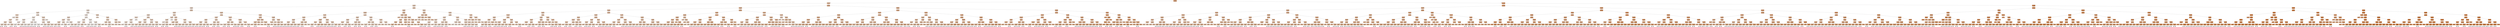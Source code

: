 digraph Tree {
node [shape=box, style="filled, rounded", color="black", fontname=helvetica] ;
edge [fontname=helvetica] ;
0 [label="Env3 <= 38.145\nmse = 10.12\nsamples = 205192\nvalue = 38.326", fillcolor="#efb083"] ;
1 [label="Env3 <= 33.275\nmse = 6.472\nsamples = 73043\nvalue = 35.146", fillcolor="#f3c3a1"] ;
0 -> 1 [labeldistance=2.5, labelangle=45, headlabel="True"] ;
2 [label="Env3 <= 30.915\nmse = 5.043\nsamples = 16427\nvalue = 31.377", fillcolor="#f7dac4"] ;
1 -> 2 ;
3 [label="Env1 <= 1.015\nmse = 5.648\nsamples = 8530\nvalue = 30.188", fillcolor="#f9e1d0"] ;
2 -> 3 ;
4 [label="Env2 <= 1.085\nmse = 6.101\nsamples = 4348\nvalue = 28.805", fillcolor="#fae9dd"] ;
3 -> 4 ;
5 [label="Env7 <= 68.565\nmse = 5.418\nsamples = 1757\nvalue = 29.911", fillcolor="#f9e2d2"] ;
4 -> 5 ;
6 [label="Reward <= -1.42\nmse = 1.398\nsamples = 422\nvalue = 31.481", fillcolor="#f7d9c3"] ;
5 -> 6 ;
7 [label="mse = 4.065\nsamples = 8\nvalue = 28.348", fillcolor="#fbece1"] ;
6 -> 7 ;
8 [label="현재값 <= 63.09\nmse = 1.161\nsamples = 414\nvalue = 31.54", fillcolor="#f7d9c3"] ;
6 -> 8 ;
9 [label="Env7 <= 68.485\nmse = 0.736\nsamples = 400\nvalue = 31.6", fillcolor="#f7d8c2"] ;
8 -> 9 ;
10 [label="Env5 <= 6.995\nmse = 0.372\nsamples = 334\nvalue = 31.703", fillcolor="#f7d8c1"] ;
9 -> 10 ;
11 [label="Env5 <= 6.915\nmse = 0.083\nsamples = 97\nvalue = 31.309", fillcolor="#f7dac5"] ;
10 -> 11 ;
12 [label="(...)", fillcolor="#C0C0C0"] ;
11 -> 12 ;
15 [label="(...)", fillcolor="#C0C0C0"] ;
11 -> 15 ;
18 [label="Env5 <= 7.085\nmse = 0.401\nsamples = 237\nvalue = 31.867", fillcolor="#f7d7c0"] ;
10 -> 18 ;
19 [label="(...)", fillcolor="#C0C0C0"] ;
18 -> 19 ;
22 [label="(...)", fillcolor="#C0C0C0"] ;
18 -> 22 ;
25 [label="Reward <= -0.475\nmse = 2.285\nsamples = 66\nvalue = 31.063", fillcolor="#f8dcc7"] ;
9 -> 25 ;
26 [label="mse = 5.088\nsamples = 10\nvalue = 29.441", fillcolor="#fae5d7"] ;
25 -> 26 ;
27 [label="현재값 <= 61.935\nmse = 0.966\nsamples = 56\nvalue = 31.419", fillcolor="#f7d9c4"] ;
25 -> 27 ;
28 [label="(...)", fillcolor="#C0C0C0"] ;
27 -> 28 ;
31 [label="(...)", fillcolor="#C0C0C0"] ;
27 -> 31 ;
32 [label="mse = 10.479\nsamples = 14\nvalue = 29.761", fillcolor="#f9e3d4"] ;
8 -> 32 ;
33 [label="Env7 <= 69.395\nmse = 5.663\nsamples = 1335\nvalue = 29.432", fillcolor="#fae5d7"] ;
5 -> 33 ;
34 [label="현재값 <= 62.165\nmse = 5.782\nsamples = 870\nvalue = 28.564", fillcolor="#fbebdf"] ;
33 -> 34 ;
35 [label="현재값 <= 59.145\nmse = 5.753\nsamples = 579\nvalue = 29.018", fillcolor="#fae8db"] ;
34 -> 35 ;
36 [label="Env3 <= 29.105\nmse = 4.725\nsamples = 158\nvalue = 27.931", fillcolor="#fceee5"] ;
35 -> 36 ;
37 [label="Env4 <= 1.255\nmse = 4.014\nsamples = 149\nvalue = 27.719", fillcolor="#fcf0e7"] ;
36 -> 37 ;
38 [label="(...)", fillcolor="#C0C0C0"] ;
37 -> 38 ;
41 [label="(...)", fillcolor="#C0C0C0"] ;
37 -> 41 ;
44 [label="mse = 3.974\nsamples = 9\nvalue = 31.297", fillcolor="#f7dac5"] ;
36 -> 44 ;
45 [label="Env3 <= 28.875\nmse = 5.484\nsamples = 421\nvalue = 29.471", fillcolor="#fae5d6"] ;
35 -> 45 ;
46 [label="Env7 <= 68.795\nmse = 3.953\nsamples = 265\nvalue = 30.213", fillcolor="#f9e1cf"] ;
45 -> 46 ;
47 [label="(...)", fillcolor="#C0C0C0"] ;
46 -> 47 ;
50 [label="(...)", fillcolor="#C0C0C0"] ;
46 -> 50 ;
53 [label="Env4 <= 1.135\nmse = 5.634\nsamples = 156\nvalue = 28.274", fillcolor="#fbece2"] ;
45 -> 53 ;
54 [label="(...)", fillcolor="#C0C0C0"] ;
53 -> 54 ;
55 [label="(...)", fillcolor="#C0C0C0"] ;
53 -> 55 ;
58 [label="Env4 <= 1.205\nmse = 4.674\nsamples = 291\nvalue = 27.689", fillcolor="#fcf0e7"] ;
34 -> 58 ;
59 [label="Env3 <= 28.84\nmse = 6.43\nsamples = 157\nvalue = 28.631", fillcolor="#fbeade"] ;
58 -> 59 ;
60 [label="Env4 <= 1.185\nmse = 6.466\nsamples = 106\nvalue = 29.538", fillcolor="#fae5d6"] ;
59 -> 60 ;
61 [label="(...)", fillcolor="#C0C0C0"] ;
60 -> 61 ;
64 [label="(...)", fillcolor="#C0C0C0"] ;
60 -> 64 ;
67 [label="Env4 <= 1.155\nmse = 1.524\nsamples = 51\nvalue = 26.839", fillcolor="#fdf5ef"] ;
59 -> 67 ;
68 [label="(...)", fillcolor="#C0C0C0"] ;
67 -> 68 ;
69 [label="(...)", fillcolor="#C0C0C0"] ;
67 -> 69 ;
72 [label="Env5 <= 7.015\nmse = 0.534\nsamples = 134\nvalue = 26.621", fillcolor="#fdf6f1"] ;
58 -> 72 ;
73 [label="Env5 <= 6.945\nmse = 0.119\nsamples = 61\nvalue = 26.137", fillcolor="#fef9f6"] ;
72 -> 73 ;
74 [label="(...)", fillcolor="#C0C0C0"] ;
73 -> 74 ;
77 [label="(...)", fillcolor="#C0C0C0"] ;
73 -> 77 ;
80 [label="Env7 <= 68.715\nmse = 0.524\nsamples = 73\nvalue = 27.021", fillcolor="#fdf4ed"] ;
72 -> 80 ;
81 [label="(...)", fillcolor="#C0C0C0"] ;
80 -> 81 ;
82 [label="(...)", fillcolor="#C0C0C0"] ;
80 -> 82 ;
85 [label="현재값 <= 63.815\nmse = 1.416\nsamples = 465\nvalue = 31.051", fillcolor="#f8dcc7"] ;
33 -> 85 ;
86 [label="Env5 <= 6.905\nmse = 1.0\nsamples = 450\nvalue = 31.154", fillcolor="#f8dbc6"] ;
85 -> 86 ;
87 [label="Env7 <= 69.495\nmse = 1.707\nsamples = 64\nvalue = 30.285", fillcolor="#f9e0cf"] ;
86 -> 87 ;
88 [label="mse = 6.074\nsamples = 11\nvalue = 28.62", fillcolor="#fbeade"] ;
87 -> 88 ;
89 [label="현재값 <= 58.775\nmse = 0.325\nsamples = 53\nvalue = 30.586", fillcolor="#f8decc"] ;
87 -> 89 ;
90 [label="(...)", fillcolor="#C0C0C0"] ;
89 -> 90 ;
91 [label="(...)", fillcolor="#C0C0C0"] ;
89 -> 91 ;
94 [label="현재값 <= 58.815\nmse = 0.753\nsamples = 386\nvalue = 31.289", fillcolor="#f7dac5"] ;
86 -> 94 ;
95 [label="Env5 <= 7.015\nmse = 0.142\nsamples = 69\nvalue = 31.853", fillcolor="#f7d7c0"] ;
94 -> 95 ;
96 [label="(...)", fillcolor="#C0C0C0"] ;
95 -> 96 ;
99 [label="(...)", fillcolor="#C0C0C0"] ;
95 -> 99 ;
102 [label="Reward <= -0.245\nmse = 0.801\nsamples = 317\nvalue = 31.171", fillcolor="#f8dbc6"] ;
94 -> 102 ;
103 [label="(...)", fillcolor="#C0C0C0"] ;
102 -> 103 ;
106 [label="(...)", fillcolor="#C0C0C0"] ;
102 -> 106 ;
109 [label="mse = 3.322\nsamples = 15\nvalue = 27.668", fillcolor="#fcf0e7"] ;
85 -> 109 ;
110 [label="Env7 <= 69.74\nmse = 5.184\nsamples = 2591\nvalue = 28.061", fillcolor="#fbeee4"] ;
4 -> 110 ;
111 [label="Env7 <= 68.485\nmse = 4.843\nsamples = 2485\nvalue = 27.922", fillcolor="#fceee5"] ;
110 -> 111 ;
112 [label="Env4 <= 1.225\nmse = 3.945\nsamples = 184\nvalue = 30.479", fillcolor="#f8dfcd"] ;
111 -> 112 ;
113 [label="Env7 <= 68.385\nmse = 1.926\nsamples = 118\nvalue = 31.197", fillcolor="#f8dbc6"] ;
112 -> 113 ;
114 [label="Env3 <= 28.695\nmse = 0.751\nsamples = 87\nvalue = 31.536", fillcolor="#f7d9c3"] ;
113 -> 114 ;
115 [label="Env7 <= 68.29\nmse = 2.054\nsamples = 26\nvalue = 31.126", fillcolor="#f8dbc7"] ;
114 -> 115 ;
116 [label="(...)", fillcolor="#C0C0C0"] ;
115 -> 116 ;
119 [label="(...)", fillcolor="#C0C0C0"] ;
115 -> 119 ;
120 [label="Env5 <= 7.035\nmse = 0.132\nsamples = 61\nvalue = 31.701", fillcolor="#f7d8c1"] ;
114 -> 120 ;
121 [label="(...)", fillcolor="#C0C0C0"] ;
120 -> 121 ;
124 [label="(...)", fillcolor="#C0C0C0"] ;
120 -> 124 ;
127 [label="Env1 <= 0.975\nmse = 3.865\nsamples = 31\nvalue = 30.348", fillcolor="#f9e0ce"] ;
113 -> 127 ;
128 [label="mse = 4.537\nsamples = 11\nvalue = 28.206", fillcolor="#fbede2"] ;
127 -> 128 ;
129 [label="Env5 <= 6.965\nmse = 0.089\nsamples = 20\nvalue = 31.419", fillcolor="#f7d9c4"] ;
127 -> 129 ;
130 [label="(...)", fillcolor="#C0C0C0"] ;
129 -> 130 ;
131 [label="(...)", fillcolor="#C0C0C0"] ;
129 -> 131 ;
132 [label="Reward <= -1.655\nmse = 5.004\nsamples = 66\nvalue = 29.241", fillcolor="#fae6d8"] ;
112 -> 132 ;
133 [label="mse = 0.126\nsamples = 13\nvalue = 27.039", fillcolor="#fdf4ed"] ;
132 -> 133 ;
134 [label="Env3 <= 28.715\nmse = 4.745\nsamples = 53\nvalue = 29.756", fillcolor="#f9e3d4"] ;
132 -> 134 ;
135 [label="mse = 3.996\nsamples = 14\nvalue = 28.015", fillcolor="#fbeee4"] ;
134 -> 135 ;
136 [label="Env3 <= 29.445\nmse = 3.606\nsamples = 39\nvalue = 30.353", fillcolor="#f9e0ce"] ;
134 -> 136 ;
137 [label="(...)", fillcolor="#C0C0C0"] ;
136 -> 137 ;
140 [label="(...)", fillcolor="#C0C0C0"] ;
136 -> 140 ;
143 [label="Env4 <= 1.185\nmse = 4.312\nsamples = 2301\nvalue = 27.704", fillcolor="#fcf0e7"] ;
111 -> 143 ;
144 [label="Env3 <= 29.125\nmse = 6.975\nsamples = 490\nvalue = 28.688", fillcolor="#fbeade"] ;
143 -> 144 ;
145 [label="현재값 <= 60.74\nmse = 6.68\nsamples = 446\nvalue = 28.408", fillcolor="#fbebe0"] ;
144 -> 145 ;
146 [label="Env6 <= 33.65\nmse = 0.12\nsamples = 37\nvalue = 31.324", fillcolor="#f7dac5"] ;
145 -> 146 ;
147 [label="(...)", fillcolor="#C0C0C0"] ;
146 -> 147 ;
150 [label="(...)", fillcolor="#C0C0C0"] ;
146 -> 150 ;
153 [label="현재값 <= 64.46\nmse = 6.431\nsamples = 409\nvalue = 28.141", fillcolor="#fbede3"] ;
145 -> 153 ;
154 [label="(...)", fillcolor="#C0C0C0"] ;
153 -> 154 ;
157 [label="(...)", fillcolor="#C0C0C0"] ;
153 -> 157 ;
158 [label="Env4 <= 1.145\nmse = 2.604\nsamples = 44\nvalue = 31.201", fillcolor="#f8dbc6"] ;
144 -> 158 ;
159 [label="Env5 <= 7.035\nmse = 0.165\nsamples = 32\nvalue = 31.825", fillcolor="#f7d7c0"] ;
158 -> 159 ;
160 [label="(...)", fillcolor="#C0C0C0"] ;
159 -> 160 ;
161 [label="(...)", fillcolor="#C0C0C0"] ;
159 -> 161 ;
164 [label="mse = 5.274\nsamples = 12\nvalue = 29.718", fillcolor="#f9e4d4"] ;
158 -> 164 ;
165 [label="현재값 <= 64.115\nmse = 3.217\nsamples = 1811\nvalue = 27.427", fillcolor="#fcf1ea"] ;
143 -> 165 ;
166 [label="Env7 <= 68.745\nmse = 2.728\nsamples = 1672\nvalue = 27.309", fillcolor="#fcf2eb"] ;
165 -> 166 ;
167 [label="Reward <= 2.21\nmse = 4.64\nsamples = 279\nvalue = 28.259", fillcolor="#fbece2"] ;
166 -> 167 ;
168 [label="(...)", fillcolor="#C0C0C0"] ;
167 -> 168 ;
171 [label="(...)", fillcolor="#C0C0C0"] ;
167 -> 171 ;
174 [label="Env3 <= 28.945\nmse = 2.144\nsamples = 1393\nvalue = 27.123", fillcolor="#fdf3ec"] ;
166 -> 174 ;
175 [label="(...)", fillcolor="#C0C0C0"] ;
174 -> 175 ;
178 [label="(...)", fillcolor="#C0C0C0"] ;
174 -> 178 ;
181 [label="Env3 <= 28.635\nmse = 6.857\nsamples = 139\nvalue = 28.831", fillcolor="#fae9dc"] ;
165 -> 181 ;
182 [label="Env3 <= 28.575\nmse = 4.252\nsamples = 75\nvalue = 27.469", fillcolor="#fcf1e9"] ;
181 -> 182 ;
183 [label="(...)", fillcolor="#C0C0C0"] ;
182 -> 183 ;
186 [label="(...)", fillcolor="#C0C0C0"] ;
182 -> 186 ;
189 [label="Reward <= 4.745\nmse = 5.365\nsamples = 64\nvalue = 30.36", fillcolor="#f9e0ce"] ;
181 -> 189 ;
190 [label="(...)", fillcolor="#C0C0C0"] ;
189 -> 190 ;
193 [label="(...)", fillcolor="#C0C0C0"] ;
189 -> 193 ;
194 [label="Env5 <= 6.935\nmse = 0.541\nsamples = 106\nvalue = 31.669", fillcolor="#f7d8c2"] ;
110 -> 194 ;
195 [label="mse = 1.604\nsamples = 13\nvalue = 30.416", fillcolor="#f8dfcd"] ;
194 -> 195 ;
196 [label="Env4 <= 1.235\nmse = 0.113\nsamples = 93\nvalue = 31.856", fillcolor="#f7d7c0"] ;
194 -> 196 ;
197 [label="현재값 <= 61.015\nmse = 0.051\nsamples = 62\nvalue = 31.684", fillcolor="#f7d8c1"] ;
196 -> 197 ;
198 [label="Env1 <= 1.005\nmse = 0.009\nsamples = 17\nvalue = 31.947", fillcolor="#f7d6bf"] ;
197 -> 198 ;
199 [label="mse = 0.002\nsamples = 9\nvalue = 31.846", fillcolor="#f7d7c0"] ;
198 -> 199 ;
200 [label="mse = 0.001\nsamples = 8\nvalue = 32.019", fillcolor="#f7d6be"] ;
198 -> 200 ;
201 [label="Env5 <= 7.07\nmse = 0.033\nsamples = 45\nvalue = 31.589", fillcolor="#f7d8c2"] ;
197 -> 201 ;
202 [label="Env6 <= 33.455\nmse = 0.018\nsamples = 37\nvalue = 31.537", fillcolor="#f7d9c3"] ;
201 -> 202 ;
203 [label="(...)", fillcolor="#C0C0C0"] ;
202 -> 203 ;
206 [label="(...)", fillcolor="#C0C0C0"] ;
202 -> 206 ;
209 [label="mse = 0.022\nsamples = 8\nvalue = 31.855", fillcolor="#f7d7c0"] ;
201 -> 209 ;
210 [label="Env6 <= 32.46\nmse = 0.046\nsamples = 31\nvalue = 32.222", fillcolor="#f6d5bc"] ;
196 -> 210 ;
211 [label="Env5 <= 7.045\nmse = 0.022\nsamples = 21\nvalue = 32.104", fillcolor="#f6d5bd"] ;
210 -> 211 ;
212 [label="mse = 0.009\nsamples = 8\nvalue = 31.926", fillcolor="#f7d6bf"] ;
211 -> 212 ;
213 [label="mse = 0.007\nsamples = 13\nvalue = 32.185", fillcolor="#f6d5bd"] ;
211 -> 213 ;
214 [label="mse = 0.008\nsamples = 10\nvalue = 32.466", fillcolor="#f6d3ba"] ;
210 -> 214 ;
215 [label="Env6 <= 33.415\nmse = 1.123\nsamples = 4182\nvalue = 31.626", fillcolor="#f7d8c2"] ;
3 -> 215 ;
216 [label="Env3 <= 28.695\nmse = 0.663\nsamples = 2952\nvalue = 31.162", fillcolor="#f8dbc6"] ;
215 -> 216 ;
217 [label="Env5 <= 6.955\nmse = 0.295\nsamples = 2084\nvalue = 30.842", fillcolor="#f8ddc9"] ;
216 -> 217 ;
218 [label="Reward <= 2.715\nmse = 0.573\nsamples = 297\nvalue = 30.148", fillcolor="#f9e1d0"] ;
217 -> 218 ;
219 [label="Env4 <= 1.305\nmse = 0.194\nsamples = 289\nvalue = 30.236", fillcolor="#f9e0cf"] ;
218 -> 219 ;
220 [label="Env1 <= 1.035\nmse = 0.186\nsamples = 204\nvalue = 30.139", fillcolor="#f9e1d0"] ;
219 -> 220 ;
221 [label="mse = 1.951\nsamples = 11\nvalue = 29.518", fillcolor="#fae5d6"] ;
220 -> 221 ;
222 [label="Env3 <= 27.995\nmse = 0.068\nsamples = 193\nvalue = 30.173", fillcolor="#f9e1d0"] ;
220 -> 222 ;
223 [label="(...)", fillcolor="#C0C0C0"] ;
222 -> 223 ;
226 [label="(...)", fillcolor="#C0C0C0"] ;
222 -> 226 ;
229 [label="Env7 <= 71.045\nmse = 0.129\nsamples = 85\nvalue = 30.483", fillcolor="#f8dfcd"] ;
219 -> 229 ;
230 [label="mse = 0.213\nsamples = 8\nvalue = 31.362", fillcolor="#f7dac4"] ;
229 -> 230 ;
231 [label="Env7 <= 71.355\nmse = 0.023\nsamples = 77\nvalue = 30.385", fillcolor="#f9e0ce"] ;
229 -> 231 ;
232 [label="(...)", fillcolor="#C0C0C0"] ;
231 -> 232 ;
235 [label="(...)", fillcolor="#C0C0C0"] ;
231 -> 235 ;
238 [label="mse = 4.38\nsamples = 8\nvalue = 27.251", fillcolor="#fcf2eb"] ;
218 -> 238 ;
239 [label="현재값 <= 50.63\nmse = 0.154\nsamples = 1787\nvalue = 30.958", fillcolor="#f8dcc8"] ;
217 -> 239 ;
240 [label="Env7 <= 69.225\nmse = 0.174\nsamples = 124\nvalue = 31.614", fillcolor="#f7d8c2"] ;
239 -> 240 ;
241 [label="현재값 <= 46.84\nmse = 0.049\nsamples = 39\nvalue = 32.246", fillcolor="#f6d4bc"] ;
240 -> 241 ;
242 [label="Reward <= -9.255\nmse = 0.014\nsamples = 17\nvalue = 32.0", fillcolor="#f7d6be"] ;
241 -> 242 ;
243 [label="(...)", fillcolor="#C0C0C0"] ;
242 -> 243 ;
244 [label="(...)", fillcolor="#C0C0C0"] ;
242 -> 244 ;
245 [label="현재값 <= 48.29\nmse = 0.01\nsamples = 22\nvalue = 32.398", fillcolor="#f6d4bb"] ;
241 -> 245 ;
246 [label="(...)", fillcolor="#C0C0C0"] ;
245 -> 246 ;
247 [label="(...)", fillcolor="#C0C0C0"] ;
245 -> 247 ;
248 [label="현재값 <= 46.425\nmse = 0.008\nsamples = 85\nvalue = 31.37", fillcolor="#f7dac4"] ;
240 -> 248 ;
249 [label="현재값 <= 45.36\nmse = 0.003\nsamples = 48\nvalue = 31.432", fillcolor="#f7d9c4"] ;
248 -> 249 ;
250 [label="(...)", fillcolor="#C0C0C0"] ;
249 -> 250 ;
253 [label="(...)", fillcolor="#C0C0C0"] ;
249 -> 253 ;
256 [label="Env4 <= 1.185\nmse = 0.004\nsamples = 37\nvalue = 31.29", fillcolor="#f7dac5"] ;
248 -> 256 ;
257 [label="(...)", fillcolor="#C0C0C0"] ;
256 -> 257 ;
260 [label="(...)", fillcolor="#C0C0C0"] ;
256 -> 260 ;
263 [label="Reward <= 3.665\nmse = 0.114\nsamples = 1663\nvalue = 30.904", fillcolor="#f8dcc9"] ;
239 -> 263 ;
264 [label="현재값 <= 58.165\nmse = 0.073\nsamples = 1570\nvalue = 30.867", fillcolor="#f8ddc9"] ;
263 -> 264 ;
265 [label="Env5 <= 7.065\nmse = 0.054\nsamples = 1177\nvalue = 30.819", fillcolor="#f8ddca"] ;
264 -> 265 ;
266 [label="(...)", fillcolor="#C0C0C0"] ;
265 -> 266 ;
269 [label="(...)", fillcolor="#C0C0C0"] ;
265 -> 269 ;
272 [label="Env4 <= 1.31\nmse = 0.102\nsamples = 393\nvalue = 31.023", fillcolor="#f8dcc8"] ;
264 -> 272 ;
273 [label="(...)", fillcolor="#C0C0C0"] ;
272 -> 273 ;
276 [label="(...)", fillcolor="#C0C0C0"] ;
272 -> 276 ;
277 [label="Env6 <= 33.2\nmse = 0.404\nsamples = 93\nvalue = 31.515", fillcolor="#f7d9c3"] ;
263 -> 277 ;
278 [label="Env3 <= 27.955\nmse = 0.035\nsamples = 85\nvalue = 31.597", fillcolor="#f7d8c2"] ;
277 -> 278 ;
279 [label="(...)", fillcolor="#C0C0C0"] ;
278 -> 279 ;
282 [label="(...)", fillcolor="#C0C0C0"] ;
278 -> 282 ;
285 [label="mse = 3.445\nsamples = 8\nvalue = 30.662", fillcolor="#f8decb"] ;
277 -> 285 ;
286 [label="Env5 <= 6.975\nmse = 0.721\nsamples = 868\nvalue = 31.917", fillcolor="#f7d6bf"] ;
216 -> 286 ;
287 [label="Env6 <= 32.825\nmse = 2.937\nsamples = 137\nvalue = 31.037", fillcolor="#f8dcc8"] ;
286 -> 287 ;
288 [label="Env7 <= 69.325\nmse = 1.569\nsamples = 128\nvalue = 31.346", fillcolor="#f7dac5"] ;
287 -> 288 ;
289 [label="mse = 7.663\nsamples = 13\nvalue = 29.736", fillcolor="#f9e3d4"] ;
288 -> 289 ;
290 [label="Env5 <= 6.935\nmse = 0.067\nsamples = 115\nvalue = 31.611", fillcolor="#f7d8c2"] ;
288 -> 290 ;
291 [label="Env7 <= 70.605\nmse = 0.024\nsamples = 63\nvalue = 31.459", fillcolor="#f7d9c4"] ;
290 -> 291 ;
292 [label="(...)", fillcolor="#C0C0C0"] ;
291 -> 292 ;
295 [label="(...)", fillcolor="#C0C0C0"] ;
291 -> 295 ;
298 [label="Env5 <= 6.965\nmse = 0.055\nsamples = 52\nvalue = 31.801", fillcolor="#f7d7c0"] ;
290 -> 298 ;
299 [label="(...)", fillcolor="#C0C0C0"] ;
298 -> 299 ;
302 [label="(...)", fillcolor="#C0C0C0"] ;
298 -> 302 ;
305 [label="mse = 1.936\nsamples = 9\nvalue = 26.678", fillcolor="#fdf6f1"] ;
287 -> 305 ;
306 [label="Env7 <= 68.82\nmse = 0.113\nsamples = 731\nvalue = 32.087", fillcolor="#f6d5be"] ;
286 -> 306 ;
307 [label="Env4 <= 1.155\nmse = 0.046\nsamples = 54\nvalue = 32.71", fillcolor="#f6d2b8"] ;
306 -> 307 ;
308 [label="Env6 <= 32.965\nmse = 0.001\nsamples = 18\nvalue = 32.957", fillcolor="#f5d0b5"] ;
307 -> 308 ;
309 [label="mse = 0.001\nsamples = 9\nvalue = 32.946", fillcolor="#f5d0b6"] ;
308 -> 309 ;
310 [label="mse = 0.0\nsamples = 9\nvalue = 32.97", fillcolor="#f5d0b5"] ;
308 -> 310 ;
311 [label="Reward <= 3.365\nmse = 0.026\nsamples = 36\nvalue = 32.597", fillcolor="#f6d2b9"] ;
307 -> 311 ;
312 [label="Env1 <= 1.045\nmse = 0.031\nsamples = 20\nvalue = 32.546", fillcolor="#f6d3b9"] ;
311 -> 312 ;
313 [label="(...)", fillcolor="#C0C0C0"] ;
312 -> 313 ;
314 [label="(...)", fillcolor="#C0C0C0"] ;
312 -> 314 ;
315 [label="Reward <= 3.92\nmse = 0.001\nsamples = 16\nvalue = 32.699", fillcolor="#f6d2b8"] ;
311 -> 315 ;
316 [label="(...)", fillcolor="#C0C0C0"] ;
315 -> 316 ;
317 [label="(...)", fillcolor="#C0C0C0"] ;
315 -> 317 ;
318 [label="Env4 <= 1.245\nmse = 0.087\nsamples = 677\nvalue = 32.04", fillcolor="#f6d6be"] ;
306 -> 318 ;
319 [label="Env4 <= 1.135\nmse = 0.076\nsamples = 298\nvalue = 31.819", fillcolor="#f7d7c0"] ;
318 -> 319 ;
320 [label="Env6 <= 32.63\nmse = 0.007\nsamples = 144\nvalue = 31.924", fillcolor="#f7d6bf"] ;
319 -> 320 ;
321 [label="(...)", fillcolor="#C0C0C0"] ;
320 -> 321 ;
324 [label="(...)", fillcolor="#C0C0C0"] ;
320 -> 324 ;
327 [label="Reward <= -1.085\nmse = 0.125\nsamples = 154\nvalue = 31.709", fillcolor="#f7d8c1"] ;
319 -> 327 ;
328 [label="(...)", fillcolor="#C0C0C0"] ;
327 -> 328 ;
331 [label="(...)", fillcolor="#C0C0C0"] ;
327 -> 331 ;
334 [label="Env6 <= 32.04\nmse = 0.027\nsamples = 379\nvalue = 32.213", fillcolor="#f6d5bc"] ;
318 -> 334 ;
335 [label="Env4 <= 1.315\nmse = 0.062\nsamples = 21\nvalue = 31.896", fillcolor="#f7d7bf"] ;
334 -> 335 ;
336 [label="(...)", fillcolor="#C0C0C0"] ;
335 -> 336 ;
337 [label="(...)", fillcolor="#C0C0C0"] ;
335 -> 337 ;
338 [label="현재값 <= 59.485\nmse = 0.02\nsamples = 358\nvalue = 32.23", fillcolor="#f6d5bc"] ;
334 -> 338 ;
339 [label="(...)", fillcolor="#C0C0C0"] ;
338 -> 339 ;
342 [label="(...)", fillcolor="#C0C0C0"] ;
338 -> 342 ;
345 [label="Env6 <= 36.525\nmse = 0.499\nsamples = 1230\nvalue = 32.722", fillcolor="#f6d2b8"] ;
215 -> 345 ;
346 [label="Env6 <= 35.18\nmse = 0.163\nsamples = 835\nvalue = 32.335", fillcolor="#f6d4bb"] ;
345 -> 346 ;
347 [label="Env7 <= 68.465\nmse = 0.105\nsamples = 593\nvalue = 32.17", fillcolor="#f6d5bd"] ;
346 -> 347 ;
348 [label="현재값 <= 53.21\nmse = 0.032\nsamples = 150\nvalue = 32.443", fillcolor="#f6d3ba"] ;
347 -> 348 ;
349 [label="현재값 <= 51.15\nmse = 0.01\nsamples = 54\nvalue = 32.643", fillcolor="#f6d2b8"] ;
348 -> 349 ;
350 [label="Env7 <= 68.335\nmse = 0.002\nsamples = 17\nvalue = 32.532", fillcolor="#f6d3b9"] ;
349 -> 350 ;
351 [label="(...)", fillcolor="#C0C0C0"] ;
350 -> 351 ;
352 [label="(...)", fillcolor="#C0C0C0"] ;
350 -> 352 ;
353 [label="Reward <= -2.315\nmse = 0.006\nsamples = 37\nvalue = 32.694", fillcolor="#f6d2b8"] ;
349 -> 353 ;
354 [label="(...)", fillcolor="#C0C0C0"] ;
353 -> 354 ;
357 [label="(...)", fillcolor="#C0C0C0"] ;
353 -> 357 ;
358 [label="Env7 <= 68.23\nmse = 0.012\nsamples = 96\nvalue = 32.339", fillcolor="#f6d4bb"] ;
348 -> 358 ;
359 [label="Env3 <= 27.21\nmse = 0.005\nsamples = 73\nvalue = 32.381", fillcolor="#f6d4bb"] ;
358 -> 359 ;
360 [label="(...)", fillcolor="#C0C0C0"] ;
359 -> 360 ;
363 [label="(...)", fillcolor="#C0C0C0"] ;
359 -> 363 ;
366 [label="현재값 <= 56.63\nmse = 0.01\nsamples = 23\nvalue = 32.198", fillcolor="#f6d5bd"] ;
358 -> 366 ;
367 [label="(...)", fillcolor="#C0C0C0"] ;
366 -> 367 ;
368 [label="(...)", fillcolor="#C0C0C0"] ;
366 -> 368 ;
369 [label="Env7 <= 69.87\nmse = 0.096\nsamples = 443\nvalue = 32.081", fillcolor="#f6d5be"] ;
347 -> 369 ;
370 [label="Env4 <= 1.15\nmse = 0.083\nsamples = 361\nvalue = 32.138", fillcolor="#f6d5bd"] ;
369 -> 370 ;
371 [label="mse = 0.013\nsamples = 15\nvalue = 32.594", fillcolor="#f6d2b9"] ;
370 -> 371 ;
372 [label="Reward <= -4.215\nmse = 0.077\nsamples = 346\nvalue = 32.119", fillcolor="#f6d5bd"] ;
370 -> 372 ;
373 [label="(...)", fillcolor="#C0C0C0"] ;
372 -> 373 ;
376 [label="(...)", fillcolor="#C0C0C0"] ;
372 -> 376 ;
379 [label="Env4 <= 1.185\nmse = 0.077\nsamples = 82\nvalue = 31.831", fillcolor="#f7d7c0"] ;
369 -> 379 ;
380 [label="Env7 <= 70.035\nmse = 0.017\nsamples = 71\nvalue = 31.907", fillcolor="#f7d6bf"] ;
379 -> 380 ;
381 [label="(...)", fillcolor="#C0C0C0"] ;
380 -> 381 ;
384 [label="(...)", fillcolor="#C0C0C0"] ;
380 -> 384 ;
387 [label="mse = 0.154\nsamples = 11\nvalue = 31.262", fillcolor="#f7dac5"] ;
379 -> 387 ;
388 [label="Reward <= -0.805\nmse = 0.072\nsamples = 242\nvalue = 32.743", fillcolor="#f6d1b7"] ;
346 -> 388 ;
389 [label="Env6 <= 36.2\nmse = 0.037\nsamples = 84\nvalue = 32.482", fillcolor="#f6d3ba"] ;
388 -> 389 ;
390 [label="Env5 <= 6.995\nmse = 0.013\nsamples = 55\nvalue = 32.397", fillcolor="#f6d4bb"] ;
389 -> 390 ;
391 [label="현재값 <= 46.585\nmse = 0.011\nsamples = 25\nvalue = 32.312", fillcolor="#f6d4bc"] ;
390 -> 391 ;
392 [label="(...)", fillcolor="#C0C0C0"] ;
391 -> 392 ;
395 [label="(...)", fillcolor="#C0C0C0"] ;
391 -> 395 ;
396 [label="Reward <= -6.745\nmse = 0.006\nsamples = 30\nvalue = 32.456", fillcolor="#f6d3ba"] ;
390 -> 396 ;
397 [label="(...)", fillcolor="#C0C0C0"] ;
396 -> 397 ;
400 [label="(...)", fillcolor="#C0C0C0"] ;
396 -> 400 ;
401 [label="Env7 <= 68.81\nmse = 0.036\nsamples = 29\nvalue = 32.678", fillcolor="#f6d2b8"] ;
389 -> 401 ;
402 [label="mse = 0.053\nsamples = 8\nvalue = 32.866", fillcolor="#f5d1b6"] ;
401 -> 402 ;
403 [label="Env2 <= 1.2\nmse = 0.011\nsamples = 21\nvalue = 32.608", fillcolor="#f6d2b9"] ;
401 -> 403 ;
404 [label="(...)", fillcolor="#C0C0C0"] ;
403 -> 404 ;
405 [label="(...)", fillcolor="#C0C0C0"] ;
403 -> 405 ;
406 [label="Reward <= 11.065\nmse = 0.029\nsamples = 158\nvalue = 32.896", fillcolor="#f5d1b6"] ;
388 -> 406 ;
407 [label="현재값 <= 56.17\nmse = 0.024\nsamples = 125\nvalue = 32.947", fillcolor="#f5d0b6"] ;
406 -> 407 ;
408 [label="Env4 <= 1.185\nmse = 0.008\nsamples = 39\nvalue = 32.756", fillcolor="#f6d1b7"] ;
407 -> 408 ;
409 [label="(...)", fillcolor="#C0C0C0"] ;
408 -> 409 ;
410 [label="(...)", fillcolor="#C0C0C0"] ;
408 -> 410 ;
413 [label="Env7 <= 69.555\nmse = 0.007\nsamples = 86\nvalue = 33.034", fillcolor="#f5d0b5"] ;
407 -> 413 ;
414 [label="(...)", fillcolor="#C0C0C0"] ;
413 -> 414 ;
415 [label="(...)", fillcolor="#C0C0C0"] ;
413 -> 415 ;
418 [label="Reward <= 12.24\nmse = 0.007\nsamples = 33\nvalue = 32.718", fillcolor="#f6d2b8"] ;
406 -> 418 ;
419 [label="mse = 0.001\nsamples = 14\nvalue = 32.805", fillcolor="#f6d1b7"] ;
418 -> 419 ;
420 [label="Env2 <= 1.235\nmse = 0.003\nsamples = 19\nvalue = 32.665", fillcolor="#f6d2b8"] ;
418 -> 420 ;
421 [label="(...)", fillcolor="#C0C0C0"] ;
420 -> 421 ;
422 [label="(...)", fillcolor="#C0C0C0"] ;
420 -> 422 ;
423 [label="Env7 <= 68.115\nmse = 0.18\nsamples = 395\nvalue = 33.577", fillcolor="#f5ccb0"] ;
345 -> 423 ;
424 [label="Env7 <= 67.585\nmse = 0.049\nsamples = 140\nvalue = 34.101", fillcolor="#f4c9ab"] ;
423 -> 424 ;
425 [label="Reward <= 11.08\nmse = 0.013\nsamples = 88\nvalue = 34.228", fillcolor="#f4c9a9"] ;
424 -> 425 ;
426 [label="Env7 <= 66.985\nmse = 0.003\nsamples = 68\nvalue = 34.283", fillcolor="#f4c8a9"] ;
425 -> 426 ;
427 [label="mse = 0.002\nsamples = 8\nvalue = 34.229", fillcolor="#f4c9a9"] ;
426 -> 427 ;
428 [label="Env7 <= 67.385\nmse = 0.002\nsamples = 60\nvalue = 34.292", fillcolor="#f4c8a9"] ;
426 -> 428 ;
429 [label="(...)", fillcolor="#C0C0C0"] ;
428 -> 429 ;
432 [label="(...)", fillcolor="#C0C0C0"] ;
428 -> 432 ;
435 [label="현재값 <= 67.4\nmse = 0.002\nsamples = 20\nvalue = 34.034", fillcolor="#f4caab"] ;
425 -> 435 ;
436 [label="mse = 0.002\nsamples = 12\nvalue = 34.015", fillcolor="#f4caab"] ;
435 -> 436 ;
437 [label="mse = 0.001\nsamples = 8\nvalue = 34.058", fillcolor="#f4caab"] ;
435 -> 437 ;
438 [label="현재값 <= 53.55\nmse = 0.036\nsamples = 52\nvalue = 33.892", fillcolor="#f4cbad"] ;
424 -> 438 ;
439 [label="mse = 0.018\nsamples = 14\nvalue = 33.619", fillcolor="#f5ccaf"] ;
438 -> 439 ;
440 [label="Reward <= 12.325\nmse = 0.007\nsamples = 38\nvalue = 33.989", fillcolor="#f4caac"] ;
438 -> 440 ;
441 [label="mse = 0.015\nsamples = 8\nvalue = 34.061", fillcolor="#f4caab"] ;
440 -> 441 ;
442 [label="Env3 <= 27.31\nmse = 0.002\nsamples = 30\nvalue = 33.966", fillcolor="#f4caac"] ;
440 -> 442 ;
443 [label="(...)", fillcolor="#C0C0C0"] ;
442 -> 443 ;
446 [label="(...)", fillcolor="#C0C0C0"] ;
442 -> 446 ;
447 [label="Env6 <= 36.955\nmse = 0.032\nsamples = 255\nvalue = 33.305", fillcolor="#f5ceb2"] ;
423 -> 447 ;
448 [label="Env1 <= 1.195\nmse = 0.018\nsamples = 105\nvalue = 33.155", fillcolor="#f5cfb4"] ;
447 -> 448 ;
449 [label="Reward <= -5.775\nmse = 0.009\nsamples = 94\nvalue = 33.176", fillcolor="#f5cfb3"] ;
448 -> 449 ;
450 [label="mse = 0.046\nsamples = 8\nvalue = 33.048", fillcolor="#f5d0b5"] ;
449 -> 450 ;
451 [label="Env3 <= 27.845\nmse = 0.003\nsamples = 86\nvalue = 33.189", fillcolor="#f5cfb3"] ;
449 -> 451 ;
452 [label="(...)", fillcolor="#C0C0C0"] ;
451 -> 452 ;
455 [label="(...)", fillcolor="#C0C0C0"] ;
451 -> 455 ;
458 [label="mse = 0.065\nsamples = 11\nvalue = 32.944", fillcolor="#f5d0b6"] ;
448 -> 458 ;
459 [label="현재값 <= 64.775\nmse = 0.012\nsamples = 150\nvalue = 33.42", fillcolor="#f5cdb1"] ;
447 -> 459 ;
460 [label="Env3 <= 27.64\nmse = 0.006\nsamples = 142\nvalue = 33.405", fillcolor="#f5cdb1"] ;
459 -> 460 ;
461 [label="Env3 <= 27.37\nmse = 0.003\nsamples = 62\nvalue = 33.447", fillcolor="#f5cdb1"] ;
460 -> 461 ;
462 [label="(...)", fillcolor="#C0C0C0"] ;
461 -> 462 ;
463 [label="(...)", fillcolor="#C0C0C0"] ;
461 -> 463 ;
466 [label="Env6 <= 37.06\nmse = 0.006\nsamples = 80\nvalue = 33.372", fillcolor="#f5ceb2"] ;
460 -> 466 ;
467 [label="(...)", fillcolor="#C0C0C0"] ;
466 -> 467 ;
468 [label="(...)", fillcolor="#C0C0C0"] ;
466 -> 468 ;
471 [label="mse = 0.023\nsamples = 8\nvalue = 33.73", fillcolor="#f4ccae"] ;
459 -> 471 ;
472 [label="Env1 <= 0.87\nmse = 1.13\nsamples = 7897\nvalue = 32.681", fillcolor="#f6d2b8"] ;
2 -> 472 ;
473 [label="Env2 <= 1.095\nmse = 1.016\nsamples = 5000\nvalue = 33.102", fillcolor="#f5cfb4"] ;
472 -> 473 ;
474 [label="Target <= 61.995\nmse = 0.893\nsamples = 4805\nvalue = 33.025", fillcolor="#f5d0b5"] ;
473 -> 474 ;
475 [label="Env2 <= 1.025\nmse = 0.838\nsamples = 4105\nvalue = 33.171", fillcolor="#f5cfb3"] ;
474 -> 475 ;
476 [label="Env6 <= 34.725\nmse = 0.718\nsamples = 1543\nvalue = 32.846", fillcolor="#f5d1b6"] ;
475 -> 476 ;
477 [label="Env4 <= 0.925\nmse = 0.818\nsamples = 1053\nvalue = 32.594", fillcolor="#f6d2b9"] ;
476 -> 477 ;
478 [label="현재값 <= 64.09\nmse = 0.662\nsamples = 624\nvalue = 32.311", fillcolor="#f6d4bc"] ;
477 -> 478 ;
479 [label="Env4 <= 0.825\nmse = 0.604\nsamples = 568\nvalue = 32.209", fillcolor="#f6d5bc"] ;
478 -> 479 ;
480 [label="(...)", fillcolor="#C0C0C0"] ;
479 -> 480 ;
483 [label="(...)", fillcolor="#C0C0C0"] ;
479 -> 483 ;
486 [label="Env6 <= 34.1\nmse = 0.086\nsamples = 56\nvalue = 33.336", fillcolor="#f5ceb2"] ;
478 -> 486 ;
487 [label="(...)", fillcolor="#C0C0C0"] ;
486 -> 487 ;
490 [label="(...)", fillcolor="#C0C0C0"] ;
486 -> 490 ;
493 [label="Env3 <= 32.135\nmse = 0.754\nsamples = 429\nvalue = 33.013", fillcolor="#f5d0b5"] ;
477 -> 493 ;
494 [label="Reward <= 0.01\nmse = 0.396\nsamples = 159\nvalue = 33.307", fillcolor="#f5ceb2"] ;
493 -> 494 ;
495 [label="(...)", fillcolor="#C0C0C0"] ;
494 -> 495 ;
498 [label="(...)", fillcolor="#C0C0C0"] ;
494 -> 498 ;
501 [label="Env3 <= 33.005\nmse = 0.888\nsamples = 270\nvalue = 32.832", fillcolor="#f5d1b7"] ;
493 -> 501 ;
502 [label="(...)", fillcolor="#C0C0C0"] ;
501 -> 502 ;
505 [label="(...)", fillcolor="#C0C0C0"] ;
501 -> 505 ;
508 [label="Env3 <= 32.5\nmse = 0.087\nsamples = 490\nvalue = 33.38", fillcolor="#f5ceb1"] ;
476 -> 508 ;
509 [label="Env4 <= 1.125\nmse = 0.059\nsamples = 473\nvalue = 33.403", fillcolor="#f5ceb1"] ;
508 -> 509 ;
510 [label="Env6 <= 34.795\nmse = 0.061\nsamples = 372\nvalue = 33.353", fillcolor="#f5ceb2"] ;
509 -> 510 ;
511 [label="(...)", fillcolor="#C0C0C0"] ;
510 -> 511 ;
514 [label="(...)", fillcolor="#C0C0C0"] ;
510 -> 514 ;
517 [label="Env7 <= 69.135\nmse = 0.011\nsamples = 101\nvalue = 33.583", fillcolor="#f5ccb0"] ;
509 -> 517 ;
518 [label="(...)", fillcolor="#C0C0C0"] ;
517 -> 518 ;
521 [label="(...)", fillcolor="#C0C0C0"] ;
517 -> 521 ;
524 [label="Env4 <= 0.835\nmse = 0.442\nsamples = 17\nvalue = 32.737", fillcolor="#f6d2b8"] ;
508 -> 524 ;
525 [label="mse = 0.023\nsamples = 8\nvalue = 33.186", fillcolor="#f5cfb3"] ;
524 -> 525 ;
526 [label="mse = 0.401\nsamples = 9\nvalue = 32.177", fillcolor="#f6d5bd"] ;
524 -> 526 ;
527 [label="현재값 <= 57.535\nmse = 0.809\nsamples = 2562\nvalue = 33.365", fillcolor="#f5ceb2"] ;
475 -> 527 ;
528 [label="현재값 <= 55.805\nmse = 0.592\nsamples = 283\nvalue = 33.914", fillcolor="#f4caac"] ;
527 -> 528 ;
529 [label="Env4 <= 1.15\nmse = 0.448\nsamples = 161\nvalue = 33.542", fillcolor="#f5cdb0"] ;
528 -> 529 ;
530 [label="현재값 <= 52.83\nmse = 0.267\nsamples = 153\nvalue = 33.636", fillcolor="#f4ccaf"] ;
529 -> 530 ;
531 [label="(...)", fillcolor="#C0C0C0"] ;
530 -> 531 ;
534 [label="(...)", fillcolor="#C0C0C0"] ;
530 -> 534 ;
537 [label="mse = 0.516\nsamples = 8\nvalue = 31.754", fillcolor="#f7d7c1"] ;
529 -> 537 ;
538 [label="Target <= 57.5\nmse = 0.398\nsamples = 122\nvalue = 34.362", fillcolor="#f4c8a8"] ;
528 -> 538 ;
539 [label="Env2 <= 1.055\nmse = 0.025\nsamples = 22\nvalue = 35.154", fillcolor="#f3c3a1"] ;
538 -> 539 ;
540 [label="(...)", fillcolor="#C0C0C0"] ;
539 -> 540 ;
541 [label="(...)", fillcolor="#C0C0C0"] ;
539 -> 541 ;
542 [label="Env5 <= 6.965\nmse = 0.315\nsamples = 100\nvalue = 34.193", fillcolor="#f4c9aa"] ;
538 -> 542 ;
543 [label="(...)", fillcolor="#C0C0C0"] ;
542 -> 543 ;
546 [label="(...)", fillcolor="#C0C0C0"] ;
542 -> 546 ;
549 [label="Env4 <= 1.165\nmse = 0.794\nsamples = 2279\nvalue = 33.298", fillcolor="#f5ceb2"] ;
527 -> 549 ;
550 [label="Env2 <= 1.055\nmse = 0.402\nsamples = 2197\nvalue = 33.329", fillcolor="#f5ceb2"] ;
549 -> 550 ;
551 [label="Reward <= -0.375\nmse = 0.412\nsamples = 1366\nvalue = 33.218", fillcolor="#f5cfb3"] ;
550 -> 551 ;
552 [label="(...)", fillcolor="#C0C0C0"] ;
551 -> 552 ;
555 [label="(...)", fillcolor="#C0C0C0"] ;
551 -> 555 ;
558 [label="Env3 <= 32.675\nmse = 0.334\nsamples = 831\nvalue = 33.507", fillcolor="#f5cdb0"] ;
550 -> 558 ;
559 [label="(...)", fillcolor="#C0C0C0"] ;
558 -> 559 ;
562 [label="(...)", fillcolor="#C0C0C0"] ;
558 -> 562 ;
565 [label="현재값 <= 60.1\nmse = 10.914\nsamples = 82\nvalue = 32.457", fillcolor="#f6d3ba"] ;
549 -> 565 ;
566 [label="Env4 <= 1.195\nmse = 44.173\nsamples = 18\nvalue = 29.027", fillcolor="#fae8da"] ;
565 -> 566 ;
567 [label="(...)", fillcolor="#C0C0C0"] ;
566 -> 567 ;
568 [label="(...)", fillcolor="#C0C0C0"] ;
566 -> 568 ;
569 [label="Env7 <= 68.875\nmse = 0.273\nsamples = 64\nvalue = 33.223", fillcolor="#f5cfb3"] ;
565 -> 569 ;
570 [label="(...)", fillcolor="#C0C0C0"] ;
569 -> 570 ;
571 [label="(...)", fillcolor="#C0C0C0"] ;
569 -> 571 ;
574 [label="Env7 <= 69.435\nmse = 0.342\nsamples = 700\nvalue = 32.161", fillcolor="#f6d5bd"] ;
474 -> 574 ;
575 [label="Env2 <= 1.025\nmse = 0.354\nsamples = 531\nvalue = 32.22", fillcolor="#f6d5bc"] ;
574 -> 575 ;
576 [label="현재값 <= 61.13\nmse = 0.35\nsamples = 359\nvalue = 32.281", fillcolor="#f6d4bc"] ;
575 -> 576 ;
577 [label="Env3 <= 32.615\nmse = 0.297\nsamples = 38\nvalue = 32.614", fillcolor="#f6d2b9"] ;
576 -> 577 ;
578 [label="Env2 <= 0.995\nmse = 0.182\nsamples = 28\nvalue = 32.78", fillcolor="#f6d1b7"] ;
577 -> 578 ;
579 [label="(...)", fillcolor="#C0C0C0"] ;
578 -> 579 ;
580 [label="(...)", fillcolor="#C0C0C0"] ;
578 -> 580 ;
581 [label="mse = 0.302\nsamples = 10\nvalue = 32.094", fillcolor="#f6d5be"] ;
577 -> 581 ;
582 [label="Reward <= 0.06\nmse = 0.342\nsamples = 321\nvalue = 32.242", fillcolor="#f6d4bc"] ;
576 -> 582 ;
583 [label="Env7 <= 68.425\nmse = 0.351\nsamples = 157\nvalue = 32.135", fillcolor="#f6d5bd"] ;
582 -> 583 ;
584 [label="(...)", fillcolor="#C0C0C0"] ;
583 -> 584 ;
585 [label="(...)", fillcolor="#C0C0C0"] ;
583 -> 585 ;
588 [label="Env3 <= 32.78\nmse = 0.314\nsamples = 164\nvalue = 32.339", fillcolor="#f6d4bb"] ;
582 -> 588 ;
589 [label="(...)", fillcolor="#C0C0C0"] ;
588 -> 589 ;
592 [label="(...)", fillcolor="#C0C0C0"] ;
588 -> 592 ;
595 [label="Env4 <= 1.085\nmse = 0.34\nsamples = 172\nvalue = 32.098", fillcolor="#f6d5be"] ;
575 -> 595 ;
596 [label="Env6 <= 32.985\nmse = 0.358\nsamples = 95\nvalue = 32.199", fillcolor="#f6d5bd"] ;
595 -> 596 ;
597 [label="mse = 0.431\nsamples = 8\nvalue = 31.75", fillcolor="#f7d7c1"] ;
596 -> 597 ;
598 [label="Env7 <= 69.015\nmse = 0.331\nsamples = 87\nvalue = 32.241", fillcolor="#f6d4bc"] ;
596 -> 598 ;
599 [label="(...)", fillcolor="#C0C0C0"] ;
598 -> 599 ;
602 [label="(...)", fillcolor="#C0C0C0"] ;
598 -> 602 ;
605 [label="Env3 <= 32.69\nmse = 0.289\nsamples = 77\nvalue = 31.974", fillcolor="#f7d6bf"] ;
595 -> 605 ;
606 [label="Env4 <= 1.23\nmse = 0.261\nsamples = 69\nvalue = 31.93", fillcolor="#f7d6bf"] ;
605 -> 606 ;
607 [label="(...)", fillcolor="#C0C0C0"] ;
606 -> 607 ;
610 [label="(...)", fillcolor="#C0C0C0"] ;
606 -> 610 ;
611 [label="mse = 0.353\nsamples = 8\nvalue = 32.427", fillcolor="#f6d3ba"] ;
605 -> 611 ;
612 [label="현재값 <= 66.02\nmse = 0.258\nsamples = 169\nvalue = 31.975", fillcolor="#f7d6bf"] ;
574 -> 612 ;
613 [label="Env1 <= 0.765\nmse = 0.237\nsamples = 127\nvalue = 31.869", fillcolor="#f7d7c0"] ;
612 -> 613 ;
614 [label="Env6 <= 33.79\nmse = 0.16\nsamples = 25\nvalue = 32.167", fillcolor="#f6d5bd"] ;
613 -> 614 ;
615 [label="Reward <= -3.545\nmse = 0.135\nsamples = 16\nvalue = 32.067", fillcolor="#f6d6be"] ;
614 -> 615 ;
616 [label="(...)", fillcolor="#C0C0C0"] ;
615 -> 616 ;
617 [label="(...)", fillcolor="#C0C0C0"] ;
615 -> 617 ;
618 [label="mse = 0.162\nsamples = 9\nvalue = 32.306", fillcolor="#f6d4bc"] ;
614 -> 618 ;
619 [label="Env5 <= 6.925\nmse = 0.23\nsamples = 102\nvalue = 31.804", fillcolor="#f7d7c0"] ;
613 -> 619 ;
620 [label="현재값 <= 63.235\nmse = 0.163\nsamples = 16\nvalue = 32.139", fillcolor="#f6d5bd"] ;
619 -> 620 ;
621 [label="(...)", fillcolor="#C0C0C0"] ;
620 -> 621 ;
622 [label="(...)", fillcolor="#C0C0C0"] ;
620 -> 622 ;
623 [label="Env5 <= 7.075\nmse = 0.217\nsamples = 86\nvalue = 31.737", fillcolor="#f7d7c1"] ;
619 -> 623 ;
624 [label="(...)", fillcolor="#C0C0C0"] ;
623 -> 624 ;
627 [label="(...)", fillcolor="#C0C0C0"] ;
623 -> 627 ;
630 [label="Env3 <= 32.165\nmse = 0.174\nsamples = 42\nvalue = 32.316", fillcolor="#f6d4bb"] ;
612 -> 630 ;
631 [label="Env5 <= 7.015\nmse = 0.1\nsamples = 21\nvalue = 32.498", fillcolor="#f6d3ba"] ;
630 -> 631 ;
632 [label="mse = 0.121\nsamples = 10\nvalue = 32.353", fillcolor="#f6d4bb"] ;
631 -> 632 ;
633 [label="mse = 0.036\nsamples = 11\nvalue = 32.644", fillcolor="#f6d2b8"] ;
631 -> 633 ;
634 [label="Env5 <= 7.065\nmse = 0.176\nsamples = 21\nvalue = 32.096", fillcolor="#f6d5be"] ;
630 -> 634 ;
635 [label="mse = 0.153\nsamples = 12\nvalue = 31.968", fillcolor="#f7d6bf"] ;
634 -> 635 ;
636 [label="mse = 0.134\nsamples = 9\nvalue = 32.325", fillcolor="#f6d4bb"] ;
634 -> 636 ;
637 [label="Env4 <= 1.165\nmse = 0.284\nsamples = 195\nvalue = 35.011", fillcolor="#f3c4a2"] ;
473 -> 637 ;
638 [label="현재값 <= 59.955\nmse = 0.235\nsamples = 19\nvalue = 33.811", fillcolor="#f4cbad"] ;
637 -> 638 ;
639 [label="mse = 0.29\nsamples = 8\nvalue = 34.152", fillcolor="#f4c9aa"] ;
638 -> 639 ;
640 [label="mse = 0.068\nsamples = 11\nvalue = 33.584", fillcolor="#f5ccb0"] ;
638 -> 640 ;
641 [label="Env7 <= 72.15\nmse = 0.116\nsamples = 176\nvalue = 35.142", fillcolor="#f3c3a1"] ;
637 -> 641 ;
642 [label="Env4 <= 1.275\nmse = 0.08\nsamples = 100\nvalue = 35.345", fillcolor="#f2c29f"] ;
641 -> 642 ;
643 [label="Env4 <= 1.235\nmse = 0.021\nsamples = 67\nvalue = 35.491", fillcolor="#f2c19e"] ;
642 -> 643 ;
644 [label="현재값 <= 64.94\nmse = 0.021\nsamples = 44\nvalue = 35.552", fillcolor="#f2c19d"] ;
643 -> 644 ;
645 [label="Env4 <= 1.205\nmse = 0.022\nsamples = 34\nvalue = 35.521", fillcolor="#f2c19d"] ;
644 -> 645 ;
646 [label="(...)", fillcolor="#C0C0C0"] ;
645 -> 646 ;
649 [label="(...)", fillcolor="#C0C0C0"] ;
645 -> 649 ;
650 [label="mse = 0.003\nsamples = 10\nvalue = 35.654", fillcolor="#f2c09c"] ;
644 -> 650 ;
651 [label="현재값 <= 66.685\nmse = 0.007\nsamples = 23\nvalue = 35.398", fillcolor="#f2c29e"] ;
643 -> 651 ;
652 [label="mse = 0.013\nsamples = 8\nvalue = 35.464", fillcolor="#f2c19e"] ;
651 -> 652 ;
653 [label="mse = 0.002\nsamples = 15\nvalue = 35.369", fillcolor="#f2c29f"] ;
651 -> 653 ;
654 [label="Reward <= 1.455\nmse = 0.077\nsamples = 33\nvalue = 35.077", fillcolor="#f3c3a1"] ;
642 -> 654 ;
655 [label="Env3 <= 32.855\nmse = 0.094\nsamples = 24\nvalue = 35.034", fillcolor="#f3c4a2"] ;
654 -> 655 ;
656 [label="mse = 0.238\nsamples = 8\nvalue = 34.828", fillcolor="#f3c5a4"] ;
655 -> 656 ;
657 [label="Env5 <= 7.005\nmse = 0.002\nsamples = 16\nvalue = 35.126", fillcolor="#f3c3a1"] ;
655 -> 657 ;
658 [label="(...)", fillcolor="#C0C0C0"] ;
657 -> 658 ;
659 [label="(...)", fillcolor="#C0C0C0"] ;
657 -> 659 ;
660 [label="mse = 0.007\nsamples = 9\nvalue = 35.197", fillcolor="#f3c3a0"] ;
654 -> 660 ;
661 [label="현재값 <= 64.325\nmse = 0.025\nsamples = 76\nvalue = 34.853", fillcolor="#f3c5a4"] ;
641 -> 661 ;
662 [label="mse = 0.0\nsamples = 13\nvalue = 34.528", fillcolor="#f3c7a7"] ;
661 -> 662 ;
663 [label="Env5 <= 6.995\nmse = 0.009\nsamples = 63\nvalue = 34.906", fillcolor="#f3c4a3"] ;
661 -> 663 ;
664 [label="Env4 <= 1.305\nmse = 0.004\nsamples = 18\nvalue = 35.023", fillcolor="#f3c4a2"] ;
663 -> 664 ;
665 [label="mse = 0.002\nsamples = 8\nvalue = 35.062", fillcolor="#f3c4a2"] ;
664 -> 665 ;
666 [label="mse = 0.002\nsamples = 10\nvalue = 34.973", fillcolor="#f3c4a2"] ;
664 -> 666 ;
667 [label="Env5 <= 7.005\nmse = 0.004\nsamples = 45\nvalue = 34.862", fillcolor="#f3c5a3"] ;
663 -> 667 ;
668 [label="mse = 0.003\nsamples = 15\nvalue = 34.9", fillcolor="#f3c5a3"] ;
667 -> 668 ;
669 [label="Reward <= 5.775\nmse = 0.003\nsamples = 30\nvalue = 34.843", fillcolor="#f3c5a4"] ;
667 -> 669 ;
670 [label="(...)", fillcolor="#C0C0C0"] ;
669 -> 670 ;
673 [label="(...)", fillcolor="#C0C0C0"] ;
669 -> 673 ;
674 [label="현재값 <= 57.41\nmse = 0.496\nsamples = 2897\nvalue = 31.957", fillcolor="#f7d6bf"] ;
472 -> 674 ;
675 [label="Env4 <= 1.295\nmse = 0.41\nsamples = 67\nvalue = 34.192", fillcolor="#f4c9aa"] ;
674 -> 675 ;
676 [label="Env6 <= 33.41\nmse = 0.15\nsamples = 34\nvalue = 33.582", fillcolor="#f5ccb0"] ;
675 -> 676 ;
677 [label="Env4 <= 1.195\nmse = 0.009\nsamples = 16\nvalue = 33.159", fillcolor="#f5cfb4"] ;
676 -> 677 ;
678 [label="mse = 0.001\nsamples = 8\nvalue = 33.101", fillcolor="#f5cfb4"] ;
677 -> 678 ;
679 [label="mse = 0.011\nsamples = 8\nvalue = 33.216", fillcolor="#f5cfb3"] ;
677 -> 679 ;
680 [label="Env4 <= 1.275\nmse = 0.018\nsamples = 18\nvalue = 33.902", fillcolor="#f4cbad"] ;
676 -> 680 ;
681 [label="mse = 0.006\nsamples = 10\nvalue = 33.808", fillcolor="#f4cbad"] ;
680 -> 681 ;
682 [label="mse = 0.007\nsamples = 8\nvalue = 34.018", fillcolor="#f4caab"] ;
680 -> 682 ;
683 [label="Env4 <= 1.325\nmse = 0.045\nsamples = 33\nvalue = 34.712", fillcolor="#f3c6a5"] ;
675 -> 683 ;
684 [label="mse = 0.02\nsamples = 11\nvalue = 34.478", fillcolor="#f3c7a7"] ;
683 -> 684 ;
685 [label="현재값 <= 56.825\nmse = 0.01\nsamples = 22\nvalue = 34.847", fillcolor="#f3c5a4"] ;
683 -> 685 ;
686 [label="mse = 0.015\nsamples = 8\nvalue = 34.968", fillcolor="#f3c4a2"] ;
685 -> 686 ;
687 [label="mse = 0.001\nsamples = 14\nvalue = 34.804", fillcolor="#f3c5a4"] ;
685 -> 687 ;
688 [label="Env4 <= 1.365\nmse = 0.371\nsamples = 2830\nvalue = 31.902", fillcolor="#f7d7bf"] ;
674 -> 688 ;
689 [label="Env4 <= 0.825\nmse = 0.302\nsamples = 2767\nvalue = 31.864", fillcolor="#f7d7c0"] ;
688 -> 689 ;
690 [label="Env7 <= 69.58\nmse = 0.233\nsamples = 806\nvalue = 31.637", fillcolor="#f7d8c2"] ;
689 -> 690 ;
691 [label="Reward <= 4.25\nmse = 0.313\nsamples = 251\nvalue = 31.5", fillcolor="#f7d9c3"] ;
690 -> 691 ;
692 [label="Env5 <= 7.015\nmse = 0.318\nsamples = 223\nvalue = 31.461", fillcolor="#f7d9c4"] ;
691 -> 692 ;
693 [label="Reward <= 1.865\nmse = 0.294\nsamples = 132\nvalue = 31.533", fillcolor="#f7d9c3"] ;
692 -> 693 ;
694 [label="(...)", fillcolor="#C0C0C0"] ;
693 -> 694 ;
697 [label="(...)", fillcolor="#C0C0C0"] ;
693 -> 697 ;
700 [label="현재값 <= 60.345\nmse = 0.335\nsamples = 91\nvalue = 31.353", fillcolor="#f7dac5"] ;
692 -> 700 ;
701 [label="(...)", fillcolor="#C0C0C0"] ;
700 -> 701 ;
702 [label="(...)", fillcolor="#C0C0C0"] ;
700 -> 702 ;
705 [label="현재값 <= 64.915\nmse = 0.175\nsamples = 28\nvalue = 31.802", fillcolor="#f7d7c0"] ;
691 -> 705 ;
706 [label="mse = 0.132\nsamples = 11\nvalue = 31.948", fillcolor="#f7d6bf"] ;
705 -> 706 ;
707 [label="현재값 <= 65.27\nmse = 0.176\nsamples = 17\nvalue = 31.674", fillcolor="#f7d8c2"] ;
705 -> 707 ;
708 [label="(...)", fillcolor="#C0C0C0"] ;
707 -> 708 ;
709 [label="(...)", fillcolor="#C0C0C0"] ;
707 -> 709 ;
710 [label="Env7 <= 70.905\nmse = 0.187\nsamples = 555\nvalue = 31.696", fillcolor="#f7d8c1"] ;
690 -> 710 ;
711 [label="Env7 <= 70.755\nmse = 0.184\nsamples = 527\nvalue = 31.675", fillcolor="#f7d8c2"] ;
710 -> 711 ;
712 [label="Env6 <= 34.415\nmse = 0.18\nsamples = 509\nvalue = 31.686", fillcolor="#f7d8c1"] ;
711 -> 712 ;
713 [label="(...)", fillcolor="#C0C0C0"] ;
712 -> 713 ;
716 [label="(...)", fillcolor="#C0C0C0"] ;
712 -> 716 ;
719 [label="Reward <= 2.14\nmse = 0.209\nsamples = 18\nvalue = 31.384", fillcolor="#f7dac4"] ;
711 -> 719 ;
720 [label="(...)", fillcolor="#C0C0C0"] ;
719 -> 720 ;
721 [label="(...)", fillcolor="#C0C0C0"] ;
719 -> 721 ;
722 [label="현재값 <= 62.18\nmse = 0.063\nsamples = 28\nvalue = 32.104", fillcolor="#f6d5bd"] ;
710 -> 722 ;
723 [label="Env7 <= 70.995\nmse = 0.065\nsamples = 20\nvalue = 32.027", fillcolor="#f6d6be"] ;
722 -> 723 ;
724 [label="(...)", fillcolor="#C0C0C0"] ;
723 -> 724 ;
725 [label="(...)", fillcolor="#C0C0C0"] ;
723 -> 725 ;
726 [label="mse = 0.02\nsamples = 8\nvalue = 32.269", fillcolor="#f6d4bc"] ;
722 -> 726 ;
727 [label="Env7 <= 67.245\nmse = 0.3\nsamples = 1961\nvalue = 31.959", fillcolor="#f7d6bf"] ;
689 -> 727 ;
728 [label="Env3 <= 32.225\nmse = 0.647\nsamples = 37\nvalue = 30.858", fillcolor="#f8ddc9"] ;
727 -> 728 ;
729 [label="현재값 <= 62.865\nmse = 0.518\nsamples = 20\nvalue = 30.286", fillcolor="#f9e0cf"] ;
728 -> 729 ;
730 [label="mse = 0.312\nsamples = 8\nvalue = 29.545", fillcolor="#fae5d6"] ;
729 -> 730 ;
731 [label="mse = 0.23\nsamples = 12\nvalue = 30.639", fillcolor="#f8decb"] ;
729 -> 731 ;
732 [label="Env6 <= 32.04\nmse = 0.25\nsamples = 17\nvalue = 31.338", fillcolor="#f7dac5"] ;
728 -> 732 ;
733 [label="mse = 0.064\nsamples = 8\nvalue = 31.004", fillcolor="#f8dcc8"] ;
732 -> 733 ;
734 [label="mse = 0.221\nsamples = 9\nvalue = 31.654", fillcolor="#f7d8c2"] ;
732 -> 734 ;
735 [label="Env1 <= 0.925\nmse = 0.264\nsamples = 1924\nvalue = 31.984", fillcolor="#f7d6bf"] ;
727 -> 735 ;
736 [label="Env3 <= 32.435\nmse = 0.279\nsamples = 865\nvalue = 32.072", fillcolor="#f6d5be"] ;
735 -> 736 ;
737 [label="Env5 <= 7.095\nmse = 0.266\nsamples = 708\nvalue = 32.03", fillcolor="#f6d6be"] ;
736 -> 737 ;
738 [label="(...)", fillcolor="#C0C0C0"] ;
737 -> 738 ;
741 [label="(...)", fillcolor="#C0C0C0"] ;
737 -> 741 ;
744 [label="Env6 <= 33.925\nmse = 0.297\nsamples = 157\nvalue = 32.264", fillcolor="#f6d4bc"] ;
736 -> 744 ;
745 [label="(...)", fillcolor="#C0C0C0"] ;
744 -> 745 ;
748 [label="(...)", fillcolor="#C0C0C0"] ;
744 -> 748 ;
751 [label="Env7 <= 68.975\nmse = 0.241\nsamples = 1059\nvalue = 31.913", fillcolor="#f7d6bf"] ;
735 -> 751 ;
752 [label="현재값 <= 62.145\nmse = 0.309\nsamples = 258\nvalue = 32.057", fillcolor="#f6d6be"] ;
751 -> 752 ;
753 [label="(...)", fillcolor="#C0C0C0"] ;
752 -> 753 ;
754 [label="(...)", fillcolor="#C0C0C0"] ;
752 -> 754 ;
757 [label="Env6 <= 35.165\nmse = 0.213\nsamples = 801\nvalue = 31.871", fillcolor="#f7d7c0"] ;
751 -> 757 ;
758 [label="(...)", fillcolor="#C0C0C0"] ;
757 -> 758 ;
761 [label="(...)", fillcolor="#C0C0C0"] ;
757 -> 761 ;
764 [label="Env7 <= 71.06\nmse = 0.604\nsamples = 63\nvalue = 33.54", fillcolor="#f5cdb0"] ;
688 -> 764 ;
765 [label="현재값 <= 66.35\nmse = 0.121\nsamples = 35\nvalue = 34.107", fillcolor="#f4c9ab"] ;
764 -> 765 ;
766 [label="mse = 0.014\nsamples = 11\nvalue = 34.426", fillcolor="#f4c7a8"] ;
765 -> 766 ;
767 [label="Env2 <= 1.035\nmse = 0.104\nsamples = 24\nvalue = 33.971", fillcolor="#f4caac"] ;
765 -> 767 ;
768 [label="mse = 0.147\nsamples = 10\nvalue = 33.789", fillcolor="#f4cbae"] ;
767 -> 768 ;
769 [label="mse = 0.054\nsamples = 14\nvalue = 34.069", fillcolor="#f4caab"] ;
767 -> 769 ;
770 [label="현재값 <= 64.345\nmse = 0.273\nsamples = 28\nvalue = 32.805", fillcolor="#f6d1b7"] ;
764 -> 770 ;
771 [label="mse = 0.216\nsamples = 10\nvalue = 32.461", fillcolor="#f6d3ba"] ;
770 -> 771 ;
772 [label="Env7 <= 71.22\nmse = 0.219\nsamples = 18\nvalue = 32.965", fillcolor="#f5d0b5"] ;
770 -> 772 ;
773 [label="mse = 0.166\nsamples = 10\nvalue = 33.198", fillcolor="#f5cfb3"] ;
772 -> 773 ;
774 [label="mse = 0.147\nsamples = 8\nvalue = 32.699", fillcolor="#f6d2b8"] ;
772 -> 774 ;
775 [label="Env3 <= 35.405\nmse = 1.546\nsamples = 56616\nvalue = 36.244", fillcolor="#f1bc96"] ;
1 -> 775 ;
776 [label="Env1 <= 0.435\nmse = 1.205\nsamples = 19884\nvalue = 35.51", fillcolor="#f2c19d"] ;
775 -> 776 ;
777 [label="Env6 <= 34.505\nmse = 0.489\nsamples = 5766\nvalue = 34.088", fillcolor="#f4c9ab"] ;
776 -> 777 ;
778 [label="Env6 <= 33.995\nmse = 0.45\nsamples = 2045\nvalue = 33.744", fillcolor="#f4cbae"] ;
777 -> 778 ;
779 [label="Reward <= -1.485\nmse = 0.526\nsamples = 1383\nvalue = 33.669", fillcolor="#f4ccaf"] ;
778 -> 779 ;
780 [label="Env4 <= 0.915\nmse = 0.537\nsamples = 136\nvalue = 33.327", fillcolor="#f5ceb2"] ;
779 -> 780 ;
781 [label="현재값 <= 58.41\nmse = 0.465\nsamples = 87\nvalue = 33.163", fillcolor="#f5cfb3"] ;
780 -> 781 ;
782 [label="Env2 <= 0.965\nmse = 0.461\nsamples = 76\nvalue = 33.227", fillcolor="#f5cfb3"] ;
781 -> 782 ;
783 [label="Env3 <= 34.59\nmse = 0.456\nsamples = 44\nvalue = 33.116", fillcolor="#f5cfb4"] ;
782 -> 783 ;
784 [label="(...)", fillcolor="#C0C0C0"] ;
783 -> 784 ;
787 [label="(...)", fillcolor="#C0C0C0"] ;
783 -> 787 ;
788 [label="Env5 <= 7.025\nmse = 0.424\nsamples = 32\nvalue = 33.389", fillcolor="#f5ceb1"] ;
782 -> 788 ;
789 [label="(...)", fillcolor="#C0C0C0"] ;
788 -> 789 ;
792 [label="(...)", fillcolor="#C0C0C0"] ;
788 -> 792 ;
793 [label="mse = 0.264\nsamples = 11\nvalue = 32.716", fillcolor="#f6d2b8"] ;
781 -> 793 ;
794 [label="Env2 <= 0.985\nmse = 0.534\nsamples = 49\nvalue = 33.61", fillcolor="#f5ccaf"] ;
780 -> 794 ;
795 [label="Reward <= -1.715\nmse = 0.495\nsamples = 35\nvalue = 33.748", fillcolor="#f4cbae"] ;
794 -> 795 ;
796 [label="Env5 <= 7.035\nmse = 0.411\nsamples = 24\nvalue = 33.585", fillcolor="#f5ccb0"] ;
795 -> 796 ;
797 [label="(...)", fillcolor="#C0C0C0"] ;
796 -> 797 ;
800 [label="(...)", fillcolor="#C0C0C0"] ;
796 -> 800 ;
801 [label="mse = 0.43\nsamples = 11\nvalue = 34.237", fillcolor="#f4c9a9"] ;
795 -> 801 ;
802 [label="mse = 0.455\nsamples = 14\nvalue = 33.25", fillcolor="#f5ceb3"] ;
794 -> 802 ;
803 [label="현재값 <= 64.775\nmse = 0.51\nsamples = 1247\nvalue = 33.707", fillcolor="#f4ccae"] ;
779 -> 803 ;
804 [label="Env6 <= 33.345\nmse = 0.568\nsamples = 1030\nvalue = 33.658", fillcolor="#f4ccaf"] ;
803 -> 804 ;
805 [label="Env3 <= 34.255\nmse = 0.495\nsamples = 226\nvalue = 33.489", fillcolor="#f5cdb0"] ;
804 -> 805 ;
806 [label="Env5 <= 6.945\nmse = 0.372\nsamples = 119\nvalue = 33.32", fillcolor="#f5ceb2"] ;
805 -> 806 ;
807 [label="(...)", fillcolor="#C0C0C0"] ;
806 -> 807 ;
810 [label="(...)", fillcolor="#C0C0C0"] ;
806 -> 810 ;
813 [label="Env6 <= 33.315\nmse = 0.561\nsamples = 107\nvalue = 33.666", fillcolor="#f4ccaf"] ;
805 -> 813 ;
814 [label="(...)", fillcolor="#C0C0C0"] ;
813 -> 814 ;
817 [label="(...)", fillcolor="#C0C0C0"] ;
813 -> 817 ;
820 [label="Env6 <= 33.965\nmse = 0.579\nsamples = 804\nvalue = 33.704", fillcolor="#f4ccae"] ;
804 -> 820 ;
821 [label="현재값 <= 59.045\nmse = 0.571\nsamples = 781\nvalue = 33.719", fillcolor="#f4ccae"] ;
820 -> 821 ;
822 [label="(...)", fillcolor="#C0C0C0"] ;
821 -> 822 ;
825 [label="(...)", fillcolor="#C0C0C0"] ;
821 -> 825 ;
828 [label="Env7 <= 70.935\nmse = 0.609\nsamples = 23\nvalue = 33.23", fillcolor="#f5cfb3"] ;
820 -> 828 ;
829 [label="(...)", fillcolor="#C0C0C0"] ;
828 -> 829 ;
830 [label="(...)", fillcolor="#C0C0C0"] ;
828 -> 830 ;
831 [label="Env3 <= 33.63\nmse = 0.189\nsamples = 217\nvalue = 33.925", fillcolor="#f4caac"] ;
803 -> 831 ;
832 [label="Env7 <= 70.97\nmse = 0.006\nsamples = 36\nvalue = 34.241", fillcolor="#f4c8a9"] ;
831 -> 832 ;
833 [label="현재값 <= 68.435\nmse = 0.003\nsamples = 24\nvalue = 34.279", fillcolor="#f4c8a9"] ;
832 -> 833 ;
834 [label="(...)", fillcolor="#C0C0C0"] ;
833 -> 834 ;
835 [label="(...)", fillcolor="#C0C0C0"] ;
833 -> 835 ;
836 [label="mse = 0.003\nsamples = 12\nvalue = 34.153", fillcolor="#f4c9aa"] ;
832 -> 836 ;
837 [label="Env4 <= 0.865\nmse = 0.202\nsamples = 181\nvalue = 33.86", fillcolor="#f4cbad"] ;
831 -> 837 ;
838 [label="mse = 0.34\nsamples = 12\nvalue = 33.441", fillcolor="#f5cdb1"] ;
837 -> 838 ;
839 [label="Env5 <= 7.005\nmse = 0.177\nsamples = 169\nvalue = 33.893", fillcolor="#f4cbad"] ;
837 -> 839 ;
840 [label="(...)", fillcolor="#C0C0C0"] ;
839 -> 840 ;
843 [label="(...)", fillcolor="#C0C0C0"] ;
839 -> 843 ;
846 [label="Env3 <= 34.6\nmse = 0.251\nsamples = 662\nvalue = 33.904", fillcolor="#f4cbad"] ;
778 -> 846 ;
847 [label="Env4 <= 1.045\nmse = 0.183\nsamples = 508\nvalue = 33.827", fillcolor="#f4cbad"] ;
846 -> 847 ;
848 [label="Env3 <= 34.025\nmse = 0.258\nsamples = 268\nvalue = 33.71", fillcolor="#f4ccae"] ;
847 -> 848 ;
849 [label="Env3 <= 33.915\nmse = 0.342\nsamples = 22\nvalue = 34.088", fillcolor="#f4c9ab"] ;
848 -> 849 ;
850 [label="mse = 0.377\nsamples = 9\nvalue = 33.889", fillcolor="#f4cbad"] ;
849 -> 850 ;
851 [label="mse = 0.258\nsamples = 13\nvalue = 34.245", fillcolor="#f4c8a9"] ;
849 -> 851 ;
852 [label="Env5 <= 7.045\nmse = 0.237\nsamples = 246\nvalue = 33.678", fillcolor="#f4ccaf"] ;
848 -> 852 ;
853 [label="Env7 <= 71.035\nmse = 0.116\nsamples = 191\nvalue = 33.728", fillcolor="#f4ccae"] ;
852 -> 853 ;
854 [label="(...)", fillcolor="#C0C0C0"] ;
853 -> 854 ;
857 [label="(...)", fillcolor="#C0C0C0"] ;
853 -> 857 ;
860 [label="Env4 <= 0.895\nmse = 0.661\nsamples = 55\nvalue = 33.483", fillcolor="#f5cdb0"] ;
852 -> 860 ;
861 [label="(...)", fillcolor="#C0C0C0"] ;
860 -> 861 ;
864 [label="(...)", fillcolor="#C0C0C0"] ;
860 -> 864 ;
867 [label="현재값 <= 57.43\nmse = 0.075\nsamples = 240\nvalue = 33.95", fillcolor="#f4caac"] ;
847 -> 867 ;
868 [label="현재값 <= 53.325\nmse = 0.004\nsamples = 52\nvalue = 33.793", fillcolor="#f4cbae"] ;
867 -> 868 ;
869 [label="mse = 0.001\nsamples = 13\nvalue = 33.727", fillcolor="#f4ccae"] ;
868 -> 869 ;
870 [label="Env4 <= 1.165\nmse = 0.003\nsamples = 39\nvalue = 33.817", fillcolor="#f4cbad"] ;
868 -> 870 ;
871 [label="(...)", fillcolor="#C0C0C0"] ;
870 -> 871 ;
874 [label="(...)", fillcolor="#C0C0C0"] ;
870 -> 874 ;
877 [label="Env2 <= 1.005\nmse = 0.085\nsamples = 188\nvalue = 33.99", fillcolor="#f4caac"] ;
867 -> 877 ;
878 [label="Env4 <= 1.195\nmse = 0.07\nsamples = 175\nvalue = 33.973", fillcolor="#f4caac"] ;
877 -> 878 ;
879 [label="(...)", fillcolor="#C0C0C0"] ;
878 -> 879 ;
882 [label="(...)", fillcolor="#C0C0C0"] ;
878 -> 882 ;
885 [label="mse = 0.242\nsamples = 13\nvalue = 34.256", fillcolor="#f4c8a9"] ;
877 -> 885 ;
886 [label="Reward <= 0.72\nmse = 0.394\nsamples = 154\nvalue = 34.169", fillcolor="#f4c9aa"] ;
846 -> 886 ;
887 [label="Env6 <= 34.25\nmse = 0.083\nsamples = 45\nvalue = 33.936", fillcolor="#f4caac"] ;
886 -> 887 ;
888 [label="mse = 0.105\nsamples = 9\nvalue = 34.247", fillcolor="#f4c8a9"] ;
887 -> 888 ;
889 [label="Env4 <= 0.995\nmse = 0.053\nsamples = 36\nvalue = 33.87", fillcolor="#f4cbad"] ;
887 -> 889 ;
890 [label="mse = 0.111\nsamples = 8\nvalue = 33.517", fillcolor="#f5cdb0"] ;
889 -> 890 ;
891 [label="Env4 <= 1.07\nmse = 0.007\nsamples = 28\nvalue = 33.947", fillcolor="#f4caac"] ;
889 -> 891 ;
892 [label="(...)", fillcolor="#C0C0C0"] ;
891 -> 892 ;
895 [label="(...)", fillcolor="#C0C0C0"] ;
891 -> 895 ;
896 [label="Env7 <= 70.715\nmse = 0.497\nsamples = 109\nvalue = 34.272", fillcolor="#f4c8a9"] ;
886 -> 896 ;
897 [label="mse = 0.416\nsamples = 11\nvalue = 34.762", fillcolor="#f3c5a4"] ;
896 -> 897 ;
898 [label="Env7 <= 71.29\nmse = 0.479\nsamples = 98\nvalue = 34.224", fillcolor="#f4c9a9"] ;
896 -> 898 ;
899 [label="Reward <= 3.495\nmse = 0.492\nsamples = 72\nvalue = 34.151", fillcolor="#f4c9aa"] ;
898 -> 899 ;
900 [label="(...)", fillcolor="#C0C0C0"] ;
899 -> 900 ;
903 [label="(...)", fillcolor="#C0C0C0"] ;
899 -> 903 ;
906 [label="Env6 <= 34.395\nmse = 0.385\nsamples = 26\nvalue = 34.432", fillcolor="#f4c7a8"] ;
898 -> 906 ;
907 [label="(...)", fillcolor="#C0C0C0"] ;
906 -> 907 ;
908 [label="(...)", fillcolor="#C0C0C0"] ;
906 -> 908 ;
909 [label="Env2 <= 0.995\nmse = 0.408\nsamples = 3721\nvalue = 34.282", fillcolor="#f4c8a9"] ;
777 -> 909 ;
910 [label="Env3 <= 34.495\nmse = 0.302\nsamples = 1918\nvalue = 34.154", fillcolor="#f4c9aa"] ;
909 -> 910 ;
911 [label="Env4 <= 1.125\nmse = 0.071\nsamples = 861\nvalue = 34.035", fillcolor="#f4caab"] ;
910 -> 911 ;
912 [label="현재값 <= 58.305\nmse = 0.177\nsamples = 186\nvalue = 33.768", fillcolor="#f4cbae"] ;
911 -> 912 ;
913 [label="Env7 <= 71.45\nmse = 0.011\nsamples = 37\nvalue = 34.135", fillcolor="#f4c9aa"] ;
912 -> 913 ;
914 [label="mse = 0.017\nsamples = 14\nvalue = 34.206", fillcolor="#f4c9aa"] ;
913 -> 914 ;
915 [label="Env7 <= 71.655\nmse = 0.002\nsamples = 23\nvalue = 34.089", fillcolor="#f4c9ab"] ;
913 -> 915 ;
916 [label="(...)", fillcolor="#C0C0C0"] ;
915 -> 916 ;
917 [label="(...)", fillcolor="#C0C0C0"] ;
915 -> 917 ;
918 [label="Env6 <= 35.44\nmse = 0.177\nsamples = 149\nvalue = 33.691", fillcolor="#f4ccaf"] ;
912 -> 918 ;
919 [label="Env7 <= 71.505\nmse = 0.133\nsamples = 140\nvalue = 33.735", fillcolor="#f4ccae"] ;
918 -> 919 ;
920 [label="(...)", fillcolor="#C0C0C0"] ;
919 -> 920 ;
923 [label="(...)", fillcolor="#C0C0C0"] ;
919 -> 923 ;
926 [label="mse = 0.375\nsamples = 9\nvalue = 33.061", fillcolor="#f5d0b4"] ;
918 -> 926 ;
927 [label="Reward <= 12.09\nmse = 0.02\nsamples = 675\nvalue = 34.104", fillcolor="#f4c9ab"] ;
911 -> 927 ;
928 [label="Reward <= 0.38\nmse = 0.017\nsamples = 661\nvalue = 34.095", fillcolor="#f4c9ab"] ;
927 -> 928 ;
929 [label="Env7 <= 70.865\nmse = 0.009\nsamples = 215\nvalue = 34.019", fillcolor="#f4caab"] ;
928 -> 929 ;
930 [label="(...)", fillcolor="#C0C0C0"] ;
929 -> 930 ;
933 [label="(...)", fillcolor="#C0C0C0"] ;
929 -> 933 ;
936 [label="Env1 <= 0.255\nmse = 0.017\nsamples = 446\nvalue = 34.131", fillcolor="#f4c9aa"] ;
928 -> 936 ;
937 [label="(...)", fillcolor="#C0C0C0"] ;
936 -> 937 ;
940 [label="(...)", fillcolor="#C0C0C0"] ;
936 -> 940 ;
943 [label="mse = 0.023\nsamples = 14\nvalue = 34.46", fillcolor="#f3c7a7"] ;
927 -> 943 ;
944 [label="현재값 <= 59.345\nmse = 0.464\nsamples = 1057\nvalue = 34.248", fillcolor="#f4c8a9"] ;
910 -> 944 ;
945 [label="Env4 <= 0.915\nmse = 0.514\nsamples = 333\nvalue = 34.046", fillcolor="#f4caab"] ;
944 -> 945 ;
946 [label="Env6 <= 35.095\nmse = 0.679\nsamples = 45\nvalue = 33.746", fillcolor="#f4cbae"] ;
945 -> 946 ;
947 [label="mse = 0.593\nsamples = 10\nvalue = 34.48", fillcolor="#f3c7a7"] ;
946 -> 947 ;
948 [label="Env5 <= 7.045\nmse = 0.553\nsamples = 35\nvalue = 33.584", fillcolor="#f5ccb0"] ;
946 -> 948 ;
949 [label="(...)", fillcolor="#C0C0C0"] ;
948 -> 949 ;
952 [label="(...)", fillcolor="#C0C0C0"] ;
948 -> 952 ;
953 [label="Env5 <= 7.055\nmse = 0.473\nsamples = 288\nvalue = 34.092", fillcolor="#f4c9ab"] ;
945 -> 953 ;
954 [label="Env6 <= 35.385\nmse = 0.415\nsamples = 239\nvalue = 34.15", fillcolor="#f4c9aa"] ;
953 -> 954 ;
955 [label="(...)", fillcolor="#C0C0C0"] ;
954 -> 955 ;
958 [label="(...)", fillcolor="#C0C0C0"] ;
954 -> 958 ;
961 [label="Env7 <= 71.105\nmse = 0.653\nsamples = 49\nvalue = 33.826", fillcolor="#f4cbad"] ;
953 -> 961 ;
962 [label="(...)", fillcolor="#C0C0C0"] ;
961 -> 962 ;
965 [label="(...)", fillcolor="#C0C0C0"] ;
961 -> 965 ;
966 [label="Env4 <= 0.895\nmse = 0.413\nsamples = 724\nvalue = 34.342", fillcolor="#f4c8a8"] ;
944 -> 966 ;
967 [label="Env4 <= 0.815\nmse = 0.679\nsamples = 146\nvalue = 34.058", fillcolor="#f4caab"] ;
966 -> 967 ;
968 [label="mse = 0.32\nsamples = 11\nvalue = 33.449", fillcolor="#f5cdb1"] ;
967 -> 968 ;
969 [label="Env3 <= 34.925\nmse = 0.675\nsamples = 135\nvalue = 34.113", fillcolor="#f4c9ab"] ;
967 -> 969 ;
970 [label="(...)", fillcolor="#C0C0C0"] ;
969 -> 970 ;
973 [label="(...)", fillcolor="#C0C0C0"] ;
969 -> 973 ;
976 [label="Env7 <= 70.555\nmse = 0.323\nsamples = 578\nvalue = 34.411", fillcolor="#f4c7a8"] ;
966 -> 976 ;
977 [label="Env3 <= 34.725\nmse = 0.362\nsamples = 42\nvalue = 34.787", fillcolor="#f3c5a4"] ;
976 -> 977 ;
978 [label="(...)", fillcolor="#C0C0C0"] ;
977 -> 978 ;
979 [label="(...)", fillcolor="#C0C0C0"] ;
977 -> 979 ;
982 [label="Env4 <= 0.955\nmse = 0.309\nsamples = 536\nvalue = 34.382", fillcolor="#f4c8a8"] ;
976 -> 982 ;
983 [label="(...)", fillcolor="#C0C0C0"] ;
982 -> 983 ;
986 [label="(...)", fillcolor="#C0C0C0"] ;
982 -> 986 ;
989 [label="Env4 <= 0.985\nmse = 0.485\nsamples = 1803\nvalue = 34.417", fillcolor="#f4c7a8"] ;
909 -> 989 ;
990 [label="현재값 <= 58.215\nmse = 0.629\nsamples = 1044\nvalue = 34.321", fillcolor="#f4c8a9"] ;
989 -> 990 ;
991 [label="Env7 <= 71.025\nmse = 0.765\nsamples = 53\nvalue = 34.044", fillcolor="#f4caab"] ;
990 -> 991 ;
992 [label="Env2 <= 1.005\nmse = 0.662\nsamples = 36\nvalue = 33.862", fillcolor="#f4cbad"] ;
991 -> 992 ;
993 [label="Reward <= -1.96\nmse = 0.608\nsamples = 16\nvalue = 34.337", fillcolor="#f4c8a8"] ;
992 -> 993 ;
994 [label="(...)", fillcolor="#C0C0C0"] ;
993 -> 994 ;
995 [label="(...)", fillcolor="#C0C0C0"] ;
993 -> 995 ;
996 [label="Env7 <= 70.785\nmse = 0.494\nsamples = 20\nvalue = 33.594", fillcolor="#f5ccaf"] ;
992 -> 996 ;
997 [label="(...)", fillcolor="#C0C0C0"] ;
996 -> 997 ;
998 [label="(...)", fillcolor="#C0C0C0"] ;
996 -> 998 ;
999 [label="Env3 <= 34.745\nmse = 0.759\nsamples = 17\nvalue = 34.439", fillcolor="#f4c7a7"] ;
991 -> 999 ;
1000 [label="mse = 0.514\nsamples = 8\nvalue = 33.85", fillcolor="#f4cbad"] ;
999 -> 1000 ;
1001 [label="mse = 0.548\nsamples = 9\nvalue = 34.82", fillcolor="#f3c5a4"] ;
999 -> 1001 ;
1002 [label="Env4 <= 0.875\nmse = 0.616\nsamples = 991\nvalue = 34.337", fillcolor="#f4c8a8"] ;
990 -> 1002 ;
1003 [label="Env3 <= 34.835\nmse = 0.609\nsamples = 136\nvalue = 34.143", fillcolor="#f4c9aa"] ;
1002 -> 1003 ;
1004 [label="Env6 <= 35.455\nmse = 0.541\nsamples = 28\nvalue = 34.532", fillcolor="#f3c7a7"] ;
1003 -> 1004 ;
1005 [label="(...)", fillcolor="#C0C0C0"] ;
1004 -> 1005 ;
1008 [label="(...)", fillcolor="#C0C0C0"] ;
1004 -> 1008 ;
1009 [label="Env7 <= 70.72\nmse = 0.573\nsamples = 108\nvalue = 34.031", fillcolor="#f4caab"] ;
1003 -> 1009 ;
1010 [label="(...)", fillcolor="#C0C0C0"] ;
1009 -> 1010 ;
1013 [label="(...)", fillcolor="#C0C0C0"] ;
1009 -> 1013 ;
1016 [label="Env5 <= 7.055\nmse = 0.611\nsamples = 855\nvalue = 34.365", fillcolor="#f4c8a8"] ;
1002 -> 1016 ;
1017 [label="Env6 <= 35.485\nmse = 0.586\nsamples = 704\nvalue = 34.399", fillcolor="#f4c8a8"] ;
1016 -> 1017 ;
1018 [label="(...)", fillcolor="#C0C0C0"] ;
1017 -> 1018 ;
1021 [label="(...)", fillcolor="#C0C0C0"] ;
1017 -> 1021 ;
1024 [label="현재값 <= 63.56\nmse = 0.696\nsamples = 151\nvalue = 34.212", fillcolor="#f4c9aa"] ;
1016 -> 1024 ;
1025 [label="(...)", fillcolor="#C0C0C0"] ;
1024 -> 1025 ;
1028 [label="(...)", fillcolor="#C0C0C0"] ;
1024 -> 1028 ;
1029 [label="Env3 <= 35.045\nmse = 0.25\nsamples = 759\nvalue = 34.552", fillcolor="#f3c7a6"] ;
989 -> 1029 ;
1030 [label="Env1 <= 0.325\nmse = 0.272\nsamples = 446\nvalue = 34.451", fillcolor="#f3c7a7"] ;
1029 -> 1030 ;
1031 [label="현재값 <= 61.28\nmse = 0.426\nsamples = 112\nvalue = 34.266", fillcolor="#f4c8a9"] ;
1030 -> 1031 ;
1032 [label="Env7 <= 71.03\nmse = 0.492\nsamples = 49\nvalue = 34.031", fillcolor="#f4caab"] ;
1031 -> 1032 ;
1033 [label="(...)", fillcolor="#C0C0C0"] ;
1032 -> 1033 ;
1036 [label="(...)", fillcolor="#C0C0C0"] ;
1032 -> 1036 ;
1037 [label="Env6 <= 34.995\nmse = 0.294\nsamples = 63\nvalue = 34.454", fillcolor="#f3c7a7"] ;
1031 -> 1037 ;
1038 [label="(...)", fillcolor="#C0C0C0"] ;
1037 -> 1038 ;
1039 [label="(...)", fillcolor="#C0C0C0"] ;
1037 -> 1039 ;
1042 [label="Reward <= 3.66\nmse = 0.206\nsamples = 334\nvalue = 34.512", fillcolor="#f3c7a7"] ;
1030 -> 1042 ;
1043 [label="Reward <= -1.105\nmse = 0.211\nsamples = 307\nvalue = 34.482", fillcolor="#f3c7a7"] ;
1042 -> 1043 ;
1044 [label="(...)", fillcolor="#C0C0C0"] ;
1043 -> 1044 ;
1047 [label="(...)", fillcolor="#C0C0C0"] ;
1043 -> 1047 ;
1050 [label="Reward <= 4.505\nmse = 0.006\nsamples = 27\nvalue = 34.869", fillcolor="#f3c5a3"] ;
1042 -> 1050 ;
1051 [label="(...)", fillcolor="#C0C0C0"] ;
1050 -> 1051 ;
1054 [label="(...)", fillcolor="#C0C0C0"] ;
1050 -> 1054 ;
1055 [label="현재값 <= 59.6\nmse = 0.182\nsamples = 313\nvalue = 34.697", fillcolor="#f3c6a5"] ;
1029 -> 1055 ;
1056 [label="현재값 <= 58.385\nmse = 0.185\nsamples = 149\nvalue = 34.817", fillcolor="#f3c5a4"] ;
1055 -> 1056 ;
1057 [label="Env5 <= 6.995\nmse = 0.194\nsamples = 26\nvalue = 34.575", fillcolor="#f3c6a6"] ;
1056 -> 1057 ;
1058 [label="(...)", fillcolor="#C0C0C0"] ;
1057 -> 1058 ;
1059 [label="(...)", fillcolor="#C0C0C0"] ;
1057 -> 1059 ;
1062 [label="Env6 <= 34.78\nmse = 0.165\nsamples = 123\nvalue = 34.875", fillcolor="#f3c5a3"] ;
1056 -> 1062 ;
1063 [label="(...)", fillcolor="#C0C0C0"] ;
1062 -> 1063 ;
1066 [label="(...)", fillcolor="#C0C0C0"] ;
1062 -> 1066 ;
1069 [label="Reward <= 2.86\nmse = 0.155\nsamples = 164\nvalue = 34.589", fillcolor="#f3c6a6"] ;
1055 -> 1069 ;
1070 [label="현재값 <= 61.625\nmse = 0.156\nsamples = 140\nvalue = 34.537", fillcolor="#f3c7a7"] ;
1069 -> 1070 ;
1071 [label="(...)", fillcolor="#C0C0C0"] ;
1070 -> 1071 ;
1074 [label="(...)", fillcolor="#C0C0C0"] ;
1070 -> 1074 ;
1077 [label="Reward <= 3.79\nmse = 0.004\nsamples = 24\nvalue = 34.947", fillcolor="#f3c4a3"] ;
1069 -> 1077 ;
1078 [label="(...)", fillcolor="#C0C0C0"] ;
1077 -> 1078 ;
1081 [label="(...)", fillcolor="#C0C0C0"] ;
1077 -> 1081 ;
1082 [label="Env2 <= 1.015\nmse = 0.316\nsamples = 14118\nvalue = 36.099", fillcolor="#f1bd98"] ;
776 -> 1082 ;
1083 [label="Env4 <= 1.365\nmse = 0.231\nsamples = 8127\nvalue = 36.387", fillcolor="#f1bc95"] ;
1082 -> 1083 ;
1084 [label="Env1 <= 0.755\nmse = 0.125\nsamples = 6050\nvalue = 36.234", fillcolor="#f1bd97"] ;
1083 -> 1084 ;
1085 [label="Env3 <= 35.165\nmse = 0.09\nsamples = 6014\nvalue = 36.246", fillcolor="#f1bc96"] ;
1084 -> 1085 ;
1086 [label="Env4 <= 1.175\nmse = 0.072\nsamples = 5924\nvalue = 36.23", fillcolor="#f1bd97"] ;
1085 -> 1086 ;
1087 [label="Env7 <= 70.85\nmse = 0.069\nsamples = 1261\nvalue = 35.975", fillcolor="#f2be99"] ;
1086 -> 1087 ;
1088 [label="Env3 <= 34.215\nmse = 0.037\nsamples = 1216\nvalue = 36.009", fillcolor="#f2be99"] ;
1087 -> 1088 ;
1089 [label="(...)", fillcolor="#C0C0C0"] ;
1088 -> 1089 ;
1092 [label="(...)", fillcolor="#C0C0C0"] ;
1088 -> 1092 ;
1095 [label="Env4 <= 1.04\nmse = 0.085\nsamples = 45\nvalue = 35.076", fillcolor="#f3c3a1"] ;
1087 -> 1095 ;
1096 [label="(...)", fillcolor="#C0C0C0"] ;
1095 -> 1096 ;
1099 [label="(...)", fillcolor="#C0C0C0"] ;
1095 -> 1099 ;
1100 [label="Env3 <= 34.405\nmse = 0.051\nsamples = 4663\nvalue = 36.3", fillcolor="#f1bc96"] ;
1086 -> 1100 ;
1101 [label="Env4 <= 1.345\nmse = 0.035\nsamples = 2248\nvalue = 36.226", fillcolor="#f1bd97"] ;
1100 -> 1101 ;
1102 [label="(...)", fillcolor="#C0C0C0"] ;
1101 -> 1102 ;
1105 [label="(...)", fillcolor="#C0C0C0"] ;
1101 -> 1105 ;
1108 [label="Env5 <= 7.005\nmse = 0.055\nsamples = 2415\nvalue = 36.369", fillcolor="#f1bc95"] ;
1100 -> 1108 ;
1109 [label="(...)", fillcolor="#C0C0C0"] ;
1108 -> 1109 ;
1112 [label="(...)", fillcolor="#C0C0C0"] ;
1108 -> 1112 ;
1115 [label="Reward <= 4.44\nmse = 0.095\nsamples = 90\nvalue = 37.305", fillcolor="#f0b68c"] ;
1085 -> 1115 ;
1116 [label="mse = 0.101\nsamples = 11\nvalue = 36.678", fillcolor="#f1ba92"] ;
1115 -> 1116 ;
1117 [label="Env6 <= 33.205\nmse = 0.034\nsamples = 79\nvalue = 37.389", fillcolor="#f0b68c"] ;
1115 -> 1117 ;
1118 [label="Env6 <= 32.62\nmse = 0.004\nsamples = 24\nvalue = 37.59", fillcolor="#f0b48a"] ;
1117 -> 1118 ;
1119 [label="(...)", fillcolor="#C0C0C0"] ;
1118 -> 1119 ;
1120 [label="(...)", fillcolor="#C0C0C0"] ;
1118 -> 1120 ;
1121 [label="Env6 <= 33.805\nmse = 0.021\nsamples = 55\nvalue = 37.296", fillcolor="#f0b68d"] ;
1117 -> 1121 ;
1122 [label="(...)", fillcolor="#C0C0C0"] ;
1121 -> 1122 ;
1125 [label="(...)", fillcolor="#C0C0C0"] ;
1121 -> 1125 ;
1128 [label="Env4 <= 1.185\nmse = 1.51\nsamples = 36\nvalue = 34.182", fillcolor="#f4c9aa"] ;
1084 -> 1128 ;
1129 [label="mse = 1.583\nsamples = 8\nvalue = 32.882", fillcolor="#f5d1b6"] ;
1128 -> 1129 ;
1130 [label="Target <= 57.5\nmse = 0.52\nsamples = 28\nvalue = 34.708", fillcolor="#f3c6a5"] ;
1128 -> 1130 ;
1131 [label="mse = 0.026\nsamples = 8\nvalue = 35.887", fillcolor="#f2bf9a"] ;
1130 -> 1131 ;
1132 [label="Env1 <= 0.915\nmse = 0.028\nsamples = 20\nvalue = 34.29", fillcolor="#f4c8a9"] ;
1130 -> 1132 ;
1133 [label="mse = 0.002\nsamples = 12\nvalue = 34.396", fillcolor="#f4c8a8"] ;
1132 -> 1133 ;
1134 [label="mse = 0.027\nsamples = 8\nvalue = 34.144", fillcolor="#f4c9aa"] ;
1132 -> 1134 ;
1135 [label="Reward <= -1.555\nmse = 0.274\nsamples = 2077\nvalue = 36.83", fillcolor="#f1b991"] ;
1083 -> 1135 ;
1136 [label="Env7 <= 69.085\nmse = 0.246\nsamples = 943\nvalue = 37.23", fillcolor="#f0b78d"] ;
1135 -> 1136 ;
1137 [label="Env7 <= 68.945\nmse = 0.13\nsamples = 309\nvalue = 36.698", fillcolor="#f1ba92"] ;
1136 -> 1137 ;
1138 [label="Env3 <= 34.495\nmse = 0.036\nsamples = 176\nvalue = 36.474", fillcolor="#f1bb94"] ;
1137 -> 1138 ;
1139 [label="Env6 <= 32.58\nmse = 0.023\nsamples = 50\nvalue = 36.269", fillcolor="#f1bc96"] ;
1138 -> 1139 ;
1140 [label="(...)", fillcolor="#C0C0C0"] ;
1139 -> 1140 ;
1141 [label="(...)", fillcolor="#C0C0C0"] ;
1139 -> 1141 ;
1144 [label="Env4 <= 1.395\nmse = 0.02\nsamples = 126\nvalue = 36.549", fillcolor="#f1bb94"] ;
1138 -> 1144 ;
1145 [label="(...)", fillcolor="#C0C0C0"] ;
1144 -> 1145 ;
1148 [label="(...)", fillcolor="#C0C0C0"] ;
1144 -> 1148 ;
1151 [label="Env2 <= 0.93\nmse = 0.107\nsamples = 133\nvalue = 36.976", fillcolor="#f0b890"] ;
1137 -> 1151 ;
1152 [label="현재값 <= 60.175\nmse = 0.031\nsamples = 108\nvalue = 37.112", fillcolor="#f0b78e"] ;
1151 -> 1152 ;
1153 [label="(...)", fillcolor="#C0C0C0"] ;
1152 -> 1153 ;
1154 [label="(...)", fillcolor="#C0C0C0"] ;
1152 -> 1154 ;
1157 [label="Env3 <= 34.71\nmse = 0.016\nsamples = 25\nvalue = 36.394", fillcolor="#f1bc95"] ;
1151 -> 1157 ;
1158 [label="(...)", fillcolor="#C0C0C0"] ;
1157 -> 1158 ;
1159 [label="(...)", fillcolor="#C0C0C0"] ;
1157 -> 1159 ;
1162 [label="Env4 <= 1.485\nmse = 0.087\nsamples = 634\nvalue = 37.501", fillcolor="#f0b58b"] ;
1136 -> 1162 ;
1163 [label="Env6 <= 33.54\nmse = 0.059\nsamples = 274\nvalue = 37.228", fillcolor="#f0b78d"] ;
1162 -> 1163 ;
1164 [label="Env1 <= 0.625\nmse = 0.02\nsamples = 32\nvalue = 36.668", fillcolor="#f1ba92"] ;
1163 -> 1164 ;
1165 [label="(...)", fillcolor="#C0C0C0"] ;
1164 -> 1165 ;
1166 [label="(...)", fillcolor="#C0C0C0"] ;
1164 -> 1166 ;
1169 [label="Env7 <= 69.215\nmse = 0.016\nsamples = 242\nvalue = 37.305", fillcolor="#f0b68c"] ;
1163 -> 1169 ;
1170 [label="(...)", fillcolor="#C0C0C0"] ;
1169 -> 1170 ;
1173 [label="(...)", fillcolor="#C0C0C0"] ;
1169 -> 1173 ;
1176 [label="Env3 <= 34.845\nmse = 0.017\nsamples = 360\nvalue = 37.695", fillcolor="#efb489"] ;
1162 -> 1176 ;
1177 [label="Env4 <= 1.515\nmse = 0.004\nsamples = 168\nvalue = 37.568", fillcolor="#f0b58a"] ;
1176 -> 1177 ;
1178 [label="(...)", fillcolor="#C0C0C0"] ;
1177 -> 1178 ;
1181 [label="(...)", fillcolor="#C0C0C0"] ;
1177 -> 1181 ;
1184 [label="Env4 <= 1.575\nmse = 0.004\nsamples = 192\nvalue = 37.797", fillcolor="#efb388"] ;
1176 -> 1184 ;
1185 [label="(...)", fillcolor="#C0C0C0"] ;
1184 -> 1185 ;
1188 [label="(...)", fillcolor="#C0C0C0"] ;
1184 -> 1188 ;
1191 [label="Env3 <= 35.0\nmse = 0.046\nsamples = 1134\nvalue = 36.491", fillcolor="#f1bb94"] ;
1135 -> 1191 ;
1192 [label="Env6 <= 34.46\nmse = 0.028\nsamples = 1073\nvalue = 36.462", fillcolor="#f1bb94"] ;
1191 -> 1192 ;
1193 [label="Env6 <= 31.79\nmse = 0.023\nsamples = 1037\nvalue = 36.477", fillcolor="#f1bb94"] ;
1192 -> 1193 ;
1194 [label="Env3 <= 34.575\nmse = 0.011\nsamples = 97\nvalue = 36.649", fillcolor="#f1ba93"] ;
1193 -> 1194 ;
1195 [label="(...)", fillcolor="#C0C0C0"] ;
1194 -> 1195 ;
1198 [label="(...)", fillcolor="#C0C0C0"] ;
1194 -> 1198 ;
1201 [label="Reward <= 2.83\nmse = 0.021\nsamples = 940\nvalue = 36.46", fillcolor="#f1bb94"] ;
1193 -> 1201 ;
1202 [label="(...)", fillcolor="#C0C0C0"] ;
1201 -> 1202 ;
1205 [label="(...)", fillcolor="#C0C0C0"] ;
1201 -> 1205 ;
1208 [label="현재값 <= 62.625\nmse = 0.006\nsamples = 36\nvalue = 36.058", fillcolor="#f2be98"] ;
1192 -> 1208 ;
1209 [label="mse = 0.015\nsamples = 13\nvalue = 36.017", fillcolor="#f2be99"] ;
1208 -> 1209 ;
1210 [label="Env7 <= 68.87\nmse = 0.001\nsamples = 23\nvalue = 36.077", fillcolor="#f1bd98"] ;
1208 -> 1210 ;
1211 [label="(...)", fillcolor="#C0C0C0"] ;
1210 -> 1211 ;
1212 [label="(...)", fillcolor="#C0C0C0"] ;
1210 -> 1212 ;
1213 [label="Env3 <= 35.35\nmse = 0.097\nsamples = 61\nvalue = 37.001", fillcolor="#f0b88f"] ;
1191 -> 1213 ;
1214 [label="Env7 <= 68.38\nmse = 0.004\nsamples = 50\nvalue = 36.877", fillcolor="#f0b990"] ;
1213 -> 1214 ;
1215 [label="mse = 0.01\nsamples = 10\nvalue = 36.79", fillcolor="#f1b991"] ;
1214 -> 1215 ;
1216 [label="현재값 <= 60.845\nmse = 0.001\nsamples = 40\nvalue = 36.895", fillcolor="#f0b990"] ;
1214 -> 1216 ;
1217 [label="(...)", fillcolor="#C0C0C0"] ;
1216 -> 1217 ;
1218 [label="(...)", fillcolor="#C0C0C0"] ;
1216 -> 1218 ;
1221 [label="mse = 0.147\nsamples = 11\nvalue = 37.532", fillcolor="#f0b58a"] ;
1213 -> 1221 ;
1222 [label="Env1 <= 0.755\nmse = 0.168\nsamples = 5991\nvalue = 35.711", fillcolor="#f2c09b"] ;
1082 -> 1222 ;
1223 [label="Env4 <= 1.375\nmse = 0.087\nsamples = 5870\nvalue = 35.746", fillcolor="#f2bf9b"] ;
1222 -> 1223 ;
1224 [label="Env4 <= 1.255\nmse = 0.056\nsamples = 4763\nvalue = 35.679", fillcolor="#f2c09c"] ;
1223 -> 1224 ;
1225 [label="Env4 <= 0.965\nmse = 0.046\nsamples = 1815\nvalue = 35.565", fillcolor="#f2c19d"] ;
1224 -> 1225 ;
1226 [label="Env7 <= 70.33\nmse = 0.185\nsamples = 62\nvalue = 35.117", fillcolor="#f3c3a1"] ;
1225 -> 1226 ;
1227 [label="mse = 0.357\nsamples = 8\nvalue = 34.331", fillcolor="#f4c8a8"] ;
1226 -> 1227 ;
1228 [label="Env3 <= 35.315\nmse = 0.064\nsamples = 54\nvalue = 35.226", fillcolor="#f3c3a0"] ;
1226 -> 1228 ;
1229 [label="(...)", fillcolor="#C0C0C0"] ;
1228 -> 1229 ;
1230 [label="(...)", fillcolor="#C0C0C0"] ;
1228 -> 1230 ;
1233 [label="Env6 <= 32.175\nmse = 0.032\nsamples = 1753\nvalue = 35.582", fillcolor="#f2c09d"] ;
1225 -> 1233 ;
1234 [label="현재값 <= 60.26\nmse = 0.08\nsamples = 25\nvalue = 34.958", fillcolor="#f3c4a3"] ;
1233 -> 1234 ;
1235 [label="(...)", fillcolor="#C0C0C0"] ;
1234 -> 1235 ;
1236 [label="(...)", fillcolor="#C0C0C0"] ;
1234 -> 1236 ;
1237 [label="Env7 <= 70.855\nmse = 0.027\nsamples = 1728\nvalue = 35.59", fillcolor="#f2c09d"] ;
1233 -> 1237 ;
1238 [label="(...)", fillcolor="#C0C0C0"] ;
1237 -> 1238 ;
1241 [label="(...)", fillcolor="#C0C0C0"] ;
1237 -> 1241 ;
1244 [label="Env3 <= 34.575\nmse = 0.049\nsamples = 2948\nvalue = 35.748", fillcolor="#f2bf9b"] ;
1224 -> 1244 ;
1245 [label="Env7 <= 68.635\nmse = 0.028\nsamples = 2739\nvalue = 35.719", fillcolor="#f2c09b"] ;
1244 -> 1245 ;
1246 [label="Env6 <= 35.285\nmse = 0.039\nsamples = 138\nvalue = 35.934", fillcolor="#f2be99"] ;
1245 -> 1246 ;
1247 [label="(...)", fillcolor="#C0C0C0"] ;
1246 -> 1247 ;
1250 [label="(...)", fillcolor="#C0C0C0"] ;
1246 -> 1250 ;
1253 [label="현재값 <= 62.385\nmse = 0.025\nsamples = 2601\nvalue = 35.708", fillcolor="#f2c09c"] ;
1245 -> 1253 ;
1254 [label="(...)", fillcolor="#C0C0C0"] ;
1253 -> 1254 ;
1257 [label="(...)", fillcolor="#C0C0C0"] ;
1253 -> 1257 ;
1260 [label="Env6 <= 35.27\nmse = 0.171\nsamples = 209\nvalue = 36.127", fillcolor="#f1bd98"] ;
1244 -> 1260 ;
1261 [label="Env6 <= 33.195\nmse = 0.096\nsamples = 132\nvalue = 36.375", fillcolor="#f1bc95"] ;
1260 -> 1261 ;
1262 [label="(...)", fillcolor="#C0C0C0"] ;
1261 -> 1262 ;
1265 [label="(...)", fillcolor="#C0C0C0"] ;
1261 -> 1265 ;
1268 [label="Env3 <= 35.06\nmse = 0.012\nsamples = 77\nvalue = 35.701", fillcolor="#f2c09c"] ;
1260 -> 1268 ;
1269 [label="(...)", fillcolor="#C0C0C0"] ;
1268 -> 1269 ;
1272 [label="(...)", fillcolor="#C0C0C0"] ;
1268 -> 1272 ;
1273 [label="Env6 <= 34.825\nmse = 0.115\nsamples = 1107\nvalue = 36.042", fillcolor="#f2be98"] ;
1223 -> 1273 ;
1274 [label="Env6 <= 33.615\nmse = 0.065\nsamples = 381\nvalue = 36.398", fillcolor="#f1bc95"] ;
1273 -> 1274 ;
1275 [label="Env7 <= 69.74\nmse = 0.029\nsamples = 128\nvalue = 36.571", fillcolor="#f1bb93"] ;
1274 -> 1275 ;
1276 [label="Reward <= -0.925\nmse = 0.011\nsamples = 115\nvalue = 36.528", fillcolor="#f1bb94"] ;
1275 -> 1276 ;
1277 [label="(...)", fillcolor="#C0C0C0"] ;
1276 -> 1277 ;
1280 [label="(...)", fillcolor="#C0C0C0"] ;
1276 -> 1280 ;
1283 [label="mse = 0.002\nsamples = 13\nvalue = 36.992", fillcolor="#f0b88f"] ;
1275 -> 1283 ;
1284 [label="현재값 <= 62.425\nmse = 0.061\nsamples = 253\nvalue = 36.306", fillcolor="#f1bc96"] ;
1274 -> 1284 ;
1285 [label="Env4 <= 1.44\nmse = 0.037\nsamples = 131\nvalue = 36.144", fillcolor="#f1bd97"] ;
1284 -> 1285 ;
1286 [label="(...)", fillcolor="#C0C0C0"] ;
1285 -> 1286 ;
1289 [label="(...)", fillcolor="#C0C0C0"] ;
1285 -> 1289 ;
1290 [label="Env7 <= 69.16\nmse = 0.03\nsamples = 122\nvalue = 36.475", fillcolor="#f1bb94"] ;
1284 -> 1290 ;
1291 [label="(...)", fillcolor="#C0C0C0"] ;
1290 -> 1291 ;
1294 [label="(...)", fillcolor="#C0C0C0"] ;
1290 -> 1294 ;
1297 [label="Env3 <= 34.685\nmse = 0.04\nsamples = 726\nvalue = 35.856", fillcolor="#f2bf9a"] ;
1273 -> 1297 ;
1298 [label="Env3 <= 34.345\nmse = 0.026\nsamples = 718\nvalue = 35.846", fillcolor="#f2bf9a"] ;
1297 -> 1298 ;
1299 [label="Env6 <= 35.405\nmse = 0.013\nsamples = 479\nvalue = 35.792", fillcolor="#f2bf9b"] ;
1298 -> 1299 ;
1300 [label="(...)", fillcolor="#C0C0C0"] ;
1299 -> 1300 ;
1303 [label="(...)", fillcolor="#C0C0C0"] ;
1299 -> 1303 ;
1306 [label="Reward <= -0.09\nmse = 0.034\nsamples = 239\nvalue = 35.953", fillcolor="#f2be99"] ;
1298 -> 1306 ;
1307 [label="(...)", fillcolor="#C0C0C0"] ;
1306 -> 1307 ;
1310 [label="(...)", fillcolor="#C0C0C0"] ;
1306 -> 1310 ;
1313 [label="mse = 0.417\nsamples = 8\nvalue = 36.752", fillcolor="#f1b992"] ;
1297 -> 1313 ;
1314 [label="Env7 <= 68.405\nmse = 1.295\nsamples = 121\nvalue = 34.078", fillcolor="#f4c9ab"] ;
1222 -> 1314 ;
1315 [label="Env6 <= 32.58\nmse = 0.293\nsamples = 17\nvalue = 31.888", fillcolor="#f7d7c0"] ;
1314 -> 1315 ;
1316 [label="mse = 0.209\nsamples = 8\nvalue = 31.468", fillcolor="#f7d9c3"] ;
1315 -> 1316 ;
1317 [label="mse = 0.16\nsamples = 9\nvalue = 32.159", fillcolor="#f6d5bd"] ;
1315 -> 1317 ;
1318 [label="Target <= 57.5\nmse = 0.539\nsamples = 104\nvalue = 34.439", fillcolor="#f4c7a7"] ;
1314 -> 1318 ;
1319 [label="현재값 <= 57.82\nmse = 0.013\nsamples = 19\nvalue = 35.846", fillcolor="#f2bf9a"] ;
1318 -> 1319 ;
1320 [label="mse = 0.013\nsamples = 9\nvalue = 35.757", fillcolor="#f2bf9b"] ;
1319 -> 1320 ;
1321 [label="mse = 0.003\nsamples = 10\nvalue = 35.912", fillcolor="#f2be9a"] ;
1319 -> 1321 ;
1322 [label="Env7 <= 69.22\nmse = 0.175\nsamples = 85\nvalue = 34.161", fillcolor="#f4c9aa"] ;
1318 -> 1322 ;
1323 [label="현재값 <= 57.85\nmse = 0.615\nsamples = 22\nvalue = 33.866", fillcolor="#f4cbad"] ;
1322 -> 1323 ;
1324 [label="mse = 0.306\nsamples = 14\nvalue = 34.196", fillcolor="#f4c9aa"] ;
1323 -> 1324 ;
1325 [label="mse = 0.686\nsamples = 8\nvalue = 33.409", fillcolor="#f5cdb1"] ;
1323 -> 1325 ;
1326 [label="Env5 <= 7.025\nmse = 0.021\nsamples = 63\nvalue = 34.244", fillcolor="#f4c8a9"] ;
1322 -> 1326 ;
1327 [label="Reward <= -1.34\nmse = 0.007\nsamples = 43\nvalue = 34.334", fillcolor="#f4c8a8"] ;
1326 -> 1327 ;
1328 [label="(...)", fillcolor="#C0C0C0"] ;
1327 -> 1328 ;
1331 [label="(...)", fillcolor="#C0C0C0"] ;
1327 -> 1331 ;
1332 [label="Env4 <= 1.245\nmse = 0.008\nsamples = 20\nvalue = 34.09", fillcolor="#f4c9ab"] ;
1326 -> 1332 ;
1333 [label="(...)", fillcolor="#C0C0C0"] ;
1332 -> 1333 ;
1334 [label="(...)", fillcolor="#C0C0C0"] ;
1332 -> 1334 ;
1335 [label="Target <= 61.0\nmse = 1.278\nsamples = 36732\nvalue = 36.644", fillcolor="#f1ba93"] ;
775 -> 1335 ;
1336 [label="Env3 <= 37.535\nmse = 0.991\nsamples = 30136\nvalue = 36.34", fillcolor="#f1bc96"] ;
1335 -> 1336 ;
1337 [label="Env2 <= 0.855\nmse = 0.486\nsamples = 22706\nvalue = 36.044", fillcolor="#f2be98"] ;
1336 -> 1337 ;
1338 [label="Env6 <= 34.715\nmse = 0.098\nsamples = 5242\nvalue = 36.536", fillcolor="#f1bb94"] ;
1337 -> 1338 ;
1339 [label="Env2 <= 0.705\nmse = 0.072\nsamples = 2254\nvalue = 36.382", fillcolor="#f1bc95"] ;
1338 -> 1339 ;
1340 [label="Reward <= 10.95\nmse = 0.058\nsamples = 1282\nvalue = 36.267", fillcolor="#f1bc96"] ;
1339 -> 1340 ;
1341 [label="Env2 <= 0.585\nmse = 0.051\nsamples = 1252\nvalue = 36.254", fillcolor="#f1bc96"] ;
1340 -> 1341 ;
1342 [label="현재값 <= 57.57\nmse = 0.124\nsamples = 244\nvalue = 36.062", fillcolor="#f1be98"] ;
1341 -> 1342 ;
1343 [label="(...)", fillcolor="#C0C0C0"] ;
1342 -> 1343 ;
1346 [label="(...)", fillcolor="#C0C0C0"] ;
1342 -> 1346 ;
1349 [label="Env4 <= 1.445\nmse = 0.022\nsamples = 1008\nvalue = 36.301", fillcolor="#f1bc96"] ;
1341 -> 1349 ;
1350 [label="(...)", fillcolor="#C0C0C0"] ;
1349 -> 1350 ;
1353 [label="(...)", fillcolor="#C0C0C0"] ;
1349 -> 1353 ;
1356 [label="Env3 <= 37.235\nmse = 0.088\nsamples = 30\nvalue = 36.762", fillcolor="#f1b992"] ;
1340 -> 1356 ;
1357 [label="Env7 <= 70.26\nmse = 0.069\nsamples = 20\nvalue = 36.832", fillcolor="#f1b991"] ;
1356 -> 1357 ;
1358 [label="(...)", fillcolor="#C0C0C0"] ;
1357 -> 1358 ;
1359 [label="(...)", fillcolor="#C0C0C0"] ;
1357 -> 1359 ;
1360 [label="mse = 0.098\nsamples = 10\nvalue = 36.626", fillcolor="#f1ba93"] ;
1356 -> 1360 ;
1361 [label="Env4 <= 1.255\nmse = 0.051\nsamples = 972\nvalue = 36.534", fillcolor="#f1bb94"] ;
1339 -> 1361 ;
1362 [label="Env1 <= 0.255\nmse = 0.029\nsamples = 208\nvalue = 36.283", fillcolor="#f1bc96"] ;
1361 -> 1362 ;
1363 [label="Env3 <= 37.165\nmse = 0.018\nsamples = 88\nvalue = 36.365", fillcolor="#f1bc95"] ;
1362 -> 1363 ;
1364 [label="(...)", fillcolor="#C0C0C0"] ;
1363 -> 1364 ;
1367 [label="(...)", fillcolor="#C0C0C0"] ;
1363 -> 1367 ;
1368 [label="현재값 <= 61.19\nmse = 0.03\nsamples = 120\nvalue = 36.224", fillcolor="#f1bd97"] ;
1362 -> 1368 ;
1369 [label="(...)", fillcolor="#C0C0C0"] ;
1368 -> 1369 ;
1372 [label="(...)", fillcolor="#C0C0C0"] ;
1368 -> 1372 ;
1375 [label="Env1 <= 0.225\nmse = 0.035\nsamples = 764\nvalue = 36.603", fillcolor="#f1ba93"] ;
1361 -> 1375 ;
1376 [label="Env4 <= 1.425\nmse = 0.028\nsamples = 176\nvalue = 36.447", fillcolor="#f1bb95"] ;
1375 -> 1376 ;
1377 [label="(...)", fillcolor="#C0C0C0"] ;
1376 -> 1377 ;
1380 [label="(...)", fillcolor="#C0C0C0"] ;
1376 -> 1380 ;
1383 [label="Env6 <= 34.395\nmse = 0.028\nsamples = 588\nvalue = 36.649", fillcolor="#f1ba93"] ;
1375 -> 1383 ;
1384 [label="(...)", fillcolor="#C0C0C0"] ;
1383 -> 1384 ;
1387 [label="(...)", fillcolor="#C0C0C0"] ;
1383 -> 1387 ;
1390 [label="Env1 <= 0.005\nmse = 0.085\nsamples = 2988\nvalue = 36.654", fillcolor="#f1ba93"] ;
1338 -> 1390 ;
1391 [label="현재값 <= 64.985\nmse = 0.078\nsamples = 1108\nvalue = 36.474", fillcolor="#f1bb94"] ;
1390 -> 1391 ;
1392 [label="Env7 <= 70.345\nmse = 0.042\nsamples = 951\nvalue = 36.404", fillcolor="#f1bc95"] ;
1391 -> 1392 ;
1393 [label="Env4 <= 1.415\nmse = 0.03\nsamples = 766\nvalue = 36.375", fillcolor="#f1bc95"] ;
1392 -> 1393 ;
1394 [label="(...)", fillcolor="#C0C0C0"] ;
1393 -> 1394 ;
1397 [label="(...)", fillcolor="#C0C0C0"] ;
1393 -> 1397 ;
1400 [label="Reward <= 1.015\nmse = 0.075\nsamples = 185\nvalue = 36.523", fillcolor="#f1bb94"] ;
1392 -> 1400 ;
1401 [label="(...)", fillcolor="#C0C0C0"] ;
1400 -> 1401 ;
1404 [label="(...)", fillcolor="#C0C0C0"] ;
1400 -> 1404 ;
1407 [label="Env6 <= 35.435\nmse = 0.085\nsamples = 157\nvalue = 36.903", fillcolor="#f0b990"] ;
1391 -> 1407 ;
1408 [label="Env2 <= 0.525\nmse = 0.048\nsamples = 20\nvalue = 36.396", fillcolor="#f1bc95"] ;
1407 -> 1408 ;
1409 [label="(...)", fillcolor="#C0C0C0"] ;
1408 -> 1409 ;
1410 [label="(...)", fillcolor="#C0C0C0"] ;
1408 -> 1410 ;
1411 [label="Env7 <= 71.955\nmse = 0.048\nsamples = 137\nvalue = 36.976", fillcolor="#f0b890"] ;
1407 -> 1411 ;
1412 [label="(...)", fillcolor="#C0C0C0"] ;
1411 -> 1412 ;
1415 [label="(...)", fillcolor="#C0C0C0"] ;
1411 -> 1415 ;
1418 [label="Env3 <= 36.265\nmse = 0.058\nsamples = 1880\nvalue = 36.759", fillcolor="#f1b992"] ;
1390 -> 1418 ;
1419 [label="Env6 <= 36.06\nmse = 0.037\nsamples = 65\nvalue = 35.977", fillcolor="#f2be99"] ;
1418 -> 1419 ;
1420 [label="mse = 0.012\nsamples = 14\nvalue = 36.251", fillcolor="#f1bc96"] ;
1419 -> 1420 ;
1421 [label="Env4 <= 1.445\nmse = 0.02\nsamples = 51\nvalue = 35.909", fillcolor="#f2be9a"] ;
1419 -> 1421 ;
1422 [label="(...)", fillcolor="#C0C0C0"] ;
1421 -> 1422 ;
1423 [label="(...)", fillcolor="#C0C0C0"] ;
1421 -> 1423 ;
1426 [label="Env6 <= 35.115\nmse = 0.035\nsamples = 1815\nvalue = 36.788", fillcolor="#f1b991"] ;
1418 -> 1426 ;
1427 [label="Env4 <= 1.365\nmse = 0.037\nsamples = 508\nvalue = 36.657", fillcolor="#f1ba93"] ;
1426 -> 1427 ;
1428 [label="(...)", fillcolor="#C0C0C0"] ;
1427 -> 1428 ;
1431 [label="(...)", fillcolor="#C0C0C0"] ;
1427 -> 1431 ;
1434 [label="Env7 <= 68.045\nmse = 0.025\nsamples = 1307\nvalue = 36.837", fillcolor="#f1b991"] ;
1426 -> 1434 ;
1435 [label="(...)", fillcolor="#C0C0C0"] ;
1434 -> 1435 ;
1438 [label="(...)", fillcolor="#C0C0C0"] ;
1434 -> 1438 ;
1441 [label="Env2 <= 1.175\nmse = 0.508\nsamples = 17464\nvalue = 35.893", fillcolor="#f2bf9a"] ;
1337 -> 1441 ;
1442 [label="Env1 <= 0.71\nmse = 0.212\nsamples = 9689\nvalue = 35.566", fillcolor="#f2c19d"] ;
1441 -> 1442 ;
1443 [label="Env3 <= 36.225\nmse = 0.124\nsamples = 6320\nvalue = 35.73", fillcolor="#f2c09b"] ;
1442 -> 1443 ;
1444 [label="Env1 <= 0.475\nmse = 0.088\nsamples = 5193\nvalue = 35.654", fillcolor="#f2c09c"] ;
1443 -> 1444 ;
1445 [label="현재값 <= 62.435\nmse = 0.404\nsamples = 159\nvalue = 34.968", fillcolor="#f3c4a2"] ;
1444 -> 1445 ;
1446 [label="(...)", fillcolor="#C0C0C0"] ;
1445 -> 1446 ;
1449 [label="(...)", fillcolor="#C0C0C0"] ;
1445 -> 1449 ;
1452 [label="Env4 <= 1.095\nmse = 0.063\nsamples = 5034\nvalue = 35.675", fillcolor="#f2c09c"] ;
1444 -> 1452 ;
1453 [label="(...)", fillcolor="#C0C0C0"] ;
1452 -> 1453 ;
1456 [label="(...)", fillcolor="#C0C0C0"] ;
1452 -> 1456 ;
1459 [label="Env4 <= 0.975\nmse = 0.133\nsamples = 1127\nvalue = 36.093", fillcolor="#f1bd98"] ;
1443 -> 1459 ;
1460 [label="Env6 <= 36.275\nmse = 0.059\nsamples = 665\nvalue = 35.931", fillcolor="#f2be99"] ;
1459 -> 1460 ;
1461 [label="(...)", fillcolor="#C0C0C0"] ;
1460 -> 1461 ;
1464 [label="(...)", fillcolor="#C0C0C0"] ;
1460 -> 1464 ;
1467 [label="Env1 <= 0.605\nmse = 0.149\nsamples = 462\nvalue = 36.321", fillcolor="#f1bc96"] ;
1459 -> 1467 ;
1468 [label="(...)", fillcolor="#C0C0C0"] ;
1467 -> 1468 ;
1471 [label="(...)", fillcolor="#C0C0C0"] ;
1467 -> 1471 ;
1474 [label="Env1 <= 1.085\nmse = 0.232\nsamples = 3369\nvalue = 35.258", fillcolor="#f2c2a0"] ;
1442 -> 1474 ;
1475 [label="Env4 <= 1.265\nmse = 0.182\nsamples = 2297\nvalue = 35.077", fillcolor="#f3c3a1"] ;
1474 -> 1475 ;
1476 [label="Env3 <= 36.945\nmse = 0.102\nsamples = 2268\nvalue = 35.11", fillcolor="#f3c3a1"] ;
1475 -> 1476 ;
1477 [label="(...)", fillcolor="#C0C0C0"] ;
1476 -> 1477 ;
1480 [label="(...)", fillcolor="#C0C0C0"] ;
1476 -> 1480 ;
1483 [label="Env6 <= 32.475\nmse = 0.485\nsamples = 29\nvalue = 32.786", fillcolor="#f6d1b7"] ;
1475 -> 1483 ;
1484 [label="(...)", fillcolor="#C0C0C0"] ;
1483 -> 1484 ;
1487 [label="(...)", fillcolor="#C0C0C0"] ;
1483 -> 1487 ;
1488 [label="Env4 <= 1.065\nmse = 0.113\nsamples = 1072\nvalue = 35.655", fillcolor="#f2c09c"] ;
1474 -> 1488 ;
1489 [label="Env6 <= 36.955\nmse = 0.075\nsamples = 1033\nvalue = 35.69", fillcolor="#f2c09c"] ;
1488 -> 1489 ;
1490 [label="(...)", fillcolor="#C0C0C0"] ;
1489 -> 1490 ;
1493 [label="(...)", fillcolor="#C0C0C0"] ;
1489 -> 1493 ;
1494 [label="Env4 <= 1.165\nmse = 0.284\nsamples = 39\nvalue = 34.81", fillcolor="#f3c5a4"] ;
1488 -> 1494 ;
1495 [label="(...)", fillcolor="#C0C0C0"] ;
1494 -> 1495 ;
1498 [label="(...)", fillcolor="#C0C0C0"] ;
1494 -> 1498 ;
1499 [label="Env7 <= 69.925\nmse = 0.579\nsamples = 7775\nvalue = 36.3", fillcolor="#f1bc96"] ;
1441 -> 1499 ;
1500 [label="Env5 <= 7.045\nmse = 0.401\nsamples = 3975\nvalue = 35.955", fillcolor="#f2be99"] ;
1499 -> 1500 ;
1501 [label="Env4 <= 1.06\nmse = 0.137\nsamples = 3724\nvalue = 35.9", fillcolor="#f2bf9a"] ;
1500 -> 1501 ;
1502 [label="Env4 <= 0.94\nmse = 0.101\nsamples = 3636\nvalue = 35.929", fillcolor="#f2be99"] ;
1501 -> 1502 ;
1503 [label="(...)", fillcolor="#C0C0C0"] ;
1502 -> 1503 ;
1506 [label="(...)", fillcolor="#C0C0C0"] ;
1502 -> 1506 ;
1509 [label="Env4 <= 1.165\nmse = 0.215\nsamples = 88\nvalue = 34.723", fillcolor="#f3c6a5"] ;
1501 -> 1509 ;
1510 [label="(...)", fillcolor="#C0C0C0"] ;
1509 -> 1510 ;
1513 [label="(...)", fillcolor="#C0C0C0"] ;
1509 -> 1513 ;
1516 [label="Env6 <= 36.565\nmse = 3.532\nsamples = 251\nvalue = 36.742", fillcolor="#f1b992"] ;
1500 -> 1516 ;
1517 [label="Reward <= 11.17\nmse = 4.627\nsamples = 177\nvalue = 36.331", fillcolor="#f1bc96"] ;
1516 -> 1517 ;
1518 [label="(...)", fillcolor="#C0C0C0"] ;
1517 -> 1518 ;
1521 [label="(...)", fillcolor="#C0C0C0"] ;
1517 -> 1521 ;
1522 [label="Env1 <= 1.145\nmse = 0.194\nsamples = 74\nvalue = 37.593", fillcolor="#f0b48a"] ;
1516 -> 1522 ;
1523 [label="(...)", fillcolor="#C0C0C0"] ;
1522 -> 1523 ;
1526 [label="(...)", fillcolor="#C0C0C0"] ;
1522 -> 1526 ;
1529 [label="Env6 <= 36.125\nmse = 0.513\nsamples = 3800\nvalue = 36.656", fillcolor="#f1ba93"] ;
1499 -> 1529 ;
1530 [label="Env3 <= 36.935\nmse = 0.414\nsamples = 3086\nvalue = 36.516", fillcolor="#f1bb94"] ;
1529 -> 1530 ;
1531 [label="Env4 <= 0.88\nmse = 0.347\nsamples = 1583\nvalue = 36.354", fillcolor="#f1bc95"] ;
1530 -> 1531 ;
1532 [label="(...)", fillcolor="#C0C0C0"] ;
1531 -> 1532 ;
1535 [label="(...)", fillcolor="#C0C0C0"] ;
1531 -> 1535 ;
1538 [label="Env5 <= 6.915\nmse = 0.428\nsamples = 1503\nvalue = 36.689", fillcolor="#f1ba92"] ;
1530 -> 1538 ;
1539 [label="(...)", fillcolor="#C0C0C0"] ;
1538 -> 1539 ;
1542 [label="(...)", fillcolor="#C0C0C0"] ;
1538 -> 1542 ;
1545 [label="Env5 <= 7.005\nmse = 0.494\nsamples = 714\nvalue = 37.251", fillcolor="#f0b68d"] ;
1529 -> 1545 ;
1546 [label="Env1 <= 1.065\nmse = 0.36\nsamples = 202\nvalue = 36.591", fillcolor="#f1ba93"] ;
1545 -> 1546 ;
1547 [label="(...)", fillcolor="#C0C0C0"] ;
1546 -> 1547 ;
1550 [label="(...)", fillcolor="#C0C0C0"] ;
1546 -> 1550 ;
1553 [label="Env1 <= 1.045\nmse = 0.311\nsamples = 512\nvalue = 37.507", fillcolor="#f0b58b"] ;
1545 -> 1553 ;
1554 [label="(...)", fillcolor="#C0C0C0"] ;
1553 -> 1554 ;
1557 [label="(...)", fillcolor="#C0C0C0"] ;
1553 -> 1557 ;
1560 [label="Env7 <= 69.425\nmse = 1.449\nsamples = 7430\nvalue = 37.245", fillcolor="#f0b68d"] ;
1336 -> 1560 ;
1561 [label="Env5 <= 6.945\nmse = 0.293\nsamples = 2113\nvalue = 35.964", fillcolor="#f2be99"] ;
1560 -> 1561 ;
1562 [label="Env6 <= 34.545\nmse = 0.159\nsamples = 392\nvalue = 35.375", fillcolor="#f2c29f"] ;
1561 -> 1562 ;
1563 [label="Env4 <= 1.115\nmse = 0.115\nsamples = 362\nvalue = 35.32", fillcolor="#f2c29f"] ;
1562 -> 1563 ;
1564 [label="Env2 <= 1.125\nmse = 0.095\nsamples = 171\nvalue = 35.178", fillcolor="#f3c3a1"] ;
1563 -> 1564 ;
1565 [label="Env5 <= 6.915\nmse = 0.072\nsamples = 156\nvalue = 35.138", fillcolor="#f3c3a1"] ;
1564 -> 1565 ;
1566 [label="(...)", fillcolor="#C0C0C0"] ;
1565 -> 1566 ;
1569 [label="(...)", fillcolor="#C0C0C0"] ;
1565 -> 1569 ;
1572 [label="mse = 0.08\nsamples = 15\nvalue = 35.734", fillcolor="#f2c09b"] ;
1564 -> 1572 ;
1573 [label="Env5 <= 6.925\nmse = 0.095\nsamples = 191\nvalue = 35.462", fillcolor="#f2c19e"] ;
1563 -> 1573 ;
1574 [label="Env6 <= 32.58\nmse = 0.072\nsamples = 145\nvalue = 35.388", fillcolor="#f2c29f"] ;
1573 -> 1574 ;
1575 [label="(...)", fillcolor="#C0C0C0"] ;
1574 -> 1575 ;
1578 [label="(...)", fillcolor="#C0C0C0"] ;
1574 -> 1578 ;
1581 [label="Env2 <= 1.085\nmse = 0.093\nsamples = 46\nvalue = 35.708", fillcolor="#f2c09c"] ;
1573 -> 1581 ;
1582 [label="(...)", fillcolor="#C0C0C0"] ;
1581 -> 1582 ;
1585 [label="(...)", fillcolor="#C0C0C0"] ;
1581 -> 1585 ;
1588 [label="Env1 <= 0.635\nmse = 0.182\nsamples = 30\nvalue = 36.088", fillcolor="#f1bd98"] ;
1562 -> 1588 ;
1589 [label="Env4 <= 1.205\nmse = 0.102\nsamples = 22\nvalue = 35.877", fillcolor="#f2bf9a"] ;
1588 -> 1589 ;
1590 [label="mse = 0.064\nsamples = 13\nvalue = 35.697", fillcolor="#f2c09c"] ;
1589 -> 1590 ;
1591 [label="mse = 0.047\nsamples = 9\nvalue = 36.129", fillcolor="#f1bd98"] ;
1589 -> 1591 ;
1592 [label="mse = 0.149\nsamples = 8\nvalue = 36.369", fillcolor="#f1bc95"] ;
1588 -> 1592 ;
1593 [label="Env4 <= 0.755\nmse = 0.231\nsamples = 1721\nvalue = 36.089", fillcolor="#f1bd98"] ;
1561 -> 1593 ;
1594 [label="Env6 <= 35.425\nmse = 0.101\nsamples = 244\nvalue = 35.409", fillcolor="#f2c19e"] ;
1593 -> 1594 ;
1595 [label="mse = 1.055\nsamples = 9\nvalue = 36.224", fillcolor="#f1bd97"] ;
1594 -> 1595 ;
1596 [label="Env6 <= 35.985\nmse = 0.058\nsamples = 235\nvalue = 35.388", fillcolor="#f2c29f"] ;
1594 -> 1596 ;
1597 [label="Env1 <= 0.995\nmse = 0.031\nsamples = 97\nvalue = 35.23", fillcolor="#f3c3a0"] ;
1596 -> 1597 ;
1598 [label="(...)", fillcolor="#C0C0C0"] ;
1597 -> 1598 ;
1601 [label="(...)", fillcolor="#C0C0C0"] ;
1597 -> 1601 ;
1604 [label="Env3 <= 37.645\nmse = 0.049\nsamples = 138\nvalue = 35.494", fillcolor="#f2c19e"] ;
1596 -> 1604 ;
1605 [label="(...)", fillcolor="#C0C0C0"] ;
1604 -> 1605 ;
1608 [label="(...)", fillcolor="#C0C0C0"] ;
1604 -> 1608 ;
1611 [label="Env6 <= 33.055\nmse = 0.163\nsamples = 1477\nvalue = 36.203", fillcolor="#f1bd97"] ;
1593 -> 1611 ;
1612 [label="Env5 <= 7.025\nmse = 0.226\nsamples = 112\nvalue = 35.719", fillcolor="#f2c09b"] ;
1611 -> 1612 ;
1613 [label="현재값 <= 62.805\nmse = 0.212\nsamples = 68\nvalue = 35.549", fillcolor="#f2c19d"] ;
1612 -> 1613 ;
1614 [label="(...)", fillcolor="#C0C0C0"] ;
1613 -> 1614 ;
1617 [label="(...)", fillcolor="#C0C0C0"] ;
1613 -> 1617 ;
1618 [label="Env6 <= 32.705\nmse = 0.157\nsamples = 44\nvalue = 35.943", fillcolor="#f2be99"] ;
1612 -> 1618 ;
1619 [label="(...)", fillcolor="#C0C0C0"] ;
1618 -> 1619 ;
1622 [label="(...)", fillcolor="#C0C0C0"] ;
1618 -> 1622 ;
1625 [label="Env5 <= 7.045\nmse = 0.135\nsamples = 1365\nvalue = 36.245", fillcolor="#f1bc96"] ;
1611 -> 1625 ;
1626 [label="Env4 <= 1.115\nmse = 0.095\nsamples = 939\nvalue = 36.163", fillcolor="#f1bd97"] ;
1625 -> 1626 ;
1627 [label="(...)", fillcolor="#C0C0C0"] ;
1626 -> 1627 ;
1630 [label="(...)", fillcolor="#C0C0C0"] ;
1626 -> 1630 ;
1633 [label="Reward <= 4.2\nmse = 0.177\nsamples = 426\nvalue = 36.424", fillcolor="#f1bb95"] ;
1625 -> 1633 ;
1634 [label="(...)", fillcolor="#C0C0C0"] ;
1633 -> 1634 ;
1637 [label="(...)", fillcolor="#C0C0C0"] ;
1633 -> 1637 ;
1640 [label="Env7 <= 71.645\nmse = 0.995\nsamples = 5317\nvalue = 37.756", fillcolor="#efb388"] ;
1560 -> 1640 ;
1641 [label="Env5 <= 6.975\nmse = 0.983\nsamples = 3856\nvalue = 37.519", fillcolor="#f0b58a"] ;
1640 -> 1641 ;
1642 [label="Env1 <= 1.365\nmse = 0.984\nsamples = 1492\nvalue = 37.153", fillcolor="#f0b78e"] ;
1641 -> 1642 ;
1643 [label="Env3 <= 37.835\nmse = 0.736\nsamples = 1052\nvalue = 36.744", fillcolor="#f1b992"] ;
1642 -> 1643 ;
1644 [label="Env6 <= 34.585\nmse = 1.304\nsamples = 429\nvalue = 36.405", fillcolor="#f1bc95"] ;
1643 -> 1644 ;
1645 [label="(...)", fillcolor="#C0C0C0"] ;
1644 -> 1645 ;
1648 [label="(...)", fillcolor="#C0C0C0"] ;
1644 -> 1648 ;
1651 [label="Env4 <= 0.865\nmse = 0.218\nsamples = 623\nvalue = 36.975", fillcolor="#f0b890"] ;
1643 -> 1651 ;
1652 [label="(...)", fillcolor="#C0C0C0"] ;
1651 -> 1652 ;
1655 [label="(...)", fillcolor="#C0C0C0"] ;
1651 -> 1655 ;
1658 [label="Env6 <= 30.28\nmse = 0.233\nsamples = 440\nvalue = 38.125", fillcolor="#efb185"] ;
1642 -> 1658 ;
1659 [label="Env5 <= 6.935\nmse = 0.389\nsamples = 29\nvalue = 39.072", fillcolor="#eeac7c"] ;
1658 -> 1659 ;
1660 [label="(...)", fillcolor="#C0C0C0"] ;
1659 -> 1660 ;
1663 [label="(...)", fillcolor="#C0C0C0"] ;
1659 -> 1663 ;
1664 [label="Reward <= 1.345\nmse = 0.161\nsamples = 411\nvalue = 38.063", fillcolor="#efb285"] ;
1658 -> 1664 ;
1665 [label="(...)", fillcolor="#C0C0C0"] ;
1664 -> 1665 ;
1668 [label="(...)", fillcolor="#C0C0C0"] ;
1664 -> 1668 ;
1671 [label="Target <= 59.865\nmse = 0.846\nsamples = 2364\nvalue = 37.748", fillcolor="#efb388"] ;
1641 -> 1671 ;
1672 [label="Env7 <= 69.75\nmse = 1.068\nsamples = 770\nvalue = 37.295", fillcolor="#f0b68d"] ;
1671 -> 1672 ;
1673 [label="Env4 <= 0.85\nmse = 39.803\nsamples = 18\nvalue = 36.345", fillcolor="#f1bc96"] ;
1672 -> 1673 ;
1674 [label="(...)", fillcolor="#C0C0C0"] ;
1673 -> 1674 ;
1675 [label="(...)", fillcolor="#C0C0C0"] ;
1673 -> 1675 ;
1676 [label="Reward <= 2.395\nmse = 0.195\nsamples = 752\nvalue = 37.316", fillcolor="#f0b68c"] ;
1672 -> 1676 ;
1677 [label="(...)", fillcolor="#C0C0C0"] ;
1676 -> 1677 ;
1680 [label="(...)", fillcolor="#C0C0C0"] ;
1676 -> 1680 ;
1683 [label="Env1 <= 0.44\nmse = 0.592\nsamples = 1594\nvalue = 37.966", fillcolor="#efb286"] ;
1671 -> 1683 ;
1684 [label="Env6 <= 35.245\nmse = 0.088\nsamples = 69\nvalue = 36.431", fillcolor="#f1bb95"] ;
1683 -> 1684 ;
1685 [label="(...)", fillcolor="#C0C0C0"] ;
1684 -> 1685 ;
1688 [label="(...)", fillcolor="#C0C0C0"] ;
1684 -> 1688 ;
1691 [label="Env1 <= 1.08\nmse = 0.5\nsamples = 1525\nvalue = 38.038", fillcolor="#efb286"] ;
1683 -> 1691 ;
1692 [label="(...)", fillcolor="#C0C0C0"] ;
1691 -> 1692 ;
1695 [label="(...)", fillcolor="#C0C0C0"] ;
1691 -> 1695 ;
1698 [label="Env3 <= 37.785\nmse = 0.503\nsamples = 1461\nvalue = 38.37", fillcolor="#efb082"] ;
1640 -> 1698 ;
1699 [label="Reward <= 0.835\nmse = 0.88\nsamples = 84\nvalue = 37.342", fillcolor="#f0b68c"] ;
1698 -> 1699 ;
1700 [label="Env5 <= 6.945\nmse = 0.438\nsamples = 40\nvalue = 36.702", fillcolor="#f1ba92"] ;
1699 -> 1700 ;
1701 [label="Reward <= -0.655\nmse = 0.157\nsamples = 24\nvalue = 36.346", fillcolor="#f1bc96"] ;
1700 -> 1701 ;
1702 [label="(...)", fillcolor="#C0C0C0"] ;
1701 -> 1702 ;
1703 [label="(...)", fillcolor="#C0C0C0"] ;
1701 -> 1703 ;
1706 [label="Env3 <= 37.67\nmse = 0.191\nsamples = 16\nvalue = 37.462", fillcolor="#f0b58b"] ;
1700 -> 1706 ;
1707 [label="(...)", fillcolor="#C0C0C0"] ;
1706 -> 1707 ;
1708 [label="(...)", fillcolor="#C0C0C0"] ;
1706 -> 1708 ;
1709 [label="Env3 <= 37.645\nmse = 0.524\nsamples = 44\nvalue = 37.964", fillcolor="#efb286"] ;
1699 -> 1709 ;
1710 [label="mse = 0.6\nsamples = 12\nvalue = 37.309", fillcolor="#f0b68c"] ;
1709 -> 1710 ;
1711 [label="Env1 <= 1.455\nmse = 0.323\nsamples = 32\nvalue = 38.17", fillcolor="#efb184"] ;
1709 -> 1711 ;
1712 [label="(...)", fillcolor="#C0C0C0"] ;
1711 -> 1712 ;
1715 [label="(...)", fillcolor="#C0C0C0"] ;
1711 -> 1715 ;
1716 [label="Env5 <= 7.015\nmse = 0.407\nsamples = 1377\nvalue = 38.436", fillcolor="#efaf82"] ;
1698 -> 1716 ;
1717 [label="Reward <= -2.655\nmse = 0.369\nsamples = 1082\nvalue = 38.542", fillcolor="#eeaf81"] ;
1716 -> 1717 ;
1718 [label="Env5 <= 6.915\nmse = 0.127\nsamples = 19\nvalue = 36.675", fillcolor="#f1ba92"] ;
1717 -> 1718 ;
1719 [label="(...)", fillcolor="#C0C0C0"] ;
1718 -> 1719 ;
1720 [label="(...)", fillcolor="#C0C0C0"] ;
1718 -> 1720 ;
1721 [label="Env6 <= 29.505\nmse = 0.309\nsamples = 1063\nvalue = 38.575", fillcolor="#eeae80"] ;
1717 -> 1721 ;
1722 [label="(...)", fillcolor="#C0C0C0"] ;
1721 -> 1722 ;
1725 [label="(...)", fillcolor="#C0C0C0"] ;
1721 -> 1725 ;
1728 [label="Env1 <= 1.115\nmse = 0.341\nsamples = 295\nvalue = 38.024", fillcolor="#efb286"] ;
1716 -> 1728 ;
1729 [label="Env2 <= 1.095\nmse = 0.086\nsamples = 24\nvalue = 38.83", fillcolor="#eead7e"] ;
1728 -> 1729 ;
1730 [label="(...)", fillcolor="#C0C0C0"] ;
1729 -> 1730 ;
1731 [label="(...)", fillcolor="#C0C0C0"] ;
1729 -> 1731 ;
1732 [label="Env6 <= 30.155\nmse = 0.298\nsamples = 271\nvalue = 37.949", fillcolor="#efb286"] ;
1728 -> 1732 ;
1733 [label="(...)", fillcolor="#C0C0C0"] ;
1732 -> 1733 ;
1736 [label="(...)", fillcolor="#C0C0C0"] ;
1732 -> 1736 ;
1739 [label="Env3 <= 36.875\nmse = 0.231\nsamples = 6596\nvalue = 38.035", fillcolor="#efb286"] ;
1335 -> 1739 ;
1740 [label="Env4 <= 1.395\nmse = 0.116\nsamples = 6102\nvalue = 37.949", fillcolor="#efb286"] ;
1739 -> 1740 ;
1741 [label="Env3 <= 35.885\nmse = 0.143\nsamples = 2149\nvalue = 37.69", fillcolor="#efb489"] ;
1740 -> 1741 ;
1742 [label="Reward <= -0.375\nmse = 0.206\nsamples = 538\nvalue = 37.356", fillcolor="#f0b68c"] ;
1741 -> 1742 ;
1743 [label="Env6 <= 33.52\nmse = 0.157\nsamples = 93\nvalue = 36.828", fillcolor="#f1b991"] ;
1742 -> 1743 ;
1744 [label="Env7 <= 69.715\nmse = 0.104\nsamples = 24\nvalue = 37.322", fillcolor="#f0b68c"] ;
1743 -> 1744 ;
1745 [label="mse = 0.071\nsamples = 10\nvalue = 37.646", fillcolor="#f0b489"] ;
1744 -> 1745 ;
1746 [label="mse = 0.006\nsamples = 14\nvalue = 37.102", fillcolor="#f0b78e"] ;
1744 -> 1746 ;
1747 [label="Env6 <= 36.795\nmse = 0.07\nsamples = 69\nvalue = 36.668", fillcolor="#f1ba92"] ;
1743 -> 1747 ;
1748 [label="Env5 <= 7.015\nmse = 0.027\nsamples = 54\nvalue = 36.754", fillcolor="#f1b992"] ;
1747 -> 1748 ;
1749 [label="(...)", fillcolor="#C0C0C0"] ;
1748 -> 1749 ;
1752 [label="(...)", fillcolor="#C0C0C0"] ;
1748 -> 1752 ;
1753 [label="mse = 0.076\nsamples = 15\nvalue = 36.264", fillcolor="#f1bc96"] ;
1747 -> 1753 ;
1754 [label="Env1 <= 0.645\nmse = 0.144\nsamples = 445\nvalue = 37.47", fillcolor="#f0b58b"] ;
1742 -> 1754 ;
1755 [label="Env4 <= 1.355\nmse = 0.09\nsamples = 379\nvalue = 37.55", fillcolor="#f0b58a"] ;
1754 -> 1755 ;
1756 [label="Env3 <= 35.495\nmse = 0.071\nsamples = 256\nvalue = 37.659", fillcolor="#f0b489"] ;
1755 -> 1756 ;
1757 [label="(...)", fillcolor="#C0C0C0"] ;
1756 -> 1757 ;
1760 [label="(...)", fillcolor="#C0C0C0"] ;
1756 -> 1760 ;
1763 [label="Env3 <= 35.715\nmse = 0.049\nsamples = 123\nvalue = 37.312", fillcolor="#f0b68c"] ;
1755 -> 1763 ;
1764 [label="(...)", fillcolor="#C0C0C0"] ;
1763 -> 1764 ;
1767 [label="(...)", fillcolor="#C0C0C0"] ;
1763 -> 1767 ;
1770 [label="Env4 <= 1.195\nmse = 0.192\nsamples = 66\nvalue = 36.975", fillcolor="#f0b890"] ;
1754 -> 1770 ;
1771 [label="Env3 <= 35.475\nmse = 0.108\nsamples = 57\nvalue = 36.84", fillcolor="#f1b991"] ;
1770 -> 1771 ;
1772 [label="(...)", fillcolor="#C0C0C0"] ;
1771 -> 1772 ;
1775 [label="(...)", fillcolor="#C0C0C0"] ;
1771 -> 1775 ;
1778 [label="mse = 0.001\nsamples = 9\nvalue = 37.725", fillcolor="#efb489"] ;
1770 -> 1778 ;
1779 [label="Env4 <= 1.165\nmse = 0.073\nsamples = 1611\nvalue = 37.8", fillcolor="#efb388"] ;
1741 -> 1779 ;
1780 [label="Reward <= -2.61\nmse = 0.017\nsamples = 569\nvalue = 37.623", fillcolor="#f0b489"] ;
1779 -> 1780 ;
1781 [label="Reward <= -2.715\nmse = 0.004\nsamples = 32\nvalue = 37.829", fillcolor="#efb388"] ;
1780 -> 1781 ;
1782 [label="Env7 <= 68.135\nmse = 0.002\nsamples = 23\nvalue = 37.859", fillcolor="#efb387"] ;
1781 -> 1782 ;
1783 [label="(...)", fillcolor="#C0C0C0"] ;
1782 -> 1783 ;
1784 [label="(...)", fillcolor="#C0C0C0"] ;
1782 -> 1784 ;
1785 [label="mse = 0.001\nsamples = 9\nvalue = 37.746", fillcolor="#efb388"] ;
1781 -> 1785 ;
1786 [label="Env7 <= 68.895\nmse = 0.015\nsamples = 537\nvalue = 37.61", fillcolor="#f0b48a"] ;
1780 -> 1786 ;
1787 [label="Env6 <= 34.43\nmse = 0.011\nsamples = 197\nvalue = 37.659", fillcolor="#f0b489"] ;
1786 -> 1787 ;
1788 [label="(...)", fillcolor="#C0C0C0"] ;
1787 -> 1788 ;
1791 [label="(...)", fillcolor="#C0C0C0"] ;
1787 -> 1791 ;
1794 [label="Env6 <= 33.865\nmse = 0.015\nsamples = 340\nvalue = 37.583", fillcolor="#f0b48a"] ;
1786 -> 1794 ;
1795 [label="(...)", fillcolor="#C0C0C0"] ;
1794 -> 1795 ;
1798 [label="(...)", fillcolor="#C0C0C0"] ;
1794 -> 1798 ;
1801 [label="Env6 <= 36.575\nmse = 0.077\nsamples = 1042\nvalue = 37.897", fillcolor="#efb387"] ;
1779 -> 1801 ;
1802 [label="Env2 <= 0.855\nmse = 0.057\nsamples = 1017\nvalue = 37.918", fillcolor="#efb287"] ;
1801 -> 1802 ;
1803 [label="Env6 <= 34.445\nmse = 0.023\nsamples = 691\nvalue = 37.839", fillcolor="#efb387"] ;
1802 -> 1803 ;
1804 [label="(...)", fillcolor="#C0C0C0"] ;
1803 -> 1804 ;
1807 [label="(...)", fillcolor="#C0C0C0"] ;
1803 -> 1807 ;
1810 [label="Env6 <= 32.44\nmse = 0.088\nsamples = 326\nvalue = 38.085", fillcolor="#efb185"] ;
1802 -> 1810 ;
1811 [label="(...)", fillcolor="#C0C0C0"] ;
1810 -> 1811 ;
1814 [label="(...)", fillcolor="#C0C0C0"] ;
1810 -> 1814 ;
1817 [label="현재값 <= 62.505\nmse = 0.225\nsamples = 25\nvalue = 37.161", fillcolor="#f0b78e"] ;
1801 -> 1817 ;
1818 [label="mse = 0.003\nsamples = 15\nvalue = 36.748", fillcolor="#f1b992"] ;
1817 -> 1818 ;
1819 [label="mse = 0.004\nsamples = 10\nvalue = 37.697", fillcolor="#efb489"] ;
1817 -> 1819 ;
1820 [label="Env4 <= 1.655\nmse = 0.042\nsamples = 3953\nvalue = 38.095", fillcolor="#efb185"] ;
1740 -> 1820 ;
1821 [label="Env3 <= 36.74\nmse = 0.034\nsamples = 3013\nvalue = 38.043", fillcolor="#efb286"] ;
1820 -> 1821 ;
1822 [label="Env7 <= 70.365\nmse = 0.029\nsamples = 2983\nvalue = 38.038", fillcolor="#efb286"] ;
1821 -> 1822 ;
1823 [label="Env4 <= 1.595\nmse = 0.027\nsamples = 2954\nvalue = 38.042", fillcolor="#efb286"] ;
1822 -> 1823 ;
1824 [label="Env7 <= 68.745\nmse = 0.026\nsamples = 2285\nvalue = 38.02", fillcolor="#efb286"] ;
1823 -> 1824 ;
1825 [label="(...)", fillcolor="#C0C0C0"] ;
1824 -> 1825 ;
1828 [label="(...)", fillcolor="#C0C0C0"] ;
1824 -> 1828 ;
1831 [label="Env7 <= 69.285\nmse = 0.023\nsamples = 669\nvalue = 38.117", fillcolor="#efb185"] ;
1823 -> 1831 ;
1832 [label="(...)", fillcolor="#C0C0C0"] ;
1831 -> 1832 ;
1835 [label="(...)", fillcolor="#C0C0C0"] ;
1831 -> 1835 ;
1838 [label="Reward <= 1.385\nmse = 0.115\nsamples = 29\nvalue = 37.573", fillcolor="#f0b58a"] ;
1822 -> 1838 ;
1839 [label="mse = 0.082\nsamples = 8\nvalue = 37.121", fillcolor="#f0b78e"] ;
1838 -> 1839 ;
1840 [label="현재값 <= 64.085\nmse = 0.003\nsamples = 21\nvalue = 37.77", fillcolor="#efb388"] ;
1838 -> 1840 ;
1841 [label="(...)", fillcolor="#C0C0C0"] ;
1840 -> 1841 ;
1842 [label="(...)", fillcolor="#C0C0C0"] ;
1840 -> 1842 ;
1843 [label="Env7 <= 69.975\nmse = 0.139\nsamples = 30\nvalue = 38.62", fillcolor="#eeae80"] ;
1821 -> 1843 ;
1844 [label="Env7 <= 68.81\nmse = 0.04\nsamples = 17\nvalue = 38.361", fillcolor="#efb083"] ;
1843 -> 1844 ;
1845 [label="mse = 0.024\nsamples = 8\nvalue = 38.537", fillcolor="#eeaf81"] ;
1844 -> 1845 ;
1846 [label="mse = 0.004\nsamples = 9\nvalue = 38.209", fillcolor="#efb184"] ;
1844 -> 1846 ;
1847 [label="mse = 0.027\nsamples = 13\nvalue = 39.023", fillcolor="#eeac7c"] ;
1843 -> 1847 ;
1848 [label="Env2 <= 0.825\nmse = 0.031\nsamples = 940\nvalue = 38.261", fillcolor="#efb083"] ;
1820 -> 1848 ;
1849 [label="Env6 <= 33.35\nmse = 0.046\nsamples = 142\nvalue = 38.007", fillcolor="#efb286"] ;
1848 -> 1849 ;
1850 [label="Reward <= -3.045\nmse = 0.02\nsamples = 53\nvalue = 38.189", fillcolor="#efb184"] ;
1849 -> 1850 ;
1851 [label="Env6 <= 32.865\nmse = 0.002\nsamples = 20\nvalue = 38.334", fillcolor="#efb083"] ;
1850 -> 1851 ;
1852 [label="(...)", fillcolor="#C0C0C0"] ;
1851 -> 1852 ;
1853 [label="(...)", fillcolor="#C0C0C0"] ;
1851 -> 1853 ;
1854 [label="Env5 <= 7.005\nmse = 0.004\nsamples = 33\nvalue = 38.077", fillcolor="#efb185"] ;
1850 -> 1854 ;
1855 [label="(...)", fillcolor="#C0C0C0"] ;
1854 -> 1855 ;
1858 [label="(...)", fillcolor="#C0C0C0"] ;
1854 -> 1858 ;
1859 [label="현재값 <= 67.035\nmse = 0.023\nsamples = 89\nvalue = 37.873", fillcolor="#efb387"] ;
1849 -> 1859 ;
1860 [label="Env7 <= 68.765\nmse = 0.012\nsamples = 66\nvalue = 37.805", fillcolor="#efb388"] ;
1859 -> 1860 ;
1861 [label="(...)", fillcolor="#C0C0C0"] ;
1860 -> 1861 ;
1862 [label="(...)", fillcolor="#C0C0C0"] ;
1860 -> 1862 ;
1865 [label="Env3 <= 35.855\nmse = 0.003\nsamples = 23\nvalue = 38.069", fillcolor="#efb285"] ;
1859 -> 1865 ;
1866 [label="(...)", fillcolor="#C0C0C0"] ;
1865 -> 1866 ;
1867 [label="(...)", fillcolor="#C0C0C0"] ;
1865 -> 1867 ;
1868 [label="Env7 <= 69.115\nmse = 0.015\nsamples = 798\nvalue = 38.307", fillcolor="#efb083"] ;
1848 -> 1868 ;
1869 [label="Reward <= -0.285\nmse = 0.012\nsamples = 503\nvalue = 38.347", fillcolor="#efb083"] ;
1868 -> 1869 ;
1870 [label="Env4 <= 1.725\nmse = 0.005\nsamples = 238\nvalue = 38.407", fillcolor="#efb082"] ;
1869 -> 1870 ;
1871 [label="(...)", fillcolor="#C0C0C0"] ;
1870 -> 1871 ;
1874 [label="(...)", fillcolor="#C0C0C0"] ;
1870 -> 1874 ;
1877 [label="Env4 <= 1.745\nmse = 0.012\nsamples = 265\nvalue = 38.293", fillcolor="#efb083"] ;
1869 -> 1877 ;
1878 [label="(...)", fillcolor="#C0C0C0"] ;
1877 -> 1878 ;
1881 [label="(...)", fillcolor="#C0C0C0"] ;
1877 -> 1881 ;
1884 [label="Env2 <= 0.835\nmse = 0.014\nsamples = 295\nvalue = 38.24", fillcolor="#efb184"] ;
1868 -> 1884 ;
1885 [label="Env4 <= 1.685\nmse = 0.037\nsamples = 26\nvalue = 38.074", fillcolor="#efb285"] ;
1884 -> 1885 ;
1886 [label="(...)", fillcolor="#C0C0C0"] ;
1885 -> 1886 ;
1887 [label="(...)", fillcolor="#C0C0C0"] ;
1885 -> 1887 ;
1890 [label="현재값 <= 62.295\nmse = 0.009\nsamples = 269\nvalue = 38.256", fillcolor="#efb084"] ;
1884 -> 1890 ;
1891 [label="(...)", fillcolor="#C0C0C0"] ;
1890 -> 1891 ;
1894 [label="(...)", fillcolor="#C0C0C0"] ;
1890 -> 1894 ;
1897 [label="Env6 <= 33.08\nmse = 0.447\nsamples = 494\nvalue = 39.084", fillcolor="#eeab7c"] ;
1739 -> 1897 ;
1898 [label="현재값 <= 60.515\nmse = 0.117\nsamples = 75\nvalue = 40.254", fillcolor="#eca471"] ;
1897 -> 1898 ;
1899 [label="mse = 0.812\nsamples = 8\nvalue = 39.741", fillcolor="#eda876"] ;
1898 -> 1899 ;
1900 [label="Env1 <= 0.605\nmse = 0.011\nsamples = 67\nvalue = 40.308", fillcolor="#eca470"] ;
1898 -> 1900 ;
1901 [label="Env3 <= 38.085\nmse = 0.002\nsamples = 59\nvalue = 40.293", fillcolor="#eca470"] ;
1900 -> 1901 ;
1902 [label="현재값 <= 61.915\nmse = 0.001\nsamples = 47\nvalue = 40.283", fillcolor="#eca470"] ;
1901 -> 1902 ;
1903 [label="mse = 0.001\nsamples = 9\nvalue = 40.253", fillcolor="#eca471"] ;
1902 -> 1903 ;
1904 [label="Env3 <= 38.005\nmse = 0.001\nsamples = 38\nvalue = 40.291", fillcolor="#eca470"] ;
1902 -> 1904 ;
1905 [label="(...)", fillcolor="#C0C0C0"] ;
1904 -> 1905 ;
1906 [label="(...)", fillcolor="#C0C0C0"] ;
1904 -> 1906 ;
1909 [label="mse = 0.002\nsamples = 12\nvalue = 40.329", fillcolor="#eca470"] ;
1901 -> 1909 ;
1910 [label="mse = 0.073\nsamples = 8\nvalue = 40.455", fillcolor="#eca36f"] ;
1900 -> 1910 ;
1911 [label="Env4 <= 1.425\nmse = 0.205\nsamples = 419\nvalue = 38.866", fillcolor="#eead7e"] ;
1897 -> 1911 ;
1912 [label="Env6 <= 35.83\nmse = 0.137\nsamples = 318\nvalue = 38.754", fillcolor="#eead7f"] ;
1911 -> 1912 ;
1913 [label="Env4 <= 1.325\nmse = 0.071\nsamples = 296\nvalue = 38.823", fillcolor="#eead7e"] ;
1912 -> 1913 ;
1914 [label="Env6 <= 33.925\nmse = 0.023\nsamples = 73\nvalue = 38.555", fillcolor="#eeaf81"] ;
1913 -> 1914 ;
1915 [label="Env4 <= 1.265\nmse = 0.011\nsamples = 65\nvalue = 38.585", fillcolor="#eeae80"] ;
1914 -> 1915 ;
1916 [label="(...)", fillcolor="#C0C0C0"] ;
1915 -> 1916 ;
1917 [label="(...)", fillcolor="#C0C0C0"] ;
1915 -> 1917 ;
1920 [label="mse = 0.056\nsamples = 8\nvalue = 38.349", fillcolor="#efb083"] ;
1914 -> 1920 ;
1921 [label="Env3 <= 37.865\nmse = 0.057\nsamples = 223\nvalue = 38.906", fillcolor="#eead7d"] ;
1913 -> 1921 ;
1922 [label="Reward <= -0.155\nmse = 0.038\nsamples = 201\nvalue = 38.863", fillcolor="#eead7e"] ;
1921 -> 1922 ;
1923 [label="(...)", fillcolor="#C0C0C0"] ;
1922 -> 1923 ;
1926 [label="(...)", fillcolor="#C0C0C0"] ;
1922 -> 1926 ;
1929 [label="Env4 <= 1.415\nmse = 0.058\nsamples = 22\nvalue = 39.293", fillcolor="#eeaa7a"] ;
1921 -> 1929 ;
1930 [label="(...)", fillcolor="#C0C0C0"] ;
1929 -> 1930 ;
1931 [label="(...)", fillcolor="#C0C0C0"] ;
1929 -> 1931 ;
1932 [label="현재값 <= 62.85\nmse = 0.019\nsamples = 22\nvalue = 37.744", fillcolor="#efb388"] ;
1912 -> 1932 ;
1933 [label="mse = 0.009\nsamples = 8\nvalue = 37.923", fillcolor="#efb287"] ;
1932 -> 1933 ;
1934 [label="mse = 0.002\nsamples = 14\nvalue = 37.663", fillcolor="#f0b489"] ;
1932 -> 1934 ;
1935 [label="Env7 <= 71.12\nmse = 0.26\nsamples = 101\nvalue = 39.212", fillcolor="#eeab7b"] ;
1911 -> 1935 ;
1936 [label="Env7 <= 69.725\nmse = 0.023\nsamples = 56\nvalue = 39.615", fillcolor="#eda877"] ;
1935 -> 1936 ;
1937 [label="Env7 <= 68.865\nmse = 0.012\nsamples = 48\nvalue = 39.66", fillcolor="#eda876"] ;
1936 -> 1937 ;
1938 [label="mse = 0.042\nsamples = 8\nvalue = 39.782", fillcolor="#eda775"] ;
1937 -> 1938 ;
1939 [label="Env5 <= 6.995\nmse = 0.002\nsamples = 40\nvalue = 39.636", fillcolor="#eda877"] ;
1937 -> 1939 ;
1940 [label="(...)", fillcolor="#C0C0C0"] ;
1939 -> 1940 ;
1941 [label="(...)", fillcolor="#C0C0C0"] ;
1939 -> 1941 ;
1944 [label="mse = 0.02\nsamples = 8\nvalue = 39.399", fillcolor="#edaa79"] ;
1936 -> 1944 ;
1945 [label="Env4 <= 1.465\nmse = 0.117\nsamples = 45\nvalue = 38.732", fillcolor="#eeae7f"] ;
1935 -> 1945 ;
1946 [label="Reward <= -0.04\nmse = 0.057\nsamples = 20\nvalue = 38.417", fillcolor="#efaf82"] ;
1945 -> 1946 ;
1947 [label="mse = 0.01\nsamples = 11\nvalue = 38.62", fillcolor="#eeae80"] ;
1946 -> 1947 ;
1948 [label="mse = 0.012\nsamples = 9\nvalue = 38.189", fillcolor="#efb184"] ;
1946 -> 1948 ;
1949 [label="Reward <= -0.205\nmse = 0.013\nsamples = 25\nvalue = 38.999", fillcolor="#eeac7d"] ;
1945 -> 1949 ;
1950 [label="Env6 <= 36.84\nmse = 0.001\nsamples = 17\nvalue = 38.942", fillcolor="#eeac7d"] ;
1949 -> 1950 ;
1951 [label="(...)", fillcolor="#C0C0C0"] ;
1950 -> 1951 ;
1952 [label="(...)", fillcolor="#C0C0C0"] ;
1950 -> 1952 ;
1953 [label="mse = 0.018\nsamples = 8\nvalue = 39.104", fillcolor="#eeab7c"] ;
1949 -> 1953 ;
1954 [label="Env3 <= 41.085\nmse = 3.451\nsamples = 132149\nvalue = 40.085", fillcolor="#eda572"] ;
0 -> 1954 [labeldistance=2.5, labelangle=-45, headlabel="False"] ;
1955 [label="Env1 <= 0.385\nmse = 2.063\nsamples = 106453\nvalue = 39.554", fillcolor="#eda977"] ;
1954 -> 1955 ;
1956 [label="Env3 <= 39.405\nmse = 0.741\nsamples = 10969\nvalue = 37.175", fillcolor="#f0b78e"] ;
1955 -> 1956 ;
1957 [label="Env5 <= 6.965\nmse = 0.252\nsamples = 4714\nvalue = 36.331", fillcolor="#f1bc96"] ;
1956 -> 1957 ;
1958 [label="Env5 <= 6.945\nmse = 0.159\nsamples = 1314\nvalue = 35.834", fillcolor="#f2bf9a"] ;
1957 -> 1958 ;
1959 [label="현재값 <= 61.305\nmse = 0.128\nsamples = 1013\nvalue = 35.753", fillcolor="#f2bf9b"] ;
1958 -> 1959 ;
1960 [label="Env6 <= 32.705\nmse = 0.104\nsamples = 576\nvalue = 35.858", fillcolor="#f2bf9a"] ;
1959 -> 1960 ;
1961 [label="Env4 <= 1.145\nmse = 0.092\nsamples = 43\nvalue = 35.448", fillcolor="#f2c19e"] ;
1960 -> 1961 ;
1962 [label="Env3 <= 38.275\nmse = 0.048\nsamples = 23\nvalue = 35.245", fillcolor="#f3c2a0"] ;
1961 -> 1962 ;
1963 [label="mse = 0.05\nsamples = 12\nvalue = 35.146", fillcolor="#f3c3a1"] ;
1962 -> 1963 ;
1964 [label="mse = 0.025\nsamples = 11\nvalue = 35.351", fillcolor="#f2c29f"] ;
1962 -> 1964 ;
1965 [label="Env3 <= 38.305\nmse = 0.036\nsamples = 20\nvalue = 35.692", fillcolor="#f2c09c"] ;
1961 -> 1965 ;
1966 [label="mse = 0.019\nsamples = 12\nvalue = 35.604", fillcolor="#f2c09c"] ;
1965 -> 1966 ;
1967 [label="mse = 0.018\nsamples = 8\nvalue = 35.888", fillcolor="#f2bf9a"] ;
1965 -> 1967 ;
1968 [label="Env6 <= 34.83\nmse = 0.092\nsamples = 533\nvalue = 35.889", fillcolor="#f2bf9a"] ;
1960 -> 1968 ;
1969 [label="Env5 <= 6.925\nmse = 0.085\nsamples = 472\nvalue = 35.858", fillcolor="#f2bf9a"] ;
1968 -> 1969 ;
1970 [label="Env4 <= 1.155\nmse = 0.072\nsamples = 339\nvalue = 35.806", fillcolor="#f2bf9b"] ;
1969 -> 1970 ;
1971 [label="(...)", fillcolor="#C0C0C0"] ;
1970 -> 1971 ;
1974 [label="(...)", fillcolor="#C0C0C0"] ;
1970 -> 1974 ;
1977 [label="Env4 <= 1.135\nmse = 0.095\nsamples = 133\nvalue = 35.995", fillcolor="#f2be99"] ;
1969 -> 1977 ;
1978 [label="(...)", fillcolor="#C0C0C0"] ;
1977 -> 1978 ;
1979 [label="(...)", fillcolor="#C0C0C0"] ;
1977 -> 1979 ;
1982 [label="Env5 <= 6.905\nmse = 0.076\nsamples = 61\nvalue = 36.131", fillcolor="#f1bd98"] ;
1968 -> 1982 ;
1983 [label="Env7 <= 68.455\nmse = 0.049\nsamples = 18\nvalue = 35.925", fillcolor="#f2be99"] ;
1982 -> 1983 ;
1984 [label="(...)", fillcolor="#C0C0C0"] ;
1983 -> 1984 ;
1985 [label="(...)", fillcolor="#C0C0C0"] ;
1983 -> 1985 ;
1986 [label="Reward <= -2.375\nmse = 0.061\nsamples = 43\nvalue = 36.218", fillcolor="#f1bd97"] ;
1982 -> 1986 ;
1987 [label="(...)", fillcolor="#C0C0C0"] ;
1986 -> 1987 ;
1988 [label="(...)", fillcolor="#C0C0C0"] ;
1986 -> 1988 ;
1991 [label="Env6 <= 34.085\nmse = 0.125\nsamples = 437\nvalue = 35.615", fillcolor="#f2c09c"] ;
1959 -> 1991 ;
1992 [label="Env4 <= 1.165\nmse = 0.107\nsamples = 175\nvalue = 35.424", fillcolor="#f2c19e"] ;
1991 -> 1992 ;
1993 [label="Env4 <= 1.025\nmse = 0.099\nsamples = 101\nvalue = 35.299", fillcolor="#f2c29f"] ;
1992 -> 1993 ;
1994 [label="Env4 <= 1.005\nmse = 0.054\nsamples = 27\nvalue = 35.096", fillcolor="#f3c3a1"] ;
1993 -> 1994 ;
1995 [label="(...)", fillcolor="#C0C0C0"] ;
1994 -> 1995 ;
1996 [label="(...)", fillcolor="#C0C0C0"] ;
1994 -> 1996 ;
1999 [label="Env3 <= 38.445\nmse = 0.096\nsamples = 74\nvalue = 35.372", fillcolor="#f2c29f"] ;
1993 -> 1999 ;
2000 [label="(...)", fillcolor="#C0C0C0"] ;
1999 -> 2000 ;
2003 [label="(...)", fillcolor="#C0C0C0"] ;
1999 -> 2003 ;
2006 [label="Env5 <= 6.905\nmse = 0.067\nsamples = 74\nvalue = 35.592", fillcolor="#f2c09d"] ;
1992 -> 2006 ;
2007 [label="Reward <= 1.805\nmse = 0.049\nsamples = 29\nvalue = 35.457", fillcolor="#f2c19e"] ;
2006 -> 2007 ;
2008 [label="(...)", fillcolor="#C0C0C0"] ;
2007 -> 2008 ;
2009 [label="(...)", fillcolor="#C0C0C0"] ;
2007 -> 2009 ;
2012 [label="Env3 <= 38.355\nmse = 0.06\nsamples = 45\nvalue = 35.677", fillcolor="#f2c09c"] ;
2006 -> 2012 ;
2013 [label="(...)", fillcolor="#C0C0C0"] ;
2012 -> 2013 ;
2016 [label="(...)", fillcolor="#C0C0C0"] ;
2012 -> 2016 ;
2019 [label="Env3 <= 38.755\nmse = 0.099\nsamples = 262\nvalue = 35.735", fillcolor="#f2c09b"] ;
1991 -> 2019 ;
2020 [label="Env6 <= 34.805\nmse = 0.075\nsamples = 251\nvalue = 35.701", fillcolor="#f2c09c"] ;
2019 -> 2020 ;
2021 [label="Env5 <= 6.895\nmse = 0.073\nsamples = 158\nvalue = 35.634", fillcolor="#f2c09c"] ;
2020 -> 2021 ;
2022 [label="(...)", fillcolor="#C0C0C0"] ;
2021 -> 2022 ;
2025 [label="(...)", fillcolor="#C0C0C0"] ;
2021 -> 2025 ;
2028 [label="Env6 <= 35.37\nmse = 0.058\nsamples = 93\nvalue = 35.811", fillcolor="#f2bf9b"] ;
2020 -> 2028 ;
2029 [label="(...)", fillcolor="#C0C0C0"] ;
2028 -> 2029 ;
2032 [label="(...)", fillcolor="#C0C0C0"] ;
2028 -> 2032 ;
2033 [label="mse = 0.154\nsamples = 11\nvalue = 36.337", fillcolor="#f1bc96"] ;
2019 -> 2033 ;
2034 [label="Env3 <= 38.385\nmse = 0.168\nsamples = 301\nvalue = 36.101", fillcolor="#f1bd98"] ;
1958 -> 2034 ;
2035 [label="Env4 <= 1.225\nmse = 0.143\nsamples = 127\nvalue = 35.897", fillcolor="#f2bf9a"] ;
2034 -> 2035 ;
2036 [label="Env2 <= 1.085\nmse = 0.134\nsamples = 93\nvalue = 35.809", fillcolor="#f2bf9b"] ;
2035 -> 2036 ;
2037 [label="Reward <= 2.145\nmse = 0.15\nsamples = 50\nvalue = 35.692", fillcolor="#f2c09c"] ;
2036 -> 2037 ;
2038 [label="Env2 <= 1.055\nmse = 0.13\nsamples = 30\nvalue = 35.827", fillcolor="#f2bf9a"] ;
2037 -> 2038 ;
2039 [label="(...)", fillcolor="#C0C0C0"] ;
2038 -> 2039 ;
2042 [label="(...)", fillcolor="#C0C0C0"] ;
2038 -> 2042 ;
2043 [label="Env6 <= 33.955\nmse = 0.115\nsamples = 20\nvalue = 35.501", fillcolor="#f2c19d"] ;
2037 -> 2043 ;
2044 [label="(...)", fillcolor="#C0C0C0"] ;
2043 -> 2044 ;
2045 [label="(...)", fillcolor="#C0C0C0"] ;
2043 -> 2045 ;
2046 [label="Env4 <= 1.165\nmse = 0.079\nsamples = 43\nvalue = 35.952", fillcolor="#f2be99"] ;
2036 -> 2046 ;
2047 [label="Env6 <= 34.955\nmse = 0.05\nsamples = 20\nvalue = 35.818", fillcolor="#f2bf9a"] ;
2046 -> 2047 ;
2048 [label="(...)", fillcolor="#C0C0C0"] ;
2047 -> 2048 ;
2049 [label="(...)", fillcolor="#C0C0C0"] ;
2047 -> 2049 ;
2050 [label="Env3 <= 38.255\nmse = 0.073\nsamples = 23\nvalue = 36.074", fillcolor="#f1bd98"] ;
2046 -> 2050 ;
2051 [label="(...)", fillcolor="#C0C0C0"] ;
2050 -> 2051 ;
2052 [label="(...)", fillcolor="#C0C0C0"] ;
2050 -> 2052 ;
2053 [label="Env5 <= 6.955\nmse = 0.07\nsamples = 34\nvalue = 36.168", fillcolor="#f1bd97"] ;
2035 -> 2053 ;
2054 [label="Env4 <= 1.245\nmse = 0.029\nsamples = 17\nvalue = 36.047", fillcolor="#f2be98"] ;
2053 -> 2054 ;
2055 [label="mse = 0.022\nsamples = 9\nvalue = 36.153", fillcolor="#f1bd97"] ;
2054 -> 2055 ;
2056 [label="mse = 0.012\nsamples = 8\nvalue = 35.932", fillcolor="#f2be99"] ;
2054 -> 2056 ;
2057 [label="Env1 <= 0.335\nmse = 0.082\nsamples = 17\nvalue = 36.288", fillcolor="#f1bc96"] ;
2053 -> 2057 ;
2058 [label="mse = 0.088\nsamples = 9\nvalue = 36.101", fillcolor="#f1bd98"] ;
2057 -> 2058 ;
2059 [label="mse = 0.028\nsamples = 8\nvalue = 36.436", fillcolor="#f1bb95"] ;
2057 -> 2059 ;
2060 [label="Env7 <= 69.415\nmse = 0.135\nsamples = 174\nvalue = 36.247", fillcolor="#f1bc96"] ;
2034 -> 2060 ;
2061 [label="Env4 <= 1.215\nmse = 0.128\nsamples = 151\nvalue = 36.19", fillcolor="#f1bd97"] ;
2060 -> 2061 ;
2062 [label="Env3 <= 38.745\nmse = 0.149\nsamples = 99\nvalue = 36.098", fillcolor="#f1bd98"] ;
2061 -> 2062 ;
2063 [label="Env7 <= 69.005\nmse = 0.129\nsamples = 89\nvalue = 36.046", fillcolor="#f2be98"] ;
2062 -> 2063 ;
2064 [label="(...)", fillcolor="#C0C0C0"] ;
2063 -> 2064 ;
2067 [label="(...)", fillcolor="#C0C0C0"] ;
2063 -> 2067 ;
2068 [label="mse = 0.091\nsamples = 10\nvalue = 36.548", fillcolor="#f1bb94"] ;
2062 -> 2068 ;
2069 [label="Env6 <= 34.415\nmse = 0.06\nsamples = 52\nvalue = 36.338", fillcolor="#f1bc96"] ;
2061 -> 2069 ;
2070 [label="Env7 <= 67.915\nmse = 0.057\nsamples = 40\nvalue = 36.285", fillcolor="#f1bc96"] ;
2069 -> 2070 ;
2071 [label="(...)", fillcolor="#C0C0C0"] ;
2070 -> 2071 ;
2072 [label="(...)", fillcolor="#C0C0C0"] ;
2070 -> 2072 ;
2075 [label="mse = 0.025\nsamples = 12\nvalue = 36.534", fillcolor="#f1bb94"] ;
2069 -> 2075 ;
2076 [label="Env1 <= 0.29\nmse = 0.02\nsamples = 23\nvalue = 36.615", fillcolor="#f1ba93"] ;
2060 -> 2076 ;
2077 [label="mse = 0.003\nsamples = 12\nvalue = 36.722", fillcolor="#f1ba92"] ;
2076 -> 2077 ;
2078 [label="mse = 0.015\nsamples = 11\nvalue = 36.508", fillcolor="#f1bb94"] ;
2076 -> 2078 ;
2079 [label="Env5 <= 7.045\nmse = 0.153\nsamples = 3400\nvalue = 36.526", fillcolor="#f1bb94"] ;
1957 -> 2079 ;
2080 [label="Env3 <= 38.355\nmse = 0.104\nsamples = 2233\nvalue = 36.389", fillcolor="#f1bc95"] ;
2079 -> 2080 ;
2081 [label="Env4 <= 1.225\nmse = 0.091\nsamples = 953\nvalue = 36.277", fillcolor="#f1bc96"] ;
2080 -> 2081 ;
2082 [label="Env6 <= 33.335\nmse = 0.09\nsamples = 589\nvalue = 36.175", fillcolor="#f1bd97"] ;
2081 -> 2082 ;
2083 [label="Env4 <= 1.155\nmse = 0.215\nsamples = 40\nvalue = 35.735", fillcolor="#f2c09b"] ;
2082 -> 2083 ;
2084 [label="Env4 <= 1.115\nmse = 0.139\nsamples = 24\nvalue = 35.548", fillcolor="#f2c19d"] ;
2083 -> 2084 ;
2085 [label="(...)", fillcolor="#C0C0C0"] ;
2084 -> 2085 ;
2086 [label="(...)", fillcolor="#C0C0C0"] ;
2084 -> 2086 ;
2087 [label="현재값 <= 61.45\nmse = 0.206\nsamples = 16\nvalue = 35.988", fillcolor="#f2be99"] ;
2083 -> 2087 ;
2088 [label="(...)", fillcolor="#C0C0C0"] ;
2087 -> 2088 ;
2089 [label="(...)", fillcolor="#C0C0C0"] ;
2087 -> 2089 ;
2090 [label="Env5 <= 7.015\nmse = 0.066\nsamples = 549\nvalue = 36.208", fillcolor="#f1bd97"] ;
2082 -> 2090 ;
2091 [label="Env6 <= 35.515\nmse = 0.049\nsamples = 429\nvalue = 36.17", fillcolor="#f1bd97"] ;
2090 -> 2091 ;
2092 [label="(...)", fillcolor="#C0C0C0"] ;
2091 -> 2092 ;
2095 [label="(...)", fillcolor="#C0C0C0"] ;
2091 -> 2095 ;
2098 [label="Env6 <= 35.765\nmse = 0.099\nsamples = 120\nvalue = 36.337", fillcolor="#f1bc96"] ;
2090 -> 2098 ;
2099 [label="(...)", fillcolor="#C0C0C0"] ;
2098 -> 2099 ;
2102 [label="(...)", fillcolor="#C0C0C0"] ;
2098 -> 2102 ;
2103 [label="Env5 <= 6.985\nmse = 0.044\nsamples = 364\nvalue = 36.45", fillcolor="#f1bb95"] ;
2081 -> 2103 ;
2104 [label="Env6 <= 34.43\nmse = 0.076\nsamples = 36\nvalue = 36.202", fillcolor="#f1bd97"] ;
2103 -> 2104 ;
2105 [label="Env2 <= 1.125\nmse = 0.081\nsamples = 21\nvalue = 36.066", fillcolor="#f1be98"] ;
2104 -> 2105 ;
2106 [label="(...)", fillcolor="#C0C0C0"] ;
2105 -> 2106 ;
2107 [label="(...)", fillcolor="#C0C0C0"] ;
2105 -> 2107 ;
2108 [label="mse = 0.008\nsamples = 15\nvalue = 36.391", fillcolor="#f1bc95"] ;
2104 -> 2108 ;
2109 [label="Env3 <= 38.235\nmse = 0.033\nsamples = 328\nvalue = 36.477", fillcolor="#f1bb94"] ;
2103 -> 2109 ;
2110 [label="Env4 <= 1.255\nmse = 0.038\nsamples = 130\nvalue = 36.406", fillcolor="#f1bc95"] ;
2109 -> 2110 ;
2111 [label="(...)", fillcolor="#C0C0C0"] ;
2110 -> 2111 ;
2114 [label="(...)", fillcolor="#C0C0C0"] ;
2110 -> 2114 ;
2117 [label="Env7 <= 68.945\nmse = 0.023\nsamples = 198\nvalue = 36.532", fillcolor="#f1bb94"] ;
2109 -> 2117 ;
2118 [label="(...)", fillcolor="#C0C0C0"] ;
2117 -> 2118 ;
2121 [label="(...)", fillcolor="#C0C0C0"] ;
2117 -> 2121 ;
2124 [label="Env4 <= 1.175\nmse = 0.098\nsamples = 1280\nvalue = 36.472", fillcolor="#f1bb94"] ;
2080 -> 2124 ;
2125 [label="Env4 <= 0.775\nmse = 0.126\nsamples = 453\nvalue = 36.358", fillcolor="#f1bc95"] ;
2124 -> 2125 ;
2126 [label="현재값 <= 64.685\nmse = 0.008\nsamples = 22\nvalue = 36.842", fillcolor="#f1b991"] ;
2125 -> 2126 ;
2127 [label="mse = 0.004\nsamples = 9\nvalue = 36.919", fillcolor="#f0b890"] ;
2126 -> 2127 ;
2128 [label="mse = 0.004\nsamples = 13\nvalue = 36.792", fillcolor="#f1b991"] ;
2126 -> 2128 ;
2129 [label="Env2 <= 0.975\nmse = 0.118\nsamples = 431\nvalue = 36.328", fillcolor="#f1bc96"] ;
2125 -> 2129 ;
2130 [label="mse = 0.857\nsamples = 9\nvalue = 37.058", fillcolor="#f0b88f"] ;
2129 -> 2130 ;
2131 [label="Env5 <= 7.015\nmse = 0.094\nsamples = 422\nvalue = 36.314", fillcolor="#f1bc96"] ;
2129 -> 2131 ;
2132 [label="(...)", fillcolor="#C0C0C0"] ;
2131 -> 2132 ;
2135 [label="(...)", fillcolor="#C0C0C0"] ;
2131 -> 2135 ;
2138 [label="현재값 <= 57.8\nmse = 0.071\nsamples = 827\nvalue = 36.538", fillcolor="#f1bb94"] ;
2124 -> 2138 ;
2139 [label="Env4 <= 1.205\nmse = 0.034\nsamples = 230\nvalue = 36.656", fillcolor="#f1ba93"] ;
2138 -> 2139 ;
2140 [label="Env6 <= 34.635\nmse = 0.033\nsamples = 98\nvalue = 36.576", fillcolor="#f1ba93"] ;
2139 -> 2140 ;
2141 [label="(...)", fillcolor="#C0C0C0"] ;
2140 -> 2141 ;
2142 [label="(...)", fillcolor="#C0C0C0"] ;
2140 -> 2142 ;
2145 [label="Env5 <= 7.025\nmse = 0.027\nsamples = 132\nvalue = 36.716", fillcolor="#f1ba92"] ;
2139 -> 2145 ;
2146 [label="(...)", fillcolor="#C0C0C0"] ;
2145 -> 2146 ;
2149 [label="(...)", fillcolor="#C0C0C0"] ;
2145 -> 2149 ;
2152 [label="Env5 <= 6.975\nmse = 0.077\nsamples = 597\nvalue = 36.492", fillcolor="#f1bb94"] ;
2138 -> 2152 ;
2153 [label="Reward <= 1.08\nmse = 0.102\nsamples = 55\nvalue = 36.301", fillcolor="#f1bc96"] ;
2152 -> 2153 ;
2154 [label="(...)", fillcolor="#C0C0C0"] ;
2153 -> 2154 ;
2157 [label="(...)", fillcolor="#C0C0C0"] ;
2153 -> 2157 ;
2158 [label="Env5 <= 7.025\nmse = 0.07\nsamples = 542\nvalue = 36.513", fillcolor="#f1bb94"] ;
2152 -> 2158 ;
2159 [label="(...)", fillcolor="#C0C0C0"] ;
2158 -> 2159 ;
2162 [label="(...)", fillcolor="#C0C0C0"] ;
2158 -> 2162 ;
2165 [label="Env3 <= 38.305\nmse = 0.14\nsamples = 1167\nvalue = 36.793", fillcolor="#f1b991"] ;
2079 -> 2165 ;
2166 [label="Env4 <= 1.165\nmse = 0.155\nsamples = 250\nvalue = 36.581", fillcolor="#f1ba93"] ;
2165 -> 2166 ;
2167 [label="Env6 <= 34.975\nmse = 0.152\nsamples = 133\nvalue = 36.414", fillcolor="#f1bb95"] ;
2166 -> 2167 ;
2168 [label="Env4 <= 1.105\nmse = 0.149\nsamples = 86\nvalue = 36.315", fillcolor="#f1bc96"] ;
2167 -> 2168 ;
2169 [label="Env4 <= 1.085\nmse = 0.072\nsamples = 32\nvalue = 36.035", fillcolor="#f2be98"] ;
2168 -> 2169 ;
2170 [label="(...)", fillcolor="#C0C0C0"] ;
2169 -> 2170 ;
2173 [label="(...)", fillcolor="#C0C0C0"] ;
2169 -> 2173 ;
2176 [label="Env7 <= 67.65\nmse = 0.121\nsamples = 54\nvalue = 36.478", fillcolor="#f1bb94"] ;
2168 -> 2176 ;
2177 [label="(...)", fillcolor="#C0C0C0"] ;
2176 -> 2177 ;
2180 [label="(...)", fillcolor="#C0C0C0"] ;
2176 -> 2180 ;
2183 [label="Env1 <= 0.345\nmse = 0.093\nsamples = 47\nvalue = 36.625", fillcolor="#f1ba93"] ;
2167 -> 2183 ;
2184 [label="Env7 <= 67.975\nmse = 0.088\nsamples = 20\nvalue = 36.779", fillcolor="#f1b991"] ;
2183 -> 2184 ;
2185 [label="(...)", fillcolor="#C0C0C0"] ;
2184 -> 2185 ;
2186 [label="(...)", fillcolor="#C0C0C0"] ;
2184 -> 2186 ;
2187 [label="Env6 <= 35.39\nmse = 0.063\nsamples = 27\nvalue = 36.503", fillcolor="#f1bb94"] ;
2183 -> 2187 ;
2188 [label="(...)", fillcolor="#C0C0C0"] ;
2187 -> 2188 ;
2191 [label="(...)", fillcolor="#C0C0C0"] ;
2187 -> 2191 ;
2192 [label="Env5 <= 7.065\nmse = 0.077\nsamples = 117\nvalue = 36.794", fillcolor="#f1b991"] ;
2166 -> 2192 ;
2193 [label="Env4 <= 1.185\nmse = 0.108\nsamples = 26\nvalue = 36.58", fillcolor="#f1ba93"] ;
2192 -> 2193 ;
2194 [label="mse = 0.094\nsamples = 13\nvalue = 36.417", fillcolor="#f1bb95"] ;
2193 -> 2194 ;
2195 [label="mse = 0.073\nsamples = 13\nvalue = 36.733", fillcolor="#f1ba92"] ;
2193 -> 2195 ;
2196 [label="Env7 <= 67.97\nmse = 0.056\nsamples = 91\nvalue = 36.845", fillcolor="#f1b991"] ;
2192 -> 2196 ;
2197 [label="Reward <= 0.975\nmse = 0.044\nsamples = 25\nvalue = 36.709", fillcolor="#f1ba92"] ;
2196 -> 2197 ;
2198 [label="(...)", fillcolor="#C0C0C0"] ;
2197 -> 2198 ;
2199 [label="(...)", fillcolor="#C0C0C0"] ;
2197 -> 2199 ;
2202 [label="Env5 <= 7.095\nmse = 0.048\nsamples = 66\nvalue = 36.917", fillcolor="#f0b890"] ;
2196 -> 2202 ;
2203 [label="(...)", fillcolor="#C0C0C0"] ;
2202 -> 2203 ;
2206 [label="(...)", fillcolor="#C0C0C0"] ;
2202 -> 2206 ;
2209 [label="Reward <= 3.805\nmse = 0.121\nsamples = 917\nvalue = 36.852", fillcolor="#f1b991"] ;
2165 -> 2209 ;
2210 [label="Env5 <= 7.085\nmse = 0.112\nsamples = 818\nvalue = 36.882", fillcolor="#f0b990"] ;
2209 -> 2210 ;
2211 [label="Env4 <= 1.115\nmse = 0.124\nsamples = 349\nvalue = 36.783", fillcolor="#f1b991"] ;
2210 -> 2211 ;
2212 [label="Env6 <= 34.21\nmse = 0.138\nsamples = 41\nvalue = 36.511", fillcolor="#f1bb94"] ;
2211 -> 2212 ;
2213 [label="(...)", fillcolor="#C0C0C0"] ;
2212 -> 2213 ;
2214 [label="(...)", fillcolor="#C0C0C0"] ;
2212 -> 2214 ;
2217 [label="Env4 <= 1.255\nmse = 0.111\nsamples = 308\nvalue = 36.819", fillcolor="#f1b991"] ;
2211 -> 2217 ;
2218 [label="(...)", fillcolor="#C0C0C0"] ;
2217 -> 2218 ;
2221 [label="(...)", fillcolor="#C0C0C0"] ;
2217 -> 2221 ;
2224 [label="Reward <= -1.295\nmse = 0.091\nsamples = 469\nvalue = 36.956", fillcolor="#f0b890"] ;
2210 -> 2224 ;
2225 [label="Env4 <= 1.135\nmse = 0.054\nsamples = 111\nvalue = 37.082", fillcolor="#f0b78f"] ;
2224 -> 2225 ;
2226 [label="(...)", fillcolor="#C0C0C0"] ;
2225 -> 2226 ;
2227 [label="(...)", fillcolor="#C0C0C0"] ;
2225 -> 2227 ;
2230 [label="현재값 <= 62.735\nmse = 0.096\nsamples = 358\nvalue = 36.919", fillcolor="#f0b890"] ;
2224 -> 2230 ;
2231 [label="(...)", fillcolor="#C0C0C0"] ;
2230 -> 2231 ;
2234 [label="(...)", fillcolor="#C0C0C0"] ;
2230 -> 2234 ;
2237 [label="Env6 <= 35.48\nmse = 0.116\nsamples = 99\nvalue = 36.597", fillcolor="#f1ba93"] ;
2209 -> 2237 ;
2238 [label="Reward <= 4.405\nmse = 0.094\nsamples = 58\nvalue = 36.431", fillcolor="#f1bb95"] ;
2237 -> 2238 ;
2239 [label="mse = 0.03\nsamples = 13\nvalue = 36.59", fillcolor="#f1ba93"] ;
2238 -> 2239 ;
2240 [label="Env6 <= 34.895\nmse = 0.106\nsamples = 45\nvalue = 36.369", fillcolor="#f1bc95"] ;
2238 -> 2240 ;
2241 [label="(...)", fillcolor="#C0C0C0"] ;
2240 -> 2241 ;
2242 [label="(...)", fillcolor="#C0C0C0"] ;
2240 -> 2242 ;
2245 [label="현재값 <= 64.985\nmse = 0.063\nsamples = 41\nvalue = 36.81", fillcolor="#f1b991"] ;
2237 -> 2245 ;
2246 [label="mse = 0.054\nsamples = 9\nvalue = 37.12", fillcolor="#f0b78e"] ;
2245 -> 2246 ;
2247 [label="Reward <= 5.81\nmse = 0.039\nsamples = 32\nvalue = 36.741", fillcolor="#f1b992"] ;
2245 -> 2247 ;
2248 [label="(...)", fillcolor="#C0C0C0"] ;
2247 -> 2248 ;
2249 [label="(...)", fillcolor="#C0C0C0"] ;
2247 -> 2249 ;
2252 [label="Env4 <= 1.245\nmse = 0.159\nsamples = 6255\nvalue = 37.816", fillcolor="#efb388"] ;
1956 -> 2252 ;
2253 [label="Env5 <= 6.965\nmse = 0.113\nsamples = 5376\nvalue = 37.733", fillcolor="#efb488"] ;
2252 -> 2253 ;
2254 [label="Env7 <= 69.04\nmse = 0.133\nsamples = 662\nvalue = 37.302", fillcolor="#f0b68c"] ;
2253 -> 2254 ;
2255 [label="Env5 <= 6.935\nmse = 0.085\nsamples = 546\nvalue = 37.203", fillcolor="#f0b78d"] ;
2254 -> 2255 ;
2256 [label="현재값 <= 61.88\nmse = 0.066\nsamples = 235\nvalue = 37.047", fillcolor="#f0b88f"] ;
2255 -> 2256 ;
2257 [label="Env5 <= 6.915\nmse = 0.065\nsamples = 112\nvalue = 36.908", fillcolor="#f0b890"] ;
2256 -> 2257 ;
2258 [label="Env4 <= 1.175\nmse = 0.081\nsamples = 44\nvalue = 36.772", fillcolor="#f1b991"] ;
2257 -> 2258 ;
2259 [label="(...)", fillcolor="#C0C0C0"] ;
2258 -> 2259 ;
2262 [label="(...)", fillcolor="#C0C0C0"] ;
2258 -> 2262 ;
2263 [label="Env7 <= 68.16\nmse = 0.035\nsamples = 68\nvalue = 36.994", fillcolor="#f0b88f"] ;
2257 -> 2263 ;
2264 [label="(...)", fillcolor="#C0C0C0"] ;
2263 -> 2264 ;
2265 [label="(...)", fillcolor="#C0C0C0"] ;
2263 -> 2265 ;
2268 [label="Env4 <= 0.865\nmse = 0.037\nsamples = 123\nvalue = 37.162", fillcolor="#f0b78e"] ;
2256 -> 2268 ;
2269 [label="Env4 <= 0.725\nmse = 0.018\nsamples = 20\nvalue = 37.321", fillcolor="#f0b68c"] ;
2268 -> 2269 ;
2270 [label="(...)", fillcolor="#C0C0C0"] ;
2269 -> 2270 ;
2271 [label="(...)", fillcolor="#C0C0C0"] ;
2269 -> 2271 ;
2272 [label="Env4 <= 1.175\nmse = 0.035\nsamples = 103\nvalue = 37.133", fillcolor="#f0b78e"] ;
2268 -> 2272 ;
2273 [label="(...)", fillcolor="#C0C0C0"] ;
2272 -> 2273 ;
2276 [label="(...)", fillcolor="#C0C0C0"] ;
2272 -> 2276 ;
2279 [label="Env6 <= 36.025\nmse = 0.066\nsamples = 311\nvalue = 37.323", fillcolor="#f0b68c"] ;
2255 -> 2279 ;
2280 [label="Env7 <= 67.735\nmse = 0.059\nsamples = 238\nvalue = 37.279", fillcolor="#f0b68d"] ;
2279 -> 2280 ;
2281 [label="Env3 <= 40.26\nmse = 0.077\nsamples = 19\nvalue = 37.517", fillcolor="#f0b58a"] ;
2280 -> 2281 ;
2282 [label="(...)", fillcolor="#C0C0C0"] ;
2281 -> 2282 ;
2283 [label="(...)", fillcolor="#C0C0C0"] ;
2281 -> 2283 ;
2284 [label="Env5 <= 6.955\nmse = 0.053\nsamples = 219\nvalue = 37.261", fillcolor="#f0b68d"] ;
2280 -> 2284 ;
2285 [label="(...)", fillcolor="#C0C0C0"] ;
2284 -> 2285 ;
2288 [label="(...)", fillcolor="#C0C0C0"] ;
2284 -> 2288 ;
2291 [label="현재값 <= 59.335\nmse = 0.064\nsamples = 73\nvalue = 37.463", fillcolor="#f0b58b"] ;
2279 -> 2291 ;
2292 [label="Env3 <= 40.43\nmse = 0.068\nsamples = 17\nvalue = 37.722", fillcolor="#efb489"] ;
2291 -> 2292 ;
2293 [label="(...)", fillcolor="#C0C0C0"] ;
2292 -> 2293 ;
2294 [label="(...)", fillcolor="#C0C0C0"] ;
2292 -> 2294 ;
2295 [label="Env5 <= 6.955\nmse = 0.04\nsamples = 56\nvalue = 37.393", fillcolor="#f0b68c"] ;
2291 -> 2295 ;
2296 [label="(...)", fillcolor="#C0C0C0"] ;
2295 -> 2296 ;
2299 [label="(...)", fillcolor="#C0C0C0"] ;
2295 -> 2299 ;
2302 [label="Env7 <= 69.37\nmse = 0.093\nsamples = 116\nvalue = 37.777", fillcolor="#efb388"] ;
2254 -> 2302 ;
2303 [label="Env5 <= 6.945\nmse = 0.112\nsamples = 37\nvalue = 37.55", fillcolor="#f0b58a"] ;
2302 -> 2303 ;
2304 [label="mse = 0.09\nsamples = 14\nvalue = 37.352", fillcolor="#f0b68c"] ;
2303 -> 2304 ;
2305 [label="Env6 <= 36.06\nmse = 0.079\nsamples = 23\nvalue = 37.694", fillcolor="#efb489"] ;
2303 -> 2305 ;
2306 [label="mse = 0.063\nsamples = 13\nvalue = 37.598", fillcolor="#f0b48a"] ;
2305 -> 2306 ;
2307 [label="mse = 0.068\nsamples = 10\nvalue = 37.841", fillcolor="#efb387"] ;
2305 -> 2307 ;
2308 [label="Env3 <= 40.275\nmse = 0.048\nsamples = 79\nvalue = 37.884", fillcolor="#efb387"] ;
2302 -> 2308 ;
2309 [label="Env6 <= 36.045\nmse = 0.02\nsamples = 48\nvalue = 37.762", fillcolor="#efb388"] ;
2308 -> 2309 ;
2310 [label="mse = 0.011\nsamples = 11\nvalue = 37.937", fillcolor="#efb287"] ;
2309 -> 2310 ;
2311 [label="현재값 <= 64.75\nmse = 0.009\nsamples = 37\nvalue = 37.704", fillcolor="#efb489"] ;
2309 -> 2311 ;
2312 [label="(...)", fillcolor="#C0C0C0"] ;
2311 -> 2312 ;
2315 [label="(...)", fillcolor="#C0C0C0"] ;
2311 -> 2315 ;
2316 [label="Env4 <= 0.83\nmse = 0.035\nsamples = 31\nvalue = 38.067", fillcolor="#efb285"] ;
2308 -> 2316 ;
2317 [label="mse = 0.072\nsamples = 9\nvalue = 37.917", fillcolor="#efb287"] ;
2316 -> 2317 ;
2318 [label="Env6 <= 36.025\nmse = 0.01\nsamples = 22\nvalue = 38.123", fillcolor="#efb185"] ;
2316 -> 2318 ;
2319 [label="(...)", fillcolor="#C0C0C0"] ;
2318 -> 2319 ;
2320 [label="(...)", fillcolor="#C0C0C0"] ;
2318 -> 2320 ;
2321 [label="Env5 <= 7.045\nmse = 0.081\nsamples = 4714\nvalue = 37.793", fillcolor="#efb388"] ;
2253 -> 2321 ;
2322 [label="Env4 <= 0.865\nmse = 0.067\nsamples = 4248\nvalue = 37.753", fillcolor="#efb388"] ;
2321 -> 2322 ;
2323 [label="Env3 <= 40.045\nmse = 0.062\nsamples = 2283\nvalue = 37.668", fillcolor="#f0b489"] ;
2322 -> 2323 ;
2324 [label="Env1 <= 0.05\nmse = 0.054\nsamples = 487\nvalue = 37.506", fillcolor="#f0b58b"] ;
2323 -> 2324 ;
2325 [label="Env7 <= 68.395\nmse = 0.036\nsamples = 460\nvalue = 37.539", fillcolor="#f0b58a"] ;
2324 -> 2325 ;
2326 [label="(...)", fillcolor="#C0C0C0"] ;
2325 -> 2326 ;
2329 [label="(...)", fillcolor="#C0C0C0"] ;
2325 -> 2329 ;
2332 [label="현재값 <= 63.535\nmse = 0.005\nsamples = 27\nvalue = 36.931", fillcolor="#f0b890"] ;
2324 -> 2332 ;
2333 [label="(...)", fillcolor="#C0C0C0"] ;
2332 -> 2333 ;
2334 [label="(...)", fillcolor="#C0C0C0"] ;
2332 -> 2334 ;
2337 [label="Env3 <= 40.485\nmse = 0.055\nsamples = 1796\nvalue = 37.712", fillcolor="#efb489"] ;
2323 -> 2337 ;
2338 [label="Env7 <= 68.515\nmse = 0.047\nsamples = 1383\nvalue = 37.681", fillcolor="#efb489"] ;
2337 -> 2338 ;
2339 [label="(...)", fillcolor="#C0C0C0"] ;
2338 -> 2339 ;
2342 [label="(...)", fillcolor="#C0C0C0"] ;
2338 -> 2342 ;
2345 [label="Env4 <= 0.805\nmse = 0.069\nsamples = 413\nvalue = 37.817", fillcolor="#efb388"] ;
2337 -> 2345 ;
2346 [label="(...)", fillcolor="#C0C0C0"] ;
2345 -> 2346 ;
2349 [label="(...)", fillcolor="#C0C0C0"] ;
2345 -> 2349 ;
2352 [label="현재값 <= 59.165\nmse = 0.055\nsamples = 1965\nvalue = 37.85", fillcolor="#efb387"] ;
2322 -> 2352 ;
2353 [label="Env2 <= 1.125\nmse = 0.079\nsamples = 164\nvalue = 38.182", fillcolor="#efb184"] ;
2352 -> 2353 ;
2354 [label="Env4 <= 1.085\nmse = 0.069\nsamples = 19\nvalue = 37.734", fillcolor="#efb488"] ;
2353 -> 2354 ;
2355 [label="(...)", fillcolor="#C0C0C0"] ;
2354 -> 2355 ;
2356 [label="(...)", fillcolor="#C0C0C0"] ;
2354 -> 2356 ;
2357 [label="Env2 <= 1.165\nmse = 0.056\nsamples = 145\nvalue = 38.231", fillcolor="#efb184"] ;
2353 -> 2357 ;
2358 [label="(...)", fillcolor="#C0C0C0"] ;
2357 -> 2358 ;
2361 [label="(...)", fillcolor="#C0C0C0"] ;
2357 -> 2361 ;
2364 [label="Env5 <= 6.985\nmse = 0.043\nsamples = 1801\nvalue = 37.821", fillcolor="#efb388"] ;
2352 -> 2364 ;
2365 [label="Env7 <= 67.885\nmse = 0.042\nsamples = 265\nvalue = 37.68", fillcolor="#efb489"] ;
2364 -> 2365 ;
2366 [label="(...)", fillcolor="#C0C0C0"] ;
2365 -> 2366 ;
2367 [label="(...)", fillcolor="#C0C0C0"] ;
2365 -> 2367 ;
2370 [label="Env3 <= 39.955\nmse = 0.039\nsamples = 1536\nvalue = 37.845", fillcolor="#efb387"] ;
2364 -> 2370 ;
2371 [label="(...)", fillcolor="#C0C0C0"] ;
2370 -> 2371 ;
2374 [label="(...)", fillcolor="#C0C0C0"] ;
2370 -> 2374 ;
2377 [label="Env5 <= 7.065\nmse = 0.057\nsamples = 466\nvalue = 38.17", fillcolor="#efb184"] ;
2321 -> 2377 ;
2378 [label="Env3 <= 40.425\nmse = 0.044\nsamples = 152\nvalue = 38.033", fillcolor="#efb286"] ;
2377 -> 2378 ;
2379 [label="Env7 <= 68.585\nmse = 0.043\nsamples = 124\nvalue = 38.01", fillcolor="#efb286"] ;
2378 -> 2379 ;
2380 [label="Env4 <= 1.145\nmse = 0.038\nsamples = 93\nvalue = 38.048", fillcolor="#efb285"] ;
2379 -> 2380 ;
2381 [label="(...)", fillcolor="#C0C0C0"] ;
2380 -> 2381 ;
2384 [label="(...)", fillcolor="#C0C0C0"] ;
2380 -> 2384 ;
2387 [label="Reward <= 3.96\nmse = 0.042\nsamples = 31\nvalue = 37.889", fillcolor="#efb387"] ;
2379 -> 2387 ;
2388 [label="(...)", fillcolor="#C0C0C0"] ;
2387 -> 2388 ;
2391 [label="(...)", fillcolor="#C0C0C0"] ;
2387 -> 2391 ;
2392 [label="Env7 <= 68.3\nmse = 0.033\nsamples = 28\nvalue = 38.15", fillcolor="#efb185"] ;
2378 -> 2392 ;
2393 [label="mse = 0.016\nsamples = 8\nvalue = 38.294", fillcolor="#efb083"] ;
2392 -> 2393 ;
2394 [label="Env7 <= 68.615\nmse = 0.029\nsamples = 20\nvalue = 38.098", fillcolor="#efb185"] ;
2392 -> 2394 ;
2395 [label="(...)", fillcolor="#C0C0C0"] ;
2394 -> 2395 ;
2396 [label="(...)", fillcolor="#C0C0C0"] ;
2394 -> 2396 ;
2397 [label="Env5 <= 7.125\nmse = 0.049\nsamples = 314\nvalue = 38.242", fillcolor="#efb084"] ;
2377 -> 2397 ;
2398 [label="Reward <= 1.935\nmse = 0.041\nsamples = 302\nvalue = 38.226", fillcolor="#efb184"] ;
2397 -> 2398 ;
2399 [label="Env3 <= 39.995\nmse = 0.046\nsamples = 143\nvalue = 38.158", fillcolor="#efb184"] ;
2398 -> 2399 ;
2400 [label="(...)", fillcolor="#C0C0C0"] ;
2399 -> 2400 ;
2401 [label="(...)", fillcolor="#C0C0C0"] ;
2399 -> 2401 ;
2404 [label="Env2 <= 1.175\nmse = 0.03\nsamples = 159\nvalue = 38.282", fillcolor="#efb083"] ;
2398 -> 2404 ;
2405 [label="(...)", fillcolor="#C0C0C0"] ;
2404 -> 2405 ;
2408 [label="(...)", fillcolor="#C0C0C0"] ;
2404 -> 2408 ;
2409 [label="mse = 0.096\nsamples = 12\nvalue = 38.636", fillcolor="#eeae80"] ;
2397 -> 2409 ;
2410 [label="Env5 <= 6.955\nmse = 0.137\nsamples = 879\nvalue = 38.333", fillcolor="#efb083"] ;
2252 -> 2410 ;
2411 [label="Env2 <= 0.915\nmse = 0.14\nsamples = 72\nvalue = 37.566", fillcolor="#f0b58a"] ;
2410 -> 2411 ;
2412 [label="mse = 0.059\nsamples = 8\nvalue = 37.031", fillcolor="#f0b88f"] ;
2411 -> 2412 ;
2413 [label="Env5 <= 6.915\nmse = 0.096\nsamples = 64\nvalue = 37.658", fillcolor="#f0b489"] ;
2411 -> 2413 ;
2414 [label="mse = 0.058\nsamples = 8\nvalue = 37.162", fillcolor="#f0b78e"] ;
2413 -> 2414 ;
2415 [label="Env4 <= 1.315\nmse = 0.055\nsamples = 56\nvalue = 37.74", fillcolor="#efb488"] ;
2413 -> 2415 ;
2416 [label="Env4 <= 1.28\nmse = 0.02\nsamples = 44\nvalue = 37.655", fillcolor="#f0b489"] ;
2415 -> 2416 ;
2417 [label="mse = 0.038\nsamples = 10\nvalue = 37.791", fillcolor="#efb388"] ;
2416 -> 2417 ;
2418 [label="Reward <= -0.465\nmse = 0.009\nsamples = 34\nvalue = 37.617", fillcolor="#f0b48a"] ;
2416 -> 2418 ;
2419 [label="(...)", fillcolor="#C0C0C0"] ;
2418 -> 2419 ;
2420 [label="(...)", fillcolor="#C0C0C0"] ;
2418 -> 2420 ;
2423 [label="mse = 0.052\nsamples = 12\nvalue = 38.077", fillcolor="#efb185"] ;
2415 -> 2423 ;
2424 [label="Reward <= -0.285\nmse = 0.077\nsamples = 807\nvalue = 38.404", fillcolor="#efb082"] ;
2410 -> 2424 ;
2425 [label="Env5 <= 7.025\nmse = 0.126\nsamples = 116\nvalue = 38.115", fillcolor="#efb185"] ;
2424 -> 2425 ;
2426 [label="Env5 <= 6.985\nmse = 0.07\nsamples = 71\nvalue = 37.931", fillcolor="#efb287"] ;
2425 -> 2426 ;
2427 [label="Env7 <= 68.89\nmse = 0.049\nsamples = 29\nvalue = 37.731", fillcolor="#efb488"] ;
2426 -> 2427 ;
2428 [label="Env7 <= 67.305\nmse = 0.04\nsamples = 17\nvalue = 37.615", fillcolor="#f0b48a"] ;
2427 -> 2428 ;
2429 [label="(...)", fillcolor="#C0C0C0"] ;
2428 -> 2429 ;
2430 [label="(...)", fillcolor="#C0C0C0"] ;
2428 -> 2430 ;
2431 [label="mse = 0.026\nsamples = 12\nvalue = 37.869", fillcolor="#efb387"] ;
2427 -> 2431 ;
2432 [label="Env4 <= 1.275\nmse = 0.033\nsamples = 42\nvalue = 38.079", fillcolor="#efb185"] ;
2426 -> 2432 ;
2433 [label="Env7 <= 69.085\nmse = 0.039\nsamples = 19\nvalue = 37.962", fillcolor="#efb286"] ;
2432 -> 2433 ;
2434 [label="(...)", fillcolor="#C0C0C0"] ;
2433 -> 2434 ;
2435 [label="(...)", fillcolor="#C0C0C0"] ;
2433 -> 2435 ;
2436 [label="Env7 <= 69.145\nmse = 0.013\nsamples = 23\nvalue = 38.157", fillcolor="#efb184"] ;
2432 -> 2436 ;
2437 [label="(...)", fillcolor="#C0C0C0"] ;
2436 -> 2437 ;
2438 [label="(...)", fillcolor="#C0C0C0"] ;
2436 -> 2438 ;
2439 [label="Env7 <= 68.49\nmse = 0.067\nsamples = 45\nvalue = 38.427", fillcolor="#efaf82"] ;
2425 -> 2439 ;
2440 [label="Env7 <= 67.675\nmse = 0.05\nsamples = 22\nvalue = 38.222", fillcolor="#efb184"] ;
2439 -> 2440 ;
2441 [label="mse = 0.01\nsamples = 9\nvalue = 38.356", fillcolor="#efb083"] ;
2440 -> 2441 ;
2442 [label="mse = 0.056\nsamples = 13\nvalue = 38.122", fillcolor="#efb185"] ;
2440 -> 2442 ;
2443 [label="Env6 <= 36.325\nmse = 0.022\nsamples = 23\nvalue = 38.586", fillcolor="#eeae80"] ;
2439 -> 2443 ;
2444 [label="mse = 0.005\nsamples = 9\nvalue = 38.695", fillcolor="#eeae7f"] ;
2443 -> 2444 ;
2445 [label="mse = 0.017\nsamples = 14\nvalue = 38.488", fillcolor="#eeaf81"] ;
2443 -> 2445 ;
2446 [label="Env5 <= 7.055\nmse = 0.054\nsamples = 691\nvalue = 38.451", fillcolor="#efaf82"] ;
2424 -> 2446 ;
2447 [label="Env4 <= 1.425\nmse = 0.048\nsamples = 643\nvalue = 38.426", fillcolor="#efaf82"] ;
2446 -> 2447 ;
2448 [label="Env6 <= 36.015\nmse = 0.044\nsamples = 538\nvalue = 38.385", fillcolor="#efb082"] ;
2447 -> 2448 ;
2449 [label="Env5 <= 6.985\nmse = 0.075\nsamples = 55\nvalue = 38.124", fillcolor="#efb185"] ;
2448 -> 2449 ;
2450 [label="(...)", fillcolor="#C0C0C0"] ;
2449 -> 2450 ;
2453 [label="(...)", fillcolor="#C0C0C0"] ;
2449 -> 2453 ;
2456 [label="Env4 <= 1.315\nmse = 0.032\nsamples = 483\nvalue = 38.413", fillcolor="#efaf82"] ;
2448 -> 2456 ;
2457 [label="(...)", fillcolor="#C0C0C0"] ;
2456 -> 2457 ;
2460 [label="(...)", fillcolor="#C0C0C0"] ;
2456 -> 2460 ;
2463 [label="현재값 <= 64.89\nmse = 0.012\nsamples = 105\nvalue = 38.657", fillcolor="#eeae80"] ;
2447 -> 2463 ;
2464 [label="Env5 <= 6.995\nmse = 0.005\nsamples = 97\nvalue = 38.677", fillcolor="#eeae80"] ;
2463 -> 2464 ;
2465 [label="(...)", fillcolor="#C0C0C0"] ;
2464 -> 2465 ;
2468 [label="(...)", fillcolor="#C0C0C0"] ;
2464 -> 2468 ;
2471 [label="mse = 0.03\nsamples = 8\nvalue = 38.438", fillcolor="#efaf82"] ;
2463 -> 2471 ;
2472 [label="Env7 <= 68.18\nmse = 0.013\nsamples = 48\nvalue = 38.765", fillcolor="#eead7f"] ;
2446 -> 2472 ;
2473 [label="Reward <= 1.465\nmse = 0.014\nsamples = 21\nvalue = 38.822", fillcolor="#eead7e"] ;
2472 -> 2473 ;
2474 [label="mse = 0.014\nsamples = 11\nvalue = 38.758", fillcolor="#eead7f"] ;
2473 -> 2474 ;
2475 [label="mse = 0.005\nsamples = 10\nvalue = 38.891", fillcolor="#eead7e"] ;
2473 -> 2475 ;
2476 [label="Env5 <= 7.075\nmse = 0.008\nsamples = 27\nvalue = 38.724", fillcolor="#eeae7f"] ;
2472 -> 2476 ;
2477 [label="mse = 0.006\nsamples = 13\nvalue = 38.671", fillcolor="#eeae80"] ;
2476 -> 2477 ;
2478 [label="mse = 0.004\nsamples = 14\nvalue = 38.773", fillcolor="#eead7f"] ;
2476 -> 2478 ;
2479 [label="Env6 <= 33.045\nmse = 1.49\nsamples = 95484\nvalue = 39.827", fillcolor="#eda775"] ;
1955 -> 2479 ;
2480 [label="Env3 <= 39.185\nmse = 1.277\nsamples = 46652\nvalue = 40.439", fillcolor="#eca36f"] ;
2479 -> 2480 ;
2481 [label="Env1 <= 0.93\nmse = 0.851\nsamples = 9498\nvalue = 39.253", fillcolor="#eeaa7a"] ;
2480 -> 2481 ;
2482 [label="Env5 <= 7.015\nmse = 0.569\nsamples = 4519\nvalue = 39.788", fillcolor="#eda775"] ;
2481 -> 2482 ;
2483 [label="Target <= 59.0\nmse = 0.409\nsamples = 2831\nvalue = 40.1", fillcolor="#eda572"] ;
2482 -> 2483 ;
2484 [label="Env5 <= 6.955\nmse = 0.559\nsamples = 68\nvalue = 41.438", fillcolor="#eb9d66"] ;
2483 -> 2484 ;
2485 [label="Env7 <= 72.215\nmse = 0.25\nsamples = 36\nvalue = 41.913", fillcolor="#ea9a61"] ;
2484 -> 2485 ;
2486 [label="mse = 0.123\nsamples = 15\nvalue = 42.2", fillcolor="#ea995e"] ;
2485 -> 2486 ;
2487 [label="현재값 <= 56.59\nmse = 0.235\nsamples = 21\nvalue = 41.692", fillcolor="#eb9c63"] ;
2485 -> 2487 ;
2488 [label="(...)", fillcolor="#C0C0C0"] ;
2487 -> 2488 ;
2489 [label="(...)", fillcolor="#C0C0C0"] ;
2487 -> 2489 ;
2490 [label="Env6 <= 29.82\nmse = 0.316\nsamples = 32\nvalue = 40.849", fillcolor="#eca16b"] ;
2484 -> 2490 ;
2491 [label="mse = 0.171\nsamples = 11\nvalue = 41.325", fillcolor="#eb9e67"] ;
2490 -> 2491 ;
2492 [label="Env1 <= 0.745\nmse = 0.228\nsamples = 21\nvalue = 40.626", fillcolor="#eca26d"] ;
2490 -> 2492 ;
2493 [label="(...)", fillcolor="#C0C0C0"] ;
2492 -> 2493 ;
2494 [label="(...)", fillcolor="#C0C0C0"] ;
2492 -> 2494 ;
2495 [label="Env5 <= 6.945\nmse = 0.358\nsamples = 2763\nvalue = 40.066", fillcolor="#eda672"] ;
2483 -> 2495 ;
2496 [label="Env6 <= 31.965\nmse = 0.313\nsamples = 1328\nvalue = 40.261", fillcolor="#eca471"] ;
2495 -> 2496 ;
2497 [label="Env6 <= 28.905\nmse = 0.279\nsamples = 1319\nvalue = 40.274", fillcolor="#eca470"] ;
2496 -> 2497 ;
2498 [label="(...)", fillcolor="#C0C0C0"] ;
2497 -> 2498 ;
2501 [label="(...)", fillcolor="#C0C0C0"] ;
2497 -> 2501 ;
2504 [label="mse = 0.277\nsamples = 9\nvalue = 37.585", fillcolor="#f0b48a"] ;
2496 -> 2504 ;
2505 [label="Env4 <= 0.955\nmse = 0.333\nsamples = 1435\nvalue = 39.887", fillcolor="#eda774"] ;
2495 -> 2505 ;
2506 [label="Env5 <= 6.975\nmse = 0.356\nsamples = 995\nvalue = 39.727", fillcolor="#eda876"] ;
2505 -> 2506 ;
2507 [label="(...)", fillcolor="#C0C0C0"] ;
2506 -> 2507 ;
2510 [label="(...)", fillcolor="#C0C0C0"] ;
2506 -> 2510 ;
2513 [label="Env7 <= 70.545\nmse = 0.074\nsamples = 440\nvalue = 40.266", fillcolor="#eca471"] ;
2505 -> 2513 ;
2514 [label="(...)", fillcolor="#C0C0C0"] ;
2513 -> 2514 ;
2517 [label="(...)", fillcolor="#C0C0C0"] ;
2513 -> 2517 ;
2520 [label="Env4 <= 0.885\nmse = 0.407\nsamples = 1688\nvalue = 39.274", fillcolor="#eeaa7a"] ;
2482 -> 2520 ;
2521 [label="Env5 <= 7.075\nmse = 0.325\nsamples = 1397\nvalue = 39.155", fillcolor="#eeab7b"] ;
2520 -> 2521 ;
2522 [label="Env3 <= 39.105\nmse = 0.273\nsamples = 580\nvalue = 39.34", fillcolor="#edaa79"] ;
2521 -> 2522 ;
2523 [label="Reward <= 2.105\nmse = 0.254\nsamples = 508\nvalue = 39.294", fillcolor="#edaa7a"] ;
2522 -> 2523 ;
2524 [label="(...)", fillcolor="#C0C0C0"] ;
2523 -> 2524 ;
2527 [label="(...)", fillcolor="#C0C0C0"] ;
2523 -> 2527 ;
2530 [label="Env7 <= 72.35\nmse = 0.277\nsamples = 72\nvalue = 39.686", fillcolor="#eda876"] ;
2522 -> 2530 ;
2531 [label="(...)", fillcolor="#C0C0C0"] ;
2530 -> 2531 ;
2534 [label="(...)", fillcolor="#C0C0C0"] ;
2530 -> 2534 ;
2535 [label="Env3 <= 39.065\nmse = 0.323\nsamples = 817\nvalue = 39.033", fillcolor="#eeac7c"] ;
2521 -> 2535 ;
2536 [label="Reward <= 3.095\nmse = 0.249\nsamples = 641\nvalue = 38.951", fillcolor="#eeac7d"] ;
2535 -> 2536 ;
2537 [label="(...)", fillcolor="#C0C0C0"] ;
2536 -> 2537 ;
2540 [label="(...)", fillcolor="#C0C0C0"] ;
2536 -> 2540 ;
2543 [label="Env2 <= 1.365\nmse = 0.471\nsamples = 176\nvalue = 39.31", fillcolor="#edaa7a"] ;
2535 -> 2543 ;
2544 [label="(...)", fillcolor="#C0C0C0"] ;
2543 -> 2544 ;
2545 [label="(...)", fillcolor="#C0C0C0"] ;
2543 -> 2545 ;
2548 [label="현재값 <= 62.515\nmse = 0.396\nsamples = 291\nvalue = 39.86", fillcolor="#eda774"] ;
2520 -> 2548 ;
2549 [label="Target <= 58.5\nmse = 0.19\nsamples = 89\nvalue = 40.369", fillcolor="#eca470"] ;
2548 -> 2549 ;
2550 [label="Env6 <= 29.935\nmse = 0.199\nsamples = 31\nvalue = 40.621", fillcolor="#eca26d"] ;
2549 -> 2550 ;
2551 [label="(...)", fillcolor="#C0C0C0"] ;
2550 -> 2551 ;
2552 [label="(...)", fillcolor="#C0C0C0"] ;
2550 -> 2552 ;
2555 [label="Env6 <= 29.325\nmse = 0.132\nsamples = 58\nvalue = 40.232", fillcolor="#eca571"] ;
2549 -> 2555 ;
2556 [label="(...)", fillcolor="#C0C0C0"] ;
2555 -> 2556 ;
2557 [label="(...)", fillcolor="#C0C0C0"] ;
2555 -> 2557 ;
2560 [label="Reward <= -1.22\nmse = 0.327\nsamples = 202\nvalue = 39.646", fillcolor="#eda876"] ;
2548 -> 2560 ;
2561 [label="Reward <= -2.05\nmse = 0.286\nsamples = 49\nvalue = 39.27", fillcolor="#eeaa7a"] ;
2560 -> 2561 ;
2562 [label="(...)", fillcolor="#C0C0C0"] ;
2561 -> 2562 ;
2565 [label="(...)", fillcolor="#C0C0C0"] ;
2561 -> 2565 ;
2568 [label="현재값 <= 67.61\nmse = 0.282\nsamples = 153\nvalue = 39.763", fillcolor="#eda775"] ;
2560 -> 2568 ;
2569 [label="(...)", fillcolor="#C0C0C0"] ;
2568 -> 2569 ;
2572 [label="(...)", fillcolor="#C0C0C0"] ;
2568 -> 2572 ;
2575 [label="Env5 <= 6.995\nmse = 0.612\nsamples = 4979\nvalue = 38.767", fillcolor="#eead7f"] ;
2481 -> 2575 ;
2576 [label="Env5 <= 6.925\nmse = 0.453\nsamples = 2342\nvalue = 39.225", fillcolor="#eeab7a"] ;
2575 -> 2576 ;
2577 [label="Env3 <= 38.745\nmse = 0.345\nsamples = 1227\nvalue = 39.441", fillcolor="#eda978"] ;
2576 -> 2577 ;
2578 [label="Env6 <= 28.745\nmse = 0.278\nsamples = 963\nvalue = 39.319", fillcolor="#edaa79"] ;
2577 -> 2578 ;
2579 [label="Reward <= 1.335\nmse = 0.177\nsamples = 382\nvalue = 39.499", fillcolor="#eda978"] ;
2578 -> 2579 ;
2580 [label="(...)", fillcolor="#C0C0C0"] ;
2579 -> 2580 ;
2583 [label="(...)", fillcolor="#C0C0C0"] ;
2579 -> 2583 ;
2586 [label="Reward <= 3.205\nmse = 0.311\nsamples = 581\nvalue = 39.192", fillcolor="#eeab7b"] ;
2578 -> 2586 ;
2587 [label="(...)", fillcolor="#C0C0C0"] ;
2586 -> 2587 ;
2590 [label="(...)", fillcolor="#C0C0C0"] ;
2586 -> 2590 ;
2593 [label="Env4 <= 0.78\nmse = 0.333\nsamples = 264\nvalue = 39.896", fillcolor="#eda774"] ;
2577 -> 2593 ;
2594 [label="현재값 <= 60.97\nmse = 0.345\nsamples = 35\nvalue = 39.393", fillcolor="#edaa79"] ;
2593 -> 2594 ;
2595 [label="(...)", fillcolor="#C0C0C0"] ;
2594 -> 2595 ;
2598 [label="(...)", fillcolor="#C0C0C0"] ;
2594 -> 2598 ;
2599 [label="Env4 <= 0.875\nmse = 0.285\nsamples = 229\nvalue = 39.975", fillcolor="#eda673"] ;
2593 -> 2599 ;
2600 [label="(...)", fillcolor="#C0C0C0"] ;
2599 -> 2600 ;
2603 [label="(...)", fillcolor="#C0C0C0"] ;
2599 -> 2603 ;
2606 [label="Env3 <= 38.655\nmse = 0.462\nsamples = 1115\nvalue = 38.985", fillcolor="#eeac7d"] ;
2576 -> 2606 ;
2607 [label="Env6 <= 28.655\nmse = 0.404\nsamples = 824\nvalue = 38.862", fillcolor="#eead7e"] ;
2606 -> 2607 ;
2608 [label="현재값 <= 61.47\nmse = 0.307\nsamples = 296\nvalue = 39.072", fillcolor="#eeac7c"] ;
2607 -> 2608 ;
2609 [label="(...)", fillcolor="#C0C0C0"] ;
2608 -> 2609 ;
2612 [label="(...)", fillcolor="#C0C0C0"] ;
2608 -> 2612 ;
2615 [label="현재값 <= 61.5\nmse = 0.42\nsamples = 528\nvalue = 38.746", fillcolor="#eead7f"] ;
2607 -> 2615 ;
2616 [label="(...)", fillcolor="#C0C0C0"] ;
2615 -> 2616 ;
2619 [label="(...)", fillcolor="#C0C0C0"] ;
2615 -> 2619 ;
2622 [label="Reward <= -0.48\nmse = 0.457\nsamples = 291\nvalue = 39.35", fillcolor="#edaa79"] ;
2606 -> 2622 ;
2623 [label="Env7 <= 71.665\nmse = 0.392\nsamples = 74\nvalue = 39.015", fillcolor="#eeac7c"] ;
2622 -> 2623 ;
2624 [label="(...)", fillcolor="#C0C0C0"] ;
2623 -> 2624 ;
2627 [label="(...)", fillcolor="#C0C0C0"] ;
2623 -> 2627 ;
2630 [label="Env7 <= 73.015\nmse = 0.431\nsamples = 217\nvalue = 39.454", fillcolor="#eda978"] ;
2622 -> 2630 ;
2631 [label="(...)", fillcolor="#C0C0C0"] ;
2630 -> 2631 ;
2634 [label="(...)", fillcolor="#C0C0C0"] ;
2630 -> 2634 ;
2635 [label="Env3 <= 38.745\nmse = 0.4\nsamples = 2637\nvalue = 38.357", fillcolor="#efb083"] ;
2575 -> 2635 ;
2636 [label="Env6 <= 28.885\nmse = 0.343\nsamples = 2066\nvalue = 38.242", fillcolor="#efb084"] ;
2635 -> 2636 ;
2637 [label="Env5 <= 7.045\nmse = 0.35\nsamples = 766\nvalue = 38.425", fillcolor="#efaf82"] ;
2636 -> 2637 ;
2638 [label="Env6 <= 28.345\nmse = 0.466\nsamples = 250\nvalue = 38.736", fillcolor="#eeae7f"] ;
2637 -> 2638 ;
2639 [label="(...)", fillcolor="#C0C0C0"] ;
2638 -> 2639 ;
2642 [label="(...)", fillcolor="#C0C0C0"] ;
2638 -> 2642 ;
2645 [label="Reward <= 1.865\nmse = 0.227\nsamples = 516\nvalue = 38.277", fillcolor="#efb083"] ;
2637 -> 2645 ;
2646 [label="(...)", fillcolor="#C0C0C0"] ;
2645 -> 2646 ;
2649 [label="(...)", fillcolor="#C0C0C0"] ;
2645 -> 2649 ;
2652 [label="Env5 <= 7.015\nmse = 0.306\nsamples = 1300\nvalue = 38.131", fillcolor="#efb185"] ;
2636 -> 2652 ;
2653 [label="Reward <= 4.135\nmse = 0.551\nsamples = 161\nvalue = 38.491", fillcolor="#eeaf81"] ;
2652 -> 2653 ;
2654 [label="(...)", fillcolor="#C0C0C0"] ;
2653 -> 2654 ;
2657 [label="(...)", fillcolor="#C0C0C0"] ;
2653 -> 2657 ;
2660 [label="Reward <= 4.31\nmse = 0.253\nsamples = 1139\nvalue = 38.082", fillcolor="#efb185"] ;
2652 -> 2660 ;
2661 [label="(...)", fillcolor="#C0C0C0"] ;
2660 -> 2661 ;
2664 [label="(...)", fillcolor="#C0C0C0"] ;
2660 -> 2664 ;
2667 [label="Env4 <= 0.745\nmse = 0.386\nsamples = 571\nvalue = 38.766", fillcolor="#eead7f"] ;
2635 -> 2667 ;
2668 [label="현재값 <= 61.895\nmse = 0.309\nsamples = 111\nvalue = 38.446", fillcolor="#efaf82"] ;
2667 -> 2668 ;
2669 [label="Env6 <= 29.59\nmse = 0.264\nsamples = 90\nvalue = 38.343", fillcolor="#efb083"] ;
2668 -> 2669 ;
2670 [label="(...)", fillcolor="#C0C0C0"] ;
2669 -> 2670 ;
2673 [label="(...)", fillcolor="#C0C0C0"] ;
2669 -> 2673 ;
2676 [label="Env6 <= 28.725\nmse = 0.264\nsamples = 21\nvalue = 38.89", fillcolor="#eead7e"] ;
2668 -> 2676 ;
2677 [label="(...)", fillcolor="#C0C0C0"] ;
2676 -> 2677 ;
2678 [label="(...)", fillcolor="#C0C0C0"] ;
2676 -> 2678 ;
2679 [label="Env7 <= 73.075\nmse = 0.374\nsamples = 460\nvalue = 38.842", fillcolor="#eead7e"] ;
2667 -> 2679 ;
2680 [label="Env5 <= 7.065\nmse = 0.362\nsamples = 438\nvalue = 38.81", fillcolor="#eead7e"] ;
2679 -> 2680 ;
2681 [label="(...)", fillcolor="#C0C0C0"] ;
2680 -> 2681 ;
2684 [label="(...)", fillcolor="#C0C0C0"] ;
2680 -> 2684 ;
2687 [label="현재값 <= 64.755\nmse = 0.207\nsamples = 22\nvalue = 39.442", fillcolor="#eda978"] ;
2679 -> 2687 ;
2688 [label="(...)", fillcolor="#C0C0C0"] ;
2687 -> 2688 ;
2689 [label="(...)", fillcolor="#C0C0C0"] ;
2687 -> 2689 ;
2690 [label="Env1 <= 0.765\nmse = 0.933\nsamples = 37154\nvalue = 40.743", fillcolor="#eca16c"] ;
2480 -> 2690 ;
2691 [label="Env5 <= 7.005\nmse = 0.79\nsamples = 11866\nvalue = 41.438", fillcolor="#eb9d66"] ;
2690 -> 2691 ;
2692 [label="Env2 <= 1.315\nmse = 0.718\nsamples = 6016\nvalue = 41.852", fillcolor="#ea9b62"] ;
2691 -> 2692 ;
2693 [label="Env7 <= 71.445\nmse = 2.567\nsamples = 100\nvalue = 39.288", fillcolor="#eeaa7a"] ;
2692 -> 2693 ;
2694 [label="Reward <= -3.1\nmse = 0.137\nsamples = 60\nvalue = 38.053", fillcolor="#efb285"] ;
2693 -> 2694 ;
2695 [label="mse = 0.06\nsamples = 9\nvalue = 37.508", fillcolor="#f0b58b"] ;
2694 -> 2695 ;
2696 [label="Env5 <= 6.935\nmse = 0.08\nsamples = 51\nvalue = 38.163", fillcolor="#efb184"] ;
2694 -> 2696 ;
2697 [label="(...)", fillcolor="#C0C0C0"] ;
2696 -> 2697 ;
2700 [label="(...)", fillcolor="#C0C0C0"] ;
2696 -> 2700 ;
2703 [label="Env6 <= 32.455\nmse = 0.899\nsamples = 40\nvalue = 40.996", fillcolor="#eba06a"] ;
2693 -> 2703 ;
2704 [label="mse = 0.698\nsamples = 13\nvalue = 41.912", fillcolor="#ea9a61"] ;
2703 -> 2704 ;
2705 [label="Env3 <= 40.465\nmse = 0.386\nsamples = 27\nvalue = 40.548", fillcolor="#eca36e"] ;
2703 -> 2705 ;
2706 [label="(...)", fillcolor="#C0C0C0"] ;
2705 -> 2706 ;
2707 [label="(...)", fillcolor="#C0C0C0"] ;
2705 -> 2707 ;
2710 [label="Target <= 59.0\nmse = 0.557\nsamples = 5916\nvalue = 41.9", fillcolor="#ea9b61"] ;
2692 -> 2710 ;
2711 [label="Env5 <= 6.945\nmse = 0.461\nsamples = 3525\nvalue = 42.091", fillcolor="#ea995f"] ;
2710 -> 2711 ;
2712 [label="Env3 <= 40.145\nmse = 0.363\nsamples = 2194\nvalue = 42.271", fillcolor="#ea985e"] ;
2711 -> 2712 ;
2713 [label="(...)", fillcolor="#C0C0C0"] ;
2712 -> 2713 ;
2716 [label="(...)", fillcolor="#C0C0C0"] ;
2712 -> 2716 ;
2719 [label="Env3 <= 40.785\nmse = 0.482\nsamples = 1331\nvalue = 41.796", fillcolor="#ea9b62"] ;
2711 -> 2719 ;
2720 [label="(...)", fillcolor="#C0C0C0"] ;
2719 -> 2720 ;
2723 [label="(...)", fillcolor="#C0C0C0"] ;
2719 -> 2723 ;
2726 [label="Env4 <= 0.675\nmse = 0.565\nsamples = 2391\nvalue = 41.616", fillcolor="#eb9c64"] ;
2710 -> 2726 ;
2727 [label="Env3 <= 40.16\nmse = 0.893\nsamples = 194\nvalue = 40.493", fillcolor="#eca36e"] ;
2726 -> 2727 ;
2728 [label="(...)", fillcolor="#C0C0C0"] ;
2727 -> 2728 ;
2731 [label="(...)", fillcolor="#C0C0C0"] ;
2727 -> 2731 ;
2734 [label="Env5 <= 6.925\nmse = 0.424\nsamples = 2197\nvalue = 41.709", fillcolor="#eb9c63"] ;
2726 -> 2734 ;
2735 [label="(...)", fillcolor="#C0C0C0"] ;
2734 -> 2735 ;
2738 [label="(...)", fillcolor="#C0C0C0"] ;
2734 -> 2738 ;
2741 [label="Target <= 58.985\nmse = 0.513\nsamples = 5850\nvalue = 41.018", fillcolor="#eba069"] ;
2691 -> 2741 ;
2742 [label="Env3 <= 40.775\nmse = 0.405\nsamples = 3549\nvalue = 41.207", fillcolor="#eb9f68"] ;
2741 -> 2742 ;
2743 [label="Env5 <= 7.035\nmse = 0.36\nsamples = 3426\nvalue = 41.168", fillcolor="#eb9f68"] ;
2742 -> 2743 ;
2744 [label="Env3 <= 40.515\nmse = 0.44\nsamples = 681\nvalue = 41.445", fillcolor="#eb9d65"] ;
2743 -> 2744 ;
2745 [label="(...)", fillcolor="#C0C0C0"] ;
2744 -> 2745 ;
2748 [label="(...)", fillcolor="#C0C0C0"] ;
2744 -> 2748 ;
2751 [label="Env3 <= 40.105\nmse = 0.315\nsamples = 2745\nvalue = 41.097", fillcolor="#eb9f69"] ;
2743 -> 2751 ;
2752 [label="(...)", fillcolor="#C0C0C0"] ;
2751 -> 2752 ;
2755 [label="(...)", fillcolor="#C0C0C0"] ;
2751 -> 2755 ;
2758 [label="Target <= 56.5\nmse = 0.491\nsamples = 123\nvalue = 42.227", fillcolor="#ea995e"] ;
2742 -> 2758 ;
2759 [label="Env4 <= 0.865\nmse = 0.427\nsamples = 93\nvalue = 42.419", fillcolor="#ea975c"] ;
2758 -> 2759 ;
2760 [label="(...)", fillcolor="#C0C0C0"] ;
2759 -> 2760 ;
2763 [label="(...)", fillcolor="#C0C0C0"] ;
2759 -> 2763 ;
2766 [label="Env4 <= 0.895\nmse = 0.22\nsamples = 30\nvalue = 41.63", fillcolor="#eb9c64"] ;
2758 -> 2766 ;
2767 [label="(...)", fillcolor="#C0C0C0"] ;
2766 -> 2767 ;
2768 [label="(...)", fillcolor="#C0C0C0"] ;
2766 -> 2768 ;
2771 [label="Env4 <= 0.665\nmse = 0.54\nsamples = 2301\nvalue = 40.727", fillcolor="#eca26c"] ;
2741 -> 2771 ;
2772 [label="Env3 <= 40.185\nmse = 0.916\nsamples = 128\nvalue = 39.434", fillcolor="#eda978"] ;
2771 -> 2772 ;
2773 [label="Env5 <= 7.07\nmse = 0.525\nsamples = 79\nvalue = 38.977", fillcolor="#eeac7d"] ;
2772 -> 2773 ;
2774 [label="(...)", fillcolor="#C0C0C0"] ;
2773 -> 2774 ;
2777 [label="(...)", fillcolor="#C0C0C0"] ;
2773 -> 2777 ;
2780 [label="Env7 <= 71.335\nmse = 0.723\nsamples = 49\nvalue = 40.117", fillcolor="#eca572"] ;
2772 -> 2780 ;
2781 [label="(...)", fillcolor="#C0C0C0"] ;
2780 -> 2781 ;
2784 [label="(...)", fillcolor="#C0C0C0"] ;
2780 -> 2784 ;
2787 [label="Reward <= 1.765\nmse = 0.408\nsamples = 2173\nvalue = 40.807", fillcolor="#eca16b"] ;
2771 -> 2787 ;
2788 [label="Env6 <= 30.475\nmse = 0.386\nsamples = 2059\nvalue = 40.852", fillcolor="#eca16b"] ;
2787 -> 2788 ;
2789 [label="(...)", fillcolor="#C0C0C0"] ;
2788 -> 2789 ;
2792 [label="(...)", fillcolor="#C0C0C0"] ;
2788 -> 2792 ;
2795 [label="Env5 <= 7.075\nmse = 0.21\nsamples = 114\nvalue = 40.096", fillcolor="#eda572"] ;
2787 -> 2795 ;
2796 [label="(...)", fillcolor="#C0C0C0"] ;
2795 -> 2796 ;
2799 [label="(...)", fillcolor="#C0C0C0"] ;
2795 -> 2799 ;
2802 [label="Env5 <= 7.015\nmse = 0.67\nsamples = 25288\nvalue = 40.42", fillcolor="#eca36f"] ;
2690 -> 2802 ;
2803 [label="Env3 <= 40.165\nmse = 0.61\nsamples = 14360\nvalue = 40.698", fillcolor="#eca26c"] ;
2802 -> 2803 ;
2804 [label="Env7 <= 69.925\nmse = 0.569\nsamples = 9699\nvalue = 40.545", fillcolor="#eca36e"] ;
2803 -> 2804 ;
2805 [label="Env6 <= 30.845\nmse = 1.174\nsamples = 57\nvalue = 38.174", fillcolor="#efb184"] ;
2804 -> 2805 ;
2806 [label="mse = 0.705\nsamples = 9\nvalue = 40.677", fillcolor="#eca26d"] ;
2805 -> 2806 ;
2807 [label="Env3 <= 39.63\nmse = 0.094\nsamples = 48\nvalue = 37.776", fillcolor="#efb388"] ;
2805 -> 2807 ;
2808 [label="(...)", fillcolor="#C0C0C0"] ;
2807 -> 2808 ;
2809 [label="(...)", fillcolor="#C0C0C0"] ;
2807 -> 2809 ;
2812 [label="Env5 <= 6.935\nmse = 0.527\nsamples = 9642\nvalue = 40.561", fillcolor="#eca36e"] ;
2804 -> 2812 ;
2813 [label="Env6 <= 32.945\nmse = 0.445\nsamples = 4797\nvalue = 40.734", fillcolor="#eca26c"] ;
2812 -> 2813 ;
2814 [label="(...)", fillcolor="#C0C0C0"] ;
2813 -> 2814 ;
2817 [label="(...)", fillcolor="#C0C0C0"] ;
2813 -> 2817 ;
2820 [label="Env4 <= 1.025\nmse = 0.548\nsamples = 4845\nvalue = 40.389", fillcolor="#eca46f"] ;
2812 -> 2820 ;
2821 [label="(...)", fillcolor="#C0C0C0"] ;
2820 -> 2821 ;
2824 [label="(...)", fillcolor="#C0C0C0"] ;
2820 -> 2824 ;
2827 [label="Env6 <= 30.415\nmse = 0.545\nsamples = 4661\nvalue = 41.018", fillcolor="#eba069"] ;
2803 -> 2827 ;
2828 [label="Env5 <= 6.935\nmse = 0.457\nsamples = 1637\nvalue = 41.325", fillcolor="#eb9e67"] ;
2827 -> 2828 ;
2829 [label="Env3 <= 40.375\nmse = 0.355\nsamples = 818\nvalue = 41.563", fillcolor="#eb9d64"] ;
2828 -> 2829 ;
2830 [label="(...)", fillcolor="#C0C0C0"] ;
2829 -> 2830 ;
2833 [label="(...)", fillcolor="#C0C0C0"] ;
2829 -> 2833 ;
2836 [label="현재값 <= 58.625\nmse = 0.445\nsamples = 819\nvalue = 41.086", fillcolor="#eb9f69"] ;
2828 -> 2836 ;
2837 [label="(...)", fillcolor="#C0C0C0"] ;
2836 -> 2837 ;
2840 [label="(...)", fillcolor="#C0C0C0"] ;
2836 -> 2840 ;
2843 [label="Env5 <= 6.935\nmse = 0.515\nsamples = 3024\nvalue = 40.852", fillcolor="#eca16b"] ;
2827 -> 2843 ;
2844 [label="Env6 <= 32.725\nmse = 0.449\nsamples = 1515\nvalue = 41.034", fillcolor="#eba069"] ;
2843 -> 2844 ;
2845 [label="(...)", fillcolor="#C0C0C0"] ;
2844 -> 2845 ;
2848 [label="(...)", fillcolor="#C0C0C0"] ;
2844 -> 2848 ;
2851 [label="Env4 <= 1.035\nmse = 0.515\nsamples = 1509\nvalue = 40.674", fillcolor="#eca26d"] ;
2843 -> 2851 ;
2852 [label="(...)", fillcolor="#C0C0C0"] ;
2851 -> 2852 ;
2855 [label="(...)", fillcolor="#C0C0C0"] ;
2851 -> 2855 ;
2858 [label="Env1 <= 1.15\nmse = 0.516\nsamples = 10928\nvalue = 40.057", fillcolor="#eda673"] ;
2802 -> 2858 ;
2859 [label="Env3 <= 40.315\nmse = 0.496\nsamples = 9356\nvalue = 40.134", fillcolor="#eca572"] ;
2858 -> 2859 ;
2860 [label="Env6 <= 29.825\nmse = 0.47\nsamples = 6529\nvalue = 40.035", fillcolor="#eda673"] ;
2859 -> 2860 ;
2861 [label="Env3 <= 39.295\nmse = 0.436\nsamples = 2697\nvalue = 40.205", fillcolor="#eca571"] ;
2860 -> 2861 ;
2862 [label="(...)", fillcolor="#C0C0C0"] ;
2861 -> 2862 ;
2865 [label="(...)", fillcolor="#C0C0C0"] ;
2861 -> 2865 ;
2868 [label="Env5 <= 7.085\nmse = 0.46\nsamples = 3832\nvalue = 39.918", fillcolor="#eda674"] ;
2860 -> 2868 ;
2869 [label="(...)", fillcolor="#C0C0C0"] ;
2868 -> 2869 ;
2872 [label="(...)", fillcolor="#C0C0C0"] ;
2868 -> 2872 ;
2875 [label="현재값 <= 59.225\nmse = 0.481\nsamples = 2827\nvalue = 40.361", fillcolor="#eca470"] ;
2859 -> 2875 ;
2876 [label="Env6 <= 30.495\nmse = 0.4\nsamples = 1442\nvalue = 40.18", fillcolor="#eca571"] ;
2875 -> 2876 ;
2877 [label="(...)", fillcolor="#C0C0C0"] ;
2876 -> 2877 ;
2880 [label="(...)", fillcolor="#C0C0C0"] ;
2876 -> 2880 ;
2883 [label="Env7 <= 72.475\nmse = 0.495\nsamples = 1385\nvalue = 40.551", fillcolor="#eca36e"] ;
2875 -> 2883 ;
2884 [label="(...)", fillcolor="#C0C0C0"] ;
2883 -> 2884 ;
2887 [label="(...)", fillcolor="#C0C0C0"] ;
2883 -> 2887 ;
2890 [label="Env3 <= 39.555\nmse = 0.391\nsamples = 1572\nvalue = 39.599", fillcolor="#eda877"] ;
2858 -> 2890 ;
2891 [label="Reward <= -3.53\nmse = 0.356\nsamples = 291\nvalue = 39.113", fillcolor="#eeab7b"] ;
2890 -> 2891 ;
2892 [label="mse = 0.127\nsamples = 10\nvalue = 38.299", fillcolor="#efb083"] ;
2891 -> 2892 ;
2893 [label="Reward <= 4.505\nmse = 0.342\nsamples = 281\nvalue = 39.138", fillcolor="#eeab7b"] ;
2891 -> 2893 ;
2894 [label="(...)", fillcolor="#C0C0C0"] ;
2893 -> 2894 ;
2897 [label="(...)", fillcolor="#C0C0C0"] ;
2893 -> 2897 ;
2898 [label="Env3 <= 39.955\nmse = 0.331\nsamples = 1281\nvalue = 39.712", fillcolor="#eda876"] ;
2890 -> 2898 ;
2899 [label="Env6 <= 29.405\nmse = 0.29\nsamples = 771\nvalue = 39.586", fillcolor="#eda877"] ;
2898 -> 2899 ;
2900 [label="(...)", fillcolor="#C0C0C0"] ;
2899 -> 2900 ;
2903 [label="(...)", fillcolor="#C0C0C0"] ;
2899 -> 2903 ;
2906 [label="Env7 <= 70.21\nmse = 0.332\nsamples = 510\nvalue = 39.91", fillcolor="#eda674"] ;
2898 -> 2906 ;
2907 [label="(...)", fillcolor="#C0C0C0"] ;
2906 -> 2907 ;
2910 [label="(...)", fillcolor="#C0C0C0"] ;
2906 -> 2910 ;
2913 [label="Env4 <= 1.195\nmse = 0.993\nsamples = 48832\nvalue = 39.242", fillcolor="#eeaa7a"] ;
2479 -> 2913 ;
2914 [label="Env3 <= 39.305\nmse = 0.861\nsamples = 33041\nvalue = 38.905", fillcolor="#eead7d"] ;
2913 -> 2914 ;
2915 [label="Env3 <= 38.565\nmse = 0.761\nsamples = 10227\nvalue = 38.394", fillcolor="#efb082"] ;
2914 -> 2915 ;
2916 [label="Env7 <= 68.515\nmse = 0.803\nsamples = 2666\nvalue = 37.923", fillcolor="#efb287"] ;
2915 -> 2916 ;
2917 [label="Env2 <= 0.915\nmse = 1.303\nsamples = 229\nvalue = 36.715", fillcolor="#f1ba92"] ;
2916 -> 2917 ;
2918 [label="mse = 0.082\nsamples = 12\nvalue = 40.158", fillcolor="#eca572"] ;
2917 -> 2918 ;
2919 [label="Env6 <= 36.41\nmse = 0.618\nsamples = 217\nvalue = 36.508", fillcolor="#f1bb94"] ;
2917 -> 2919 ;
2920 [label="Env1 <= 1.035\nmse = 0.323\nsamples = 206\nvalue = 36.381", fillcolor="#f1bc95"] ;
2919 -> 2920 ;
2921 [label="(...)", fillcolor="#C0C0C0"] ;
2920 -> 2921 ;
2924 [label="(...)", fillcolor="#C0C0C0"] ;
2920 -> 2924 ;
2925 [label="mse = 0.001\nsamples = 11\nvalue = 38.97", fillcolor="#eeac7d"] ;
2919 -> 2925 ;
2926 [label="Env4 <= 0.965\nmse = 0.601\nsamples = 2437\nvalue = 38.039", fillcolor="#efb286"] ;
2916 -> 2926 ;
2927 [label="Env5 <= 7.055\nmse = 0.524\nsamples = 1592\nvalue = 37.809", fillcolor="#efb388"] ;
2926 -> 2927 ;
2928 [label="Env1 <= 1.495\nmse = 0.579\nsamples = 1070\nvalue = 37.636", fillcolor="#f0b489"] ;
2927 -> 2928 ;
2929 [label="(...)", fillcolor="#C0C0C0"] ;
2928 -> 2929 ;
2932 [label="(...)", fillcolor="#C0C0C0"] ;
2928 -> 2932 ;
2935 [label="Env1 <= 1.38\nmse = 0.251\nsamples = 522\nvalue = 38.142", fillcolor="#efb185"] ;
2927 -> 2935 ;
2936 [label="(...)", fillcolor="#C0C0C0"] ;
2935 -> 2936 ;
2939 [label="(...)", fillcolor="#C0C0C0"] ;
2935 -> 2939 ;
2942 [label="Env1 <= 0.465\nmse = 0.463\nsamples = 845\nvalue = 38.465", fillcolor="#efaf82"] ;
2926 -> 2942 ;
2943 [label="mse = 0.222\nsamples = 9\nvalue = 35.45", fillcolor="#f2c19e"] ;
2942 -> 2943 ;
2944 [label="Env1 <= 1.065\nmse = 0.328\nsamples = 836\nvalue = 38.51", fillcolor="#eeaf81"] ;
2942 -> 2944 ;
2945 [label="(...)", fillcolor="#C0C0C0"] ;
2944 -> 2945 ;
2948 [label="(...)", fillcolor="#C0C0C0"] ;
2944 -> 2948 ;
2951 [label="Env4 <= 1.105\nmse = 0.641\nsamples = 7561\nvalue = 38.56", fillcolor="#eeaf81"] ;
2915 -> 2951 ;
2952 [label="Env7 <= 68.475\nmse = 0.601\nsamples = 6455\nvalue = 38.439", fillcolor="#efaf82"] ;
2951 -> 2952 ;
2953 [label="Env5 <= 7.015\nmse = 0.452\nsamples = 125\nvalue = 36.458", fillcolor="#f1bb94"] ;
2952 -> 2953 ;
2954 [label="Env6 <= 35.06\nmse = 0.243\nsamples = 106\nvalue = 36.321", fillcolor="#f1bc96"] ;
2953 -> 2954 ;
2955 [label="(...)", fillcolor="#C0C0C0"] ;
2954 -> 2955 ;
2958 [label="(...)", fillcolor="#C0C0C0"] ;
2954 -> 2958 ;
2961 [label="Env6 <= 35.545\nmse = 0.875\nsamples = 19\nvalue = 37.383", fillcolor="#f0b68c"] ;
2953 -> 2961 ;
2962 [label="(...)", fillcolor="#C0C0C0"] ;
2961 -> 2962 ;
2963 [label="(...)", fillcolor="#C0C0C0"] ;
2961 -> 2963 ;
2964 [label="Env5 <= 6.945\nmse = 0.52\nsamples = 6330\nvalue = 38.48", fillcolor="#efaf81"] ;
2952 -> 2964 ;
2965 [label="Env1 <= 1.335\nmse = 0.736\nsamples = 1961\nvalue = 38.131", fillcolor="#efb185"] ;
2964 -> 2965 ;
2966 [label="(...)", fillcolor="#C0C0C0"] ;
2965 -> 2966 ;
2969 [label="(...)", fillcolor="#C0C0C0"] ;
2965 -> 2969 ;
2972 [label="Env6 <= 37.935\nmse = 0.342\nsamples = 4369\nvalue = 38.638", fillcolor="#eeae80"] ;
2964 -> 2972 ;
2973 [label="(...)", fillcolor="#C0C0C0"] ;
2972 -> 2973 ;
2976 [label="(...)", fillcolor="#C0C0C0"] ;
2972 -> 2976 ;
2979 [label="Target <= 61.0\nmse = 0.3\nsamples = 1106\nvalue = 39.254", fillcolor="#eeaa7a"] ;
2951 -> 2979 ;
2980 [label="Env3 <= 38.995\nmse = 0.236\nsamples = 737\nvalue = 38.989", fillcolor="#eeac7d"] ;
2979 -> 2980 ;
2981 [label="Env1 <= 0.545\nmse = 0.124\nsamples = 428\nvalue = 38.73", fillcolor="#eeae7f"] ;
2980 -> 2981 ;
2982 [label="(...)", fillcolor="#C0C0C0"] ;
2981 -> 2982 ;
2983 [label="(...)", fillcolor="#C0C0C0"] ;
2981 -> 2983 ;
2986 [label="Env6 <= 35.205\nmse = 0.156\nsamples = 309\nvalue = 39.371", fillcolor="#edaa79"] ;
2980 -> 2986 ;
2987 [label="(...)", fillcolor="#C0C0C0"] ;
2986 -> 2987 ;
2990 [label="(...)", fillcolor="#C0C0C0"] ;
2986 -> 2990 ;
2993 [label="Env1 <= 0.565\nmse = 0.039\nsamples = 369\nvalue = 39.753", fillcolor="#eda775"] ;
2979 -> 2993 ;
2994 [label="Reward <= -1.215\nmse = 0.017\nsamples = 334\nvalue = 39.705", fillcolor="#eda876"] ;
2993 -> 2994 ;
2995 [label="(...)", fillcolor="#C0C0C0"] ;
2994 -> 2995 ;
2998 [label="(...)", fillcolor="#C0C0C0"] ;
2994 -> 2998 ;
3001 [label="현재값 <= 59.475\nmse = 0.003\nsamples = 35\nvalue = 40.228", fillcolor="#eca571"] ;
2993 -> 3001 ;
3002 [label="(...)", fillcolor="#C0C0C0"] ;
3001 -> 3002 ;
3003 [label="(...)", fillcolor="#C0C0C0"] ;
3001 -> 3003 ;
3006 [label="Env4 <= 0.835\nmse = 0.737\nsamples = 22814\nvalue = 39.134", fillcolor="#eeab7b"] ;
2914 -> 3006 ;
3007 [label="Env1 <= 1.135\nmse = 0.649\nsamples = 13701\nvalue = 38.91", fillcolor="#eeac7d"] ;
3006 -> 3007 ;
3008 [label="Env5 <= 7.005\nmse = 0.638\nsamples = 8721\nvalue = 38.702", fillcolor="#eeae7f"] ;
3007 -> 3008 ;
3009 [label="Target <= 56.5\nmse = 0.503\nsamples = 4515\nvalue = 38.218", fillcolor="#efb184"] ;
3008 -> 3009 ;
3010 [label="현재값 <= 55.11\nmse = 0.93\nsamples = 115\nvalue = 40.33", fillcolor="#eca470"] ;
3009 -> 3010 ;
3011 [label="(...)", fillcolor="#C0C0C0"] ;
3010 -> 3011 ;
3012 [label="(...)", fillcolor="#C0C0C0"] ;
3010 -> 3012 ;
3015 [label="Target <= 61.5\nmse = 0.368\nsamples = 4400\nvalue = 38.161", fillcolor="#efb184"] ;
3009 -> 3015 ;
3016 [label="(...)", fillcolor="#C0C0C0"] ;
3015 -> 3016 ;
3019 [label="(...)", fillcolor="#C0C0C0"] ;
3015 -> 3019 ;
3022 [label="Env3 <= 40.175\nmse = 0.254\nsamples = 4206\nvalue = 39.227", fillcolor="#eeab7a"] ;
3008 -> 3022 ;
3023 [label="Env5 <= 7.065\nmse = 0.22\nsamples = 2662\nvalue = 39.082", fillcolor="#eeab7c"] ;
3022 -> 3023 ;
3024 [label="(...)", fillcolor="#C0C0C0"] ;
3023 -> 3024 ;
3027 [label="(...)", fillcolor="#C0C0C0"] ;
3023 -> 3027 ;
3030 [label="Env3 <= 40.825\nmse = 0.211\nsamples = 1544\nvalue = 39.481", fillcolor="#eda978"] ;
3022 -> 3030 ;
3031 [label="(...)", fillcolor="#C0C0C0"] ;
3030 -> 3031 ;
3034 [label="(...)", fillcolor="#C0C0C0"] ;
3030 -> 3034 ;
3037 [label="Env5 <= 6.975\nmse = 0.464\nsamples = 4980\nvalue = 39.272", fillcolor="#eeaa7a"] ;
3007 -> 3037 ;
3038 [label="현재값 <= 60.765\nmse = 0.249\nsamples = 2166\nvalue = 39.752", fillcolor="#eda775"] ;
3037 -> 3038 ;
3039 [label="Env3 <= 39.865\nmse = 0.21\nsamples = 1840\nvalue = 39.677", fillcolor="#eda876"] ;
3038 -> 3039 ;
3040 [label="(...)", fillcolor="#C0C0C0"] ;
3039 -> 3040 ;
3043 [label="(...)", fillcolor="#C0C0C0"] ;
3039 -> 3043 ;
3046 [label="Env3 <= 40.55\nmse = 0.265\nsamples = 326\nvalue = 40.157", fillcolor="#eca572"] ;
3038 -> 3046 ;
3047 [label="(...)", fillcolor="#C0C0C0"] ;
3046 -> 3047 ;
3050 [label="(...)", fillcolor="#C0C0C0"] ;
3046 -> 3050 ;
3053 [label="Env3 <= 40.455\nmse = 0.309\nsamples = 2814\nvalue = 38.895", fillcolor="#eead7d"] ;
3037 -> 3053 ;
3054 [label="Env5 <= 7.025\nmse = 0.26\nsamples = 2686\nvalue = 38.851", fillcolor="#eead7e"] ;
3053 -> 3054 ;
3055 [label="(...)", fillcolor="#C0C0C0"] ;
3054 -> 3055 ;
3058 [label="(...)", fillcolor="#C0C0C0"] ;
3054 -> 3058 ;
3061 [label="Reward <= 3.11\nmse = 0.474\nsamples = 128\nvalue = 39.797", fillcolor="#eda775"] ;
3053 -> 3061 ;
3062 [label="(...)", fillcolor="#C0C0C0"] ;
3061 -> 3062 ;
3065 [label="(...)", fillcolor="#C0C0C0"] ;
3061 -> 3065 ;
3068 [label="Env4 <= 1.015\nmse = 0.682\nsamples = 9113\nvalue = 39.469", fillcolor="#eda978"] ;
3006 -> 3068 ;
3069 [label="Env3 <= 40.115\nmse = 0.574\nsamples = 7381\nvalue = 39.33", fillcolor="#edaa79"] ;
3068 -> 3069 ;
3070 [label="Env1 <= 0.69\nmse = 0.481\nsamples = 4714\nvalue = 39.138", fillcolor="#eeab7b"] ;
3069 -> 3070 ;
3071 [label="Env4 <= 0.955\nmse = 0.06\nsamples = 463\nvalue = 39.848", fillcolor="#eda775"] ;
3070 -> 3071 ;
3072 [label="(...)", fillcolor="#C0C0C0"] ;
3071 -> 3072 ;
3075 [label="(...)", fillcolor="#C0C0C0"] ;
3071 -> 3075 ;
3078 [label="Env1 <= 1.025\nmse = 0.467\nsamples = 4251\nvalue = 39.063", fillcolor="#eeac7c"] ;
3070 -> 3078 ;
3079 [label="(...)", fillcolor="#C0C0C0"] ;
3078 -> 3079 ;
3082 [label="(...)", fillcolor="#C0C0C0"] ;
3078 -> 3082 ;
3085 [label="현재값 <= 64.245\nmse = 0.553\nsamples = 2667\nvalue = 39.681", fillcolor="#eda876"] ;
3069 -> 3085 ;
3086 [label="Env2 <= 1.315\nmse = 0.5\nsamples = 2589\nvalue = 39.643", fillcolor="#eda876"] ;
3085 -> 3086 ;
3087 [label="(...)", fillcolor="#C0C0C0"] ;
3086 -> 3087 ;
3090 [label="(...)", fillcolor="#C0C0C0"] ;
3086 -> 3090 ;
3093 [label="Env5 <= 6.945\nmse = 0.537\nsamples = 78\nvalue = 41.051", fillcolor="#eba069"] ;
3085 -> 3093 ;
3094 [label="(...)", fillcolor="#C0C0C0"] ;
3093 -> 3094 ;
3097 [label="(...)", fillcolor="#C0C0C0"] ;
3093 -> 3097 ;
3100 [label="Env2 <= 1.345\nmse = 0.7\nsamples = 1732\nvalue = 40.075", fillcolor="#eda672"] ;
3068 -> 3100 ;
3101 [label="Env1 <= 0.865\nmse = 0.289\nsamples = 1571\nvalue = 39.876", fillcolor="#eda774"] ;
3100 -> 3101 ;
3102 [label="Env1 <= 0.585\nmse = 0.147\nsamples = 1389\nvalue = 39.97", fillcolor="#eda673"] ;
3101 -> 3102 ;
3103 [label="(...)", fillcolor="#C0C0C0"] ;
3102 -> 3103 ;
3106 [label="(...)", fillcolor="#C0C0C0"] ;
3102 -> 3106 ;
3109 [label="Env6 <= 34.405\nmse = 0.789\nsamples = 182\nvalue = 39.136", fillcolor="#eeab7b"] ;
3101 -> 3109 ;
3110 [label="(...)", fillcolor="#C0C0C0"] ;
3109 -> 3110 ;
3111 [label="(...)", fillcolor="#C0C0C0"] ;
3109 -> 3111 ;
3114 [label="현재값 <= 55.885\nmse = 0.21\nsamples = 161\nvalue = 42.172", fillcolor="#ea995f"] ;
3100 -> 3114 ;
3115 [label="mse = 1.054\nsamples = 13\nvalue = 40.955", fillcolor="#eba06a"] ;
3114 -> 3115 ;
3116 [label="Env7 <= 71.205\nmse = 0.02\nsamples = 148\nvalue = 42.267", fillcolor="#ea985e"] ;
3114 -> 3116 ;
3117 [label="(...)", fillcolor="#C0C0C0"] ;
3116 -> 3117 ;
3120 [label="(...)", fillcolor="#C0C0C0"] ;
3116 -> 3120 ;
3123 [label="Env1 <= 0.585\nmse = 0.531\nsamples = 15791\nvalue = 39.949", fillcolor="#eda674"] ;
2913 -> 3123 ;
3124 [label="Env3 <= 38.815\nmse = 0.435\nsamples = 6531\nvalue = 39.314", fillcolor="#edaa7a"] ;
3123 -> 3124 ;
3125 [label="Target <= 61.0\nmse = 0.242\nsamples = 3946\nvalue = 38.942", fillcolor="#eeac7d"] ;
3124 -> 3125 ;
3126 [label="Env7 <= 70.715\nmse = 0.062\nsamples = 3203\nvalue = 38.733", fillcolor="#eeae7f"] ;
3125 -> 3126 ;
3127 [label="Env4 <= 1.285\nmse = 0.03\nsamples = 1705\nvalue = 38.857", fillcolor="#eead7e"] ;
3126 -> 3127 ;
3128 [label="Env6 <= 36.715\nmse = 0.028\nsamples = 844\nvalue = 38.77", fillcolor="#eead7f"] ;
3127 -> 3128 ;
3129 [label="(...)", fillcolor="#C0C0C0"] ;
3128 -> 3129 ;
3132 [label="(...)", fillcolor="#C0C0C0"] ;
3128 -> 3132 ;
3135 [label="Env7 <= 69.545\nmse = 0.017\nsamples = 861\nvalue = 38.942", fillcolor="#eeac7d"] ;
3127 -> 3135 ;
3136 [label="(...)", fillcolor="#C0C0C0"] ;
3135 -> 3136 ;
3139 [label="(...)", fillcolor="#C0C0C0"] ;
3135 -> 3139 ;
3142 [label="Env4 <= 1.335\nmse = 0.062\nsamples = 1498\nvalue = 38.592", fillcolor="#eeae80"] ;
3126 -> 3142 ;
3143 [label="Env3 <= 38.765\nmse = 0.063\nsamples = 1361\nvalue = 38.572", fillcolor="#eeaf81"] ;
3142 -> 3143 ;
3144 [label="(...)", fillcolor="#C0C0C0"] ;
3143 -> 3144 ;
3147 [label="(...)", fillcolor="#C0C0C0"] ;
3143 -> 3147 ;
3150 [label="현재값 <= 61.42\nmse = 0.01\nsamples = 137\nvalue = 38.795", fillcolor="#eead7e"] ;
3142 -> 3150 ;
3151 [label="(...)", fillcolor="#C0C0C0"] ;
3150 -> 3151 ;
3154 [label="(...)", fillcolor="#C0C0C0"] ;
3150 -> 3154 ;
3157 [label="Reward <= -2.635\nmse = 0.02\nsamples = 743\nvalue = 39.841", fillcolor="#eda775"] ;
3125 -> 3157 ;
3158 [label="Env4 <= 1.385\nmse = 0.009\nsamples = 109\nvalue = 39.733", fillcolor="#eda876"] ;
3157 -> 3158 ;
3159 [label="Env6 <= 34.375\nmse = 0.002\nsamples = 28\nvalue = 39.811", fillcolor="#eda775"] ;
3158 -> 3159 ;
3160 [label="(...)", fillcolor="#C0C0C0"] ;
3159 -> 3160 ;
3161 [label="(...)", fillcolor="#C0C0C0"] ;
3159 -> 3161 ;
3162 [label="Env7 <= 68.905\nmse = 0.008\nsamples = 81\nvalue = 39.701", fillcolor="#eda876"] ;
3158 -> 3162 ;
3163 [label="(...)", fillcolor="#C0C0C0"] ;
3162 -> 3163 ;
3166 [label="(...)", fillcolor="#C0C0C0"] ;
3162 -> 3166 ;
3167 [label="Env7 <= 68.995\nmse = 0.019\nsamples = 634\nvalue = 39.859", fillcolor="#eda774"] ;
3157 -> 3167 ;
3168 [label="Env4 <= 1.355\nmse = 0.017\nsamples = 576\nvalue = 39.874", fillcolor="#eda774"] ;
3167 -> 3168 ;
3169 [label="(...)", fillcolor="#C0C0C0"] ;
3168 -> 3169 ;
3172 [label="(...)", fillcolor="#C0C0C0"] ;
3168 -> 3172 ;
3175 [label="현재값 <= 62.035\nmse = 0.016\nsamples = 58\nvalue = 39.69", fillcolor="#eda876"] ;
3167 -> 3175 ;
3176 [label="(...)", fillcolor="#C0C0C0"] ;
3175 -> 3176 ;
3179 [label="(...)", fillcolor="#C0C0C0"] ;
3175 -> 3179 ;
3180 [label="Env3 <= 39.015\nmse = 0.192\nsamples = 2585\nvalue = 39.885", fillcolor="#eda774"] ;
3124 -> 3180 ;
3181 [label="Target <= 61.0\nmse = 0.259\nsamples = 753\nvalue = 39.566", fillcolor="#eda977"] ;
3180 -> 3181 ;
3182 [label="현재값 <= 62.73\nmse = 0.128\nsamples = 319\nvalue = 39.046", fillcolor="#eeac7c"] ;
3181 -> 3182 ;
3183 [label="Env6 <= 35.525\nmse = 0.077\nsamples = 238\nvalue = 38.908", fillcolor="#eead7d"] ;
3182 -> 3183 ;
3184 [label="(...)", fillcolor="#C0C0C0"] ;
3183 -> 3184 ;
3185 [label="(...)", fillcolor="#C0C0C0"] ;
3183 -> 3185 ;
3188 [label="Env6 <= 36.11\nmse = 0.046\nsamples = 81\nvalue = 39.472", fillcolor="#eda978"] ;
3182 -> 3188 ;
3189 [label="(...)", fillcolor="#C0C0C0"] ;
3188 -> 3189 ;
3192 [label="(...)", fillcolor="#C0C0C0"] ;
3188 -> 3192 ;
3193 [label="Env4 <= 1.355\nmse = 0.022\nsamples = 434\nvalue = 39.938", fillcolor="#eda674"] ;
3181 -> 3193 ;
3194 [label="Env1 <= 0.445\nmse = 0.009\nsamples = 122\nvalue = 39.839", fillcolor="#eda775"] ;
3193 -> 3194 ;
3195 [label="(...)", fillcolor="#C0C0C0"] ;
3194 -> 3195 ;
3198 [label="(...)", fillcolor="#C0C0C0"] ;
3194 -> 3198 ;
3199 [label="Env5 <= 6.985\nmse = 0.021\nsamples = 312\nvalue = 39.974", fillcolor="#eda673"] ;
3193 -> 3199 ;
3200 [label="(...)", fillcolor="#C0C0C0"] ;
3199 -> 3200 ;
3201 [label="(...)", fillcolor="#C0C0C0"] ;
3199 -> 3201 ;
3204 [label="Env4 <= 1.345\nmse = 0.101\nsamples = 1832\nvalue = 40.022", fillcolor="#eda673"] ;
3180 -> 3204 ;
3205 [label="Env1 <= 0.445\nmse = 0.135\nsamples = 969\nvalue = 39.897", fillcolor="#eda774"] ;
3204 -> 3205 ;
3206 [label="Reward <= 0.76\nmse = 0.48\nsamples = 61\nvalue = 39.131", fillcolor="#eeab7b"] ;
3205 -> 3206 ;
3207 [label="(...)", fillcolor="#C0C0C0"] ;
3206 -> 3207 ;
3210 [label="(...)", fillcolor="#C0C0C0"] ;
3206 -> 3210 ;
3213 [label="Env3 <= 39.715\nmse = 0.073\nsamples = 908\nvalue = 39.946", fillcolor="#eda674"] ;
3205 -> 3213 ;
3214 [label="(...)", fillcolor="#C0C0C0"] ;
3213 -> 3214 ;
3217 [label="(...)", fillcolor="#C0C0C0"] ;
3213 -> 3217 ;
3220 [label="Env6 <= 36.665\nmse = 0.026\nsamples = 863\nvalue = 40.162", fillcolor="#eca572"] ;
3204 -> 3220 ;
3221 [label="Env6 <= 35.545\nmse = 0.02\nsamples = 855\nvalue = 40.155", fillcolor="#eca572"] ;
3220 -> 3221 ;
3222 [label="(...)", fillcolor="#C0C0C0"] ;
3221 -> 3222 ;
3225 [label="(...)", fillcolor="#C0C0C0"] ;
3221 -> 3225 ;
3228 [label="mse = 0.12\nsamples = 8\nvalue = 40.816", fillcolor="#eca16b"] ;
3220 -> 3228 ;
3229 [label="Env6 <= 37.105\nmse = 0.112\nsamples = 9260\nvalue = 40.399", fillcolor="#eca46f"] ;
3123 -> 3229 ;
3230 [label="Env4 <= 1.285\nmse = 0.089\nsamples = 4195\nvalue = 40.187", fillcolor="#eca571"] ;
3229 -> 3230 ;
3231 [label="Env1 <= 0.595\nmse = 0.087\nsamples = 1361\nvalue = 39.981", fillcolor="#eda673"] ;
3230 -> 3231 ;
3232 [label="Env3 <= 38.82\nmse = 0.266\nsamples = 32\nvalue = 38.614", fillcolor="#eeae80"] ;
3231 -> 3232 ;
3233 [label="Env7 <= 70.93\nmse = 0.155\nsamples = 23\nvalue = 38.387", fillcolor="#efb082"] ;
3232 -> 3233 ;
3234 [label="(...)", fillcolor="#C0C0C0"] ;
3233 -> 3234 ;
3235 [label="(...)", fillcolor="#C0C0C0"] ;
3233 -> 3235 ;
3236 [label="mse = 0.071\nsamples = 9\nvalue = 39.207", fillcolor="#eeab7b"] ;
3232 -> 3236 ;
3237 [label="Env7 <= 70.395\nmse = 0.04\nsamples = 1329\nvalue = 40.011", fillcolor="#eda673"] ;
3231 -> 3237 ;
3238 [label="현재값 <= 58.285\nmse = 0.019\nsamples = 80\nvalue = 40.297", fillcolor="#eca470"] ;
3237 -> 3238 ;
3239 [label="(...)", fillcolor="#C0C0C0"] ;
3238 -> 3239 ;
3240 [label="(...)", fillcolor="#C0C0C0"] ;
3238 -> 3240 ;
3243 [label="Env6 <= 35.825\nmse = 0.036\nsamples = 1249\nvalue = 39.993", fillcolor="#eda673"] ;
3237 -> 3243 ;
3244 [label="(...)", fillcolor="#C0C0C0"] ;
3243 -> 3244 ;
3247 [label="(...)", fillcolor="#C0C0C0"] ;
3243 -> 3247 ;
3250 [label="Env7 <= 71.235\nmse = 0.06\nsamples = 2834\nvalue = 40.285", fillcolor="#eca470"] ;
3230 -> 3250 ;
3251 [label="Env4 <= 1.425\nmse = 0.046\nsamples = 2253\nvalue = 40.328", fillcolor="#eca470"] ;
3250 -> 3251 ;
3252 [label="Reward <= -3.665\nmse = 0.03\nsamples = 1459\nvalue = 40.265", fillcolor="#eca471"] ;
3251 -> 3252 ;
3253 [label="(...)", fillcolor="#C0C0C0"] ;
3252 -> 3253 ;
3256 [label="(...)", fillcolor="#C0C0C0"] ;
3252 -> 3256 ;
3259 [label="Env3 <= 38.855\nmse = 0.053\nsamples = 794\nvalue = 40.445", fillcolor="#eca36f"] ;
3251 -> 3259 ;
3260 [label="(...)", fillcolor="#C0C0C0"] ;
3259 -> 3260 ;
3263 [label="(...)", fillcolor="#C0C0C0"] ;
3259 -> 3263 ;
3266 [label="Env3 <= 38.995\nmse = 0.081\nsamples = 581\nvalue = 40.118", fillcolor="#eca572"] ;
3250 -> 3266 ;
3267 [label="Env7 <= 71.765\nmse = 0.08\nsamples = 48\nvalue = 39.625", fillcolor="#eda877"] ;
3266 -> 3267 ;
3268 [label="(...)", fillcolor="#C0C0C0"] ;
3267 -> 3268 ;
3271 [label="(...)", fillcolor="#C0C0C0"] ;
3267 -> 3271 ;
3274 [label="Env4 <= 1.445\nmse = 0.051\nsamples = 533\nvalue = 40.172", fillcolor="#eca571"] ;
3266 -> 3274 ;
3275 [label="(...)", fillcolor="#C0C0C0"] ;
3274 -> 3275 ;
3278 [label="(...)", fillcolor="#C0C0C0"] ;
3274 -> 3278 ;
3281 [label="Target <= 60.055\nmse = 0.062\nsamples = 5065\nvalue = 40.574", fillcolor="#eca36e"] ;
3229 -> 3281 ;
3282 [label="Env4 <= 1.335\nmse = 0.048\nsamples = 2598\nvalue = 40.417", fillcolor="#eca36f"] ;
3281 -> 3282 ;
3283 [label="Env7 <= 71.425\nmse = 0.049\nsamples = 1522\nvalue = 40.336", fillcolor="#eca470"] ;
3282 -> 3283 ;
3284 [label="Reward <= -0.675\nmse = 0.045\nsamples = 566\nvalue = 40.423", fillcolor="#eca36f"] ;
3283 -> 3284 ;
3285 [label="(...)", fillcolor="#C0C0C0"] ;
3284 -> 3285 ;
3288 [label="(...)", fillcolor="#C0C0C0"] ;
3284 -> 3288 ;
3291 [label="Env4 <= 1.255\nmse = 0.044\nsamples = 956\nvalue = 40.282", fillcolor="#eca470"] ;
3283 -> 3291 ;
3292 [label="(...)", fillcolor="#C0C0C0"] ;
3291 -> 3292 ;
3295 [label="(...)", fillcolor="#C0C0C0"] ;
3291 -> 3295 ;
3298 [label="현재값 <= 61.155\nmse = 0.026\nsamples = 1076\nvalue = 40.531", fillcolor="#eca36e"] ;
3282 -> 3298 ;
3299 [label="Reward <= 0.215\nmse = 0.024\nsamples = 818\nvalue = 40.554", fillcolor="#eca36e"] ;
3298 -> 3299 ;
3300 [label="(...)", fillcolor="#C0C0C0"] ;
3299 -> 3300 ;
3303 [label="(...)", fillcolor="#C0C0C0"] ;
3299 -> 3303 ;
3306 [label="Env7 <= 71.755\nmse = 0.024\nsamples = 258\nvalue = 40.457", fillcolor="#eca36f"] ;
3298 -> 3306 ;
3307 [label="(...)", fillcolor="#C0C0C0"] ;
3306 -> 3307 ;
3310 [label="(...)", fillcolor="#C0C0C0"] ;
3306 -> 3310 ;
3313 [label="Env4 <= 1.355\nmse = 0.023\nsamples = 2467\nvalue = 40.741", fillcolor="#eca26c"] ;
3281 -> 3313 ;
3314 [label="Env3 <= 39.765\nmse = 0.023\nsamples = 789\nvalue = 40.655", fillcolor="#eca26d"] ;
3313 -> 3314 ;
3315 [label="Env7 <= 70.875\nmse = 0.025\nsamples = 88\nvalue = 40.825", fillcolor="#eca16b"] ;
3314 -> 3315 ;
3316 [label="(...)", fillcolor="#C0C0C0"] ;
3315 -> 3316 ;
3319 [label="(...)", fillcolor="#C0C0C0"] ;
3315 -> 3319 ;
3322 [label="Reward <= -2.845\nmse = 0.02\nsamples = 701\nvalue = 40.636", fillcolor="#eca26d"] ;
3314 -> 3322 ;
3323 [label="(...)", fillcolor="#C0C0C0"] ;
3322 -> 3323 ;
3326 [label="(...)", fillcolor="#C0C0C0"] ;
3322 -> 3326 ;
3329 [label="Env3 <= 39.945\nmse = 0.018\nsamples = 1678\nvalue = 40.782", fillcolor="#eca16c"] ;
3313 -> 3329 ;
3330 [label="Env7 <= 70.955\nmse = 0.018\nsamples = 716\nvalue = 40.725", fillcolor="#eca26c"] ;
3329 -> 3330 ;
3331 [label="(...)", fillcolor="#C0C0C0"] ;
3330 -> 3331 ;
3334 [label="(...)", fillcolor="#C0C0C0"] ;
3330 -> 3334 ;
3337 [label="Env6 <= 37.805\nmse = 0.013\nsamples = 962\nvalue = 40.825", fillcolor="#eca16b"] ;
3329 -> 3337 ;
3338 [label="(...)", fillcolor="#C0C0C0"] ;
3337 -> 3338 ;
3341 [label="(...)", fillcolor="#C0C0C0"] ;
3337 -> 3341 ;
3344 [label="Env3 <= 42.405\nmse = 3.183\nsamples = 25696\nvalue = 42.288", fillcolor="#ea985e"] ;
1954 -> 3344 ;
3345 [label="Env2 <= 1.315\nmse = 1.784\nsamples = 18428\nvalue = 41.489", fillcolor="#eb9d65"] ;
3344 -> 3345 ;
3346 [label="Target <= 61.5\nmse = 0.89\nsamples = 4478\nvalue = 40.326", fillcolor="#eca470"] ;
3345 -> 3346 ;
3347 [label="Env5 <= 6.975\nmse = 0.598\nsamples = 3920\nvalue = 40.125", fillcolor="#eca572"] ;
3346 -> 3347 ;
3348 [label="Target <= 56.0\nmse = 0.525\nsamples = 1622\nvalue = 39.605", fillcolor="#eda877"] ;
3347 -> 3348 ;
3349 [label="Env4 <= 0.745\nmse = 1.747\nsamples = 23\nvalue = 42.482", fillcolor="#ea975c"] ;
3348 -> 3349 ;
3350 [label="mse = 0.349\nsamples = 12\nvalue = 43.805", fillcolor="#e88f4f"] ;
3349 -> 3350 ;
3351 [label="mse = 0.186\nsamples = 11\nvalue = 41.358", fillcolor="#eb9e66"] ;
3349 -> 3351 ;
3352 [label="Env3 <= 41.415\nmse = 0.387\nsamples = 1599\nvalue = 39.563", fillcolor="#eda977"] ;
3348 -> 3352 ;
3353 [label="Env1 <= 1.15\nmse = 0.283\nsamples = 344\nvalue = 39.072", fillcolor="#eeac7c"] ;
3352 -> 3353 ;
3354 [label="Env5 <= 6.905\nmse = 0.219\nsamples = 333\nvalue = 39.034", fillcolor="#eeac7c"] ;
3353 -> 3354 ;
3355 [label="Env7 <= 70.395\nmse = 0.113\nsamples = 98\nvalue = 38.716", fillcolor="#eeae7f"] ;
3354 -> 3355 ;
3356 [label="(...)", fillcolor="#C0C0C0"] ;
3355 -> 3356 ;
3359 [label="(...)", fillcolor="#C0C0C0"] ;
3355 -> 3359 ;
3362 [label="Env6 <= 35.705\nmse = 0.203\nsamples = 235\nvalue = 39.17", fillcolor="#eeab7b"] ;
3354 -> 3362 ;
3363 [label="(...)", fillcolor="#C0C0C0"] ;
3362 -> 3363 ;
3366 [label="(...)", fillcolor="#C0C0C0"] ;
3362 -> 3366 ;
3369 [label="mse = 0.737\nsamples = 11\nvalue = 40.366", fillcolor="#eca470"] ;
3353 -> 3369 ;
3370 [label="Env1 <= 0.955\nmse = 0.329\nsamples = 1255\nvalue = 39.701", fillcolor="#eda876"] ;
3352 -> 3370 ;
3371 [label="Env5 <= 6.925\nmse = 0.256\nsamples = 1233\nvalue = 39.665", fillcolor="#eda876"] ;
3370 -> 3371 ;
3372 [label="Env6 <= 35.075\nmse = 0.219\nsamples = 557\nvalue = 39.406", fillcolor="#edaa79"] ;
3371 -> 3372 ;
3373 [label="(...)", fillcolor="#C0C0C0"] ;
3372 -> 3373 ;
3376 [label="(...)", fillcolor="#C0C0C0"] ;
3372 -> 3376 ;
3379 [label="Env4 <= 0.775\nmse = 0.191\nsamples = 676\nvalue = 39.868", fillcolor="#eda774"] ;
3371 -> 3379 ;
3380 [label="(...)", fillcolor="#C0C0C0"] ;
3379 -> 3380 ;
3383 [label="(...)", fillcolor="#C0C0C0"] ;
3379 -> 3383 ;
3386 [label="Env6 <= 35.955\nmse = 0.318\nsamples = 22\nvalue = 41.751", fillcolor="#ea9b63"] ;
3370 -> 3386 ;
3387 [label="mse = 0.213\nsamples = 13\nvalue = 42.018", fillcolor="#ea9a60"] ;
3386 -> 3387 ;
3388 [label="mse = 0.189\nsamples = 9\nvalue = 41.322", fillcolor="#eb9e67"] ;
3386 -> 3388 ;
3389 [label="Target <= 56.0\nmse = 0.326\nsamples = 2298\nvalue = 40.49", fillcolor="#eca36e"] ;
3347 -> 3389 ;
3390 [label="Env1 <= 0.79\nmse = 1.832\nsamples = 24\nvalue = 42.29", fillcolor="#ea985d"] ;
3389 -> 3390 ;
3391 [label="Env5 <= 7.035\nmse = 0.289\nsamples = 16\nvalue = 43.026", fillcolor="#e99457"] ;
3390 -> 3391 ;
3392 [label="mse = 0.176\nsamples = 8\nvalue = 43.293", fillcolor="#e99254"] ;
3391 -> 3392 ;
3393 [label="mse = 0.253\nsamples = 8\nvalue = 42.743", fillcolor="#e99659"] ;
3391 -> 3393 ;
3394 [label="mse = 0.141\nsamples = 8\nvalue = 40.143", fillcolor="#eca572"] ;
3390 -> 3394 ;
3395 [label="Env3 <= 41.565\nmse = 0.265\nsamples = 2274\nvalue = 40.466", fillcolor="#eca36f"] ;
3389 -> 3395 ;
3396 [label="Env2 <= 1.235\nmse = 0.248\nsamples = 731\nvalue = 40.173", fillcolor="#eca571"] ;
3395 -> 3396 ;
3397 [label="Env5 <= 7.025\nmse = 0.2\nsamples = 344\nvalue = 39.984", fillcolor="#eda673"] ;
3396 -> 3397 ;
3398 [label="Env6 <= 35.745\nmse = 0.169\nsamples = 90\nvalue = 39.528", fillcolor="#eda978"] ;
3397 -> 3398 ;
3399 [label="(...)", fillcolor="#C0C0C0"] ;
3398 -> 3399 ;
3402 [label="(...)", fillcolor="#C0C0C0"] ;
3398 -> 3402 ;
3405 [label="Env6 <= 35.66\nmse = 0.12\nsamples = 254\nvalue = 40.134", fillcolor="#eca572"] ;
3397 -> 3405 ;
3406 [label="(...)", fillcolor="#C0C0C0"] ;
3405 -> 3406 ;
3409 [label="(...)", fillcolor="#C0C0C0"] ;
3405 -> 3409 ;
3412 [label="Env1 <= 0.795\nmse = 0.228\nsamples = 387\nvalue = 40.348", fillcolor="#eca470"] ;
3396 -> 3412 ;
3413 [label="Env5 <= 7.035\nmse = 0.195\nsamples = 284\nvalue = 40.445", fillcolor="#eca36f"] ;
3412 -> 3413 ;
3414 [label="(...)", fillcolor="#C0C0C0"] ;
3413 -> 3414 ;
3417 [label="(...)", fillcolor="#C0C0C0"] ;
3413 -> 3417 ;
3420 [label="Reward <= 1.685\nmse = 0.222\nsamples = 103\nvalue = 40.073", fillcolor="#eda672"] ;
3412 -> 3420 ;
3421 [label="(...)", fillcolor="#C0C0C0"] ;
3420 -> 3421 ;
3424 [label="(...)", fillcolor="#C0C0C0"] ;
3420 -> 3424 ;
3425 [label="Env5 <= 7.035\nmse = 0.211\nsamples = 1543\nvalue = 40.61", fillcolor="#eca26d"] ;
3395 -> 3425 ;
3426 [label="Env1 <= 0.95\nmse = 0.202\nsamples = 553\nvalue = 40.346", fillcolor="#eca470"] ;
3425 -> 3426 ;
3427 [label="Env1 <= 0.765\nmse = 0.156\nsamples = 539\nvalue = 40.313", fillcolor="#eca470"] ;
3426 -> 3427 ;
3428 [label="(...)", fillcolor="#C0C0C0"] ;
3427 -> 3428 ;
3431 [label="(...)", fillcolor="#C0C0C0"] ;
3427 -> 3431 ;
3434 [label="mse = 0.282\nsamples = 14\nvalue = 41.625", fillcolor="#eb9c64"] ;
3426 -> 3434 ;
3435 [label="Env6 <= 36.705\nmse = 0.153\nsamples = 990\nvalue = 40.761", fillcolor="#eca16c"] ;
3425 -> 3435 ;
3436 [label="Env4 <= 0.815\nmse = 0.133\nsamples = 920\nvalue = 40.794", fillcolor="#eca16c"] ;
3435 -> 3436 ;
3437 [label="(...)", fillcolor="#C0C0C0"] ;
3436 -> 3437 ;
3440 [label="(...)", fillcolor="#C0C0C0"] ;
3436 -> 3440 ;
3443 [label="Reward <= 3.04\nmse = 0.207\nsamples = 70\nvalue = 40.312", fillcolor="#eca470"] ;
3435 -> 3443 ;
3444 [label="(...)", fillcolor="#C0C0C0"] ;
3443 -> 3444 ;
3447 [label="(...)", fillcolor="#C0C0C0"] ;
3443 -> 3447 ;
3448 [label="Env5 <= 7.015\nmse = 0.542\nsamples = 558\nvalue = 41.816", fillcolor="#ea9b62"] ;
3346 -> 3448 ;
3449 [label="현재값 <= 64.91\nmse = 0.512\nsamples = 296\nvalue = 42.091", fillcolor="#ea995f"] ;
3448 -> 3449 ;
3450 [label="Env3 <= 42.005\nmse = 0.519\nsamples = 190\nvalue = 41.944", fillcolor="#ea9a61"] ;
3449 -> 3450 ;
3451 [label="Env5 <= 6.945\nmse = 0.441\nsamples = 100\nvalue = 41.709", fillcolor="#eb9c63"] ;
3450 -> 3451 ;
3452 [label="Reward <= -1.36\nmse = 0.368\nsamples = 63\nvalue = 41.91", fillcolor="#ea9b61"] ;
3451 -> 3452 ;
3453 [label="Env3 <= 41.945\nmse = 0.293\nsamples = 26\nvalue = 41.592", fillcolor="#eb9c64"] ;
3452 -> 3453 ;
3454 [label="(...)", fillcolor="#C0C0C0"] ;
3453 -> 3454 ;
3457 [label="(...)", fillcolor="#C0C0C0"] ;
3453 -> 3457 ;
3458 [label="Env6 <= 33.255\nmse = 0.281\nsamples = 37\nvalue = 42.168", fillcolor="#ea995f"] ;
3452 -> 3458 ;
3459 [label="(...)", fillcolor="#C0C0C0"] ;
3458 -> 3459 ;
3462 [label="(...)", fillcolor="#C0C0C0"] ;
3458 -> 3462 ;
3463 [label="Reward <= -1.885\nmse = 0.359\nsamples = 37\nvalue = 41.331", fillcolor="#eb9e67"] ;
3451 -> 3463 ;
3464 [label="mse = 0.333\nsamples = 11\nvalue = 41.021", fillcolor="#eba069"] ;
3463 -> 3464 ;
3465 [label="Env3 <= 41.745\nmse = 0.315\nsamples = 26\nvalue = 41.454", fillcolor="#eb9d65"] ;
3463 -> 3465 ;
3466 [label="(...)", fillcolor="#C0C0C0"] ;
3465 -> 3466 ;
3467 [label="(...)", fillcolor="#C0C0C0"] ;
3465 -> 3467 ;
3468 [label="Env1 <= 1.015\nmse = 0.467\nsamples = 90\nvalue = 42.223", fillcolor="#ea995e"] ;
3450 -> 3468 ;
3469 [label="Env5 <= 6.895\nmse = 0.55\nsamples = 36\nvalue = 42.53", fillcolor="#e9975b"] ;
3468 -> 3469 ;
3470 [label="mse = 0.142\nsamples = 8\nvalue = 43.005", fillcolor="#e99457"] ;
3469 -> 3470 ;
3471 [label="Env6 <= 33.24\nmse = 0.587\nsamples = 28\nvalue = 42.335", fillcolor="#ea985d"] ;
3469 -> 3471 ;
3472 [label="(...)", fillcolor="#C0C0C0"] ;
3471 -> 3472 ;
3473 [label="(...)", fillcolor="#C0C0C0"] ;
3471 -> 3473 ;
3476 [label="Reward <= -2.175\nmse = 0.343\nsamples = 54\nvalue = 42.055", fillcolor="#ea9a60"] ;
3468 -> 3476 ;
3477 [label="Env3 <= 42.065\nmse = 0.249\nsamples = 25\nvalue = 42.278", fillcolor="#ea985e"] ;
3476 -> 3477 ;
3478 [label="(...)", fillcolor="#C0C0C0"] ;
3477 -> 3478 ;
3479 [label="(...)", fillcolor="#C0C0C0"] ;
3477 -> 3479 ;
3482 [label="Env1 <= 1.025\nmse = 0.342\nsamples = 29\nvalue = 41.851", fillcolor="#ea9b62"] ;
3476 -> 3482 ;
3483 [label="(...)", fillcolor="#C0C0C0"] ;
3482 -> 3483 ;
3484 [label="(...)", fillcolor="#C0C0C0"] ;
3482 -> 3484 ;
3487 [label="Env6 <= 33.875\nmse = 0.385\nsamples = 106\nvalue = 42.363", fillcolor="#ea985d"] ;
3449 -> 3487 ;
3488 [label="Env3 <= 41.56\nmse = 0.351\nsamples = 97\nvalue = 42.423", fillcolor="#ea975c"] ;
3487 -> 3488 ;
3489 [label="mse = 0.379\nsamples = 13\nvalue = 41.949", fillcolor="#ea9a61"] ;
3488 -> 3489 ;
3490 [label="Env1 <= 1.045\nmse = 0.308\nsamples = 84\nvalue = 42.494", fillcolor="#ea975c"] ;
3488 -> 3490 ;
3491 [label="Env6 <= 33.055\nmse = 0.283\nsamples = 66\nvalue = 42.411", fillcolor="#ea985c"] ;
3490 -> 3491 ;
3492 [label="(...)", fillcolor="#C0C0C0"] ;
3491 -> 3492 ;
3495 [label="(...)", fillcolor="#C0C0C0"] ;
3491 -> 3495 ;
3498 [label="Env3 <= 42.135\nmse = 0.289\nsamples = 18\nvalue = 42.787", fillcolor="#e99559"] ;
3490 -> 3498 ;
3499 [label="(...)", fillcolor="#C0C0C0"] ;
3498 -> 3499 ;
3500 [label="(...)", fillcolor="#C0C0C0"] ;
3498 -> 3500 ;
3501 [label="mse = 0.332\nsamples = 9\nvalue = 41.777", fillcolor="#ea9b62"] ;
3487 -> 3501 ;
3502 [label="Reward <= -2.98\nmse = 0.386\nsamples = 262\nvalue = 41.496", fillcolor="#eb9d65"] ;
3448 -> 3502 ;
3503 [label="mse = 0.378\nsamples = 14\nvalue = 40.764", fillcolor="#eca16c"] ;
3502 -> 3503 ;
3504 [label="Env3 <= 42.04\nmse = 0.347\nsamples = 248\nvalue = 41.546", fillcolor="#eb9d65"] ;
3502 -> 3504 ;
3505 [label="Reward <= 0.33\nmse = 0.346\nsamples = 151\nvalue = 41.437", fillcolor="#eb9d66"] ;
3504 -> 3505 ;
3506 [label="Env3 <= 41.815\nmse = 0.33\nsamples = 101\nvalue = 41.321", fillcolor="#eb9e67"] ;
3505 -> 3506 ;
3507 [label="Env6 <= 32.365\nmse = 0.319\nsamples = 46\nvalue = 41.186", fillcolor="#eb9f68"] ;
3506 -> 3507 ;
3508 [label="(...)", fillcolor="#C0C0C0"] ;
3507 -> 3508 ;
3509 [label="(...)", fillcolor="#C0C0C0"] ;
3507 -> 3509 ;
3512 [label="Env4 <= 0.905\nmse = 0.31\nsamples = 55\nvalue = 41.435", fillcolor="#eb9d66"] ;
3506 -> 3512 ;
3513 [label="(...)", fillcolor="#C0C0C0"] ;
3512 -> 3513 ;
3516 [label="(...)", fillcolor="#C0C0C0"] ;
3512 -> 3516 ;
3517 [label="Env3 <= 41.825\nmse = 0.297\nsamples = 50\nvalue = 41.673", fillcolor="#eb9c63"] ;
3505 -> 3517 ;
3518 [label="Env6 <= 33.07\nmse = 0.276\nsamples = 37\nvalue = 41.573", fillcolor="#eb9d64"] ;
3517 -> 3518 ;
3519 [label="(...)", fillcolor="#C0C0C0"] ;
3518 -> 3519 ;
3520 [label="(...)", fillcolor="#C0C0C0"] ;
3518 -> 3520 ;
3523 [label="mse = 0.244\nsamples = 13\nvalue = 41.967", fillcolor="#ea9a61"] ;
3517 -> 3523 ;
3524 [label="Env5 <= 7.065\nmse = 0.298\nsamples = 97\nvalue = 41.723", fillcolor="#ea9c63"] ;
3504 -> 3524 ;
3525 [label="Env7 <= 71.975\nmse = 0.337\nsamples = 34\nvalue = 41.952", fillcolor="#ea9a61"] ;
3524 -> 3525 ;
3526 [label="Env3 <= 42.165\nmse = 0.315\nsamples = 26\nvalue = 42.081", fillcolor="#ea995f"] ;
3525 -> 3526 ;
3527 [label="(...)", fillcolor="#C0C0C0"] ;
3526 -> 3527 ;
3528 [label="(...)", fillcolor="#C0C0C0"] ;
3526 -> 3528 ;
3529 [label="mse = 0.242\nsamples = 8\nvalue = 41.623", fillcolor="#eb9c64"] ;
3525 -> 3529 ;
3530 [label="Env7 <= 71.665\nmse = 0.223\nsamples = 63\nvalue = 41.584", fillcolor="#eb9c64"] ;
3524 -> 3530 ;
3531 [label="Env4 <= 0.795\nmse = 0.172\nsamples = 45\nvalue = 41.507", fillcolor="#eb9d65"] ;
3530 -> 3531 ;
3532 [label="(...)", fillcolor="#C0C0C0"] ;
3531 -> 3532 ;
3535 [label="(...)", fillcolor="#C0C0C0"] ;
3531 -> 3535 ;
3538 [label="Env7 <= 71.935\nmse = 0.303\nsamples = 18\nvalue = 41.798", fillcolor="#ea9b62"] ;
3530 -> 3538 ;
3539 [label="(...)", fillcolor="#C0C0C0"] ;
3538 -> 3539 ;
3540 [label="(...)", fillcolor="#C0C0C0"] ;
3538 -> 3540 ;
3541 [label="Target <= 56.935\nmse = 1.491\nsamples = 13950\nvalue = 41.868", fillcolor="#ea9b61"] ;
3345 -> 3541 ;
3542 [label="Env1 <= 0.785\nmse = 2.043\nsamples = 3766\nvalue = 42.72", fillcolor="#e99659"] ;
3541 -> 3542 ;
3543 [label="Env5 <= 6.995\nmse = 1.292\nsamples = 2867\nvalue = 43.254", fillcolor="#e99254"] ;
3542 -> 3543 ;
3544 [label="Reward <= 0.845\nmse = 1.065\nsamples = 1260\nvalue = 43.776", fillcolor="#e88f4f"] ;
3543 -> 3544 ;
3545 [label="Reward <= -1.29\nmse = 0.367\nsamples = 617\nvalue = 43.57", fillcolor="#e89151"] ;
3544 -> 3545 ;
3546 [label="Env5 <= 6.965\nmse = 0.376\nsamples = 152\nvalue = 43.262", fillcolor="#e99254"] ;
3545 -> 3546 ;
3547 [label="Env4 <= 0.705\nmse = 0.319\nsamples = 125\nvalue = 43.367", fillcolor="#e89253"] ;
3546 -> 3547 ;
3548 [label="(...)", fillcolor="#C0C0C0"] ;
3547 -> 3548 ;
3551 [label="(...)", fillcolor="#C0C0C0"] ;
3547 -> 3551 ;
3554 [label="Env6 <= 31.255\nmse = 0.389\nsamples = 27\nvalue = 42.857", fillcolor="#e99558"] ;
3546 -> 3554 ;
3555 [label="(...)", fillcolor="#C0C0C0"] ;
3554 -> 3555 ;
3558 [label="(...)", fillcolor="#C0C0C0"] ;
3554 -> 3558 ;
3559 [label="Env5 <= 6.925\nmse = 0.32\nsamples = 465\nvalue = 43.675", fillcolor="#e89050"] ;
3545 -> 3559 ;
3560 [label="Env6 <= 31.22\nmse = 0.243\nsamples = 267\nvalue = 43.826", fillcolor="#e88f4f"] ;
3559 -> 3560 ;
3561 [label="(...)", fillcolor="#C0C0C0"] ;
3560 -> 3561 ;
3564 [label="(...)", fillcolor="#C0C0C0"] ;
3560 -> 3564 ;
3567 [label="Env3 <= 41.395\nmse = 0.353\nsamples = 198\nvalue = 43.473", fillcolor="#e89152"] ;
3559 -> 3567 ;
3568 [label="(...)", fillcolor="#C0C0C0"] ;
3567 -> 3568 ;
3571 [label="(...)", fillcolor="#C0C0C0"] ;
3567 -> 3571 ;
3574 [label="Env6 <= 32.475\nmse = 1.648\nsamples = 643\nvalue = 43.971", fillcolor="#e88e4e"] ;
3544 -> 3574 ;
3575 [label="Env5 <= 6.915\nmse = 0.345\nsamples = 604\nvalue = 44.019", fillcolor="#e88e4d"] ;
3574 -> 3575 ;
3576 [label="현재값 <= 59.355\nmse = 0.332\nsamples = 291\nvalue = 44.173", fillcolor="#e78d4c"] ;
3575 -> 3576 ;
3577 [label="(...)", fillcolor="#C0C0C0"] ;
3576 -> 3577 ;
3580 [label="(...)", fillcolor="#C0C0C0"] ;
3576 -> 3580 ;
3583 [label="Env7 <= 71.745\nmse = 0.312\nsamples = 313\nvalue = 43.87", fillcolor="#e88f4f"] ;
3575 -> 3583 ;
3584 [label="(...)", fillcolor="#C0C0C0"] ;
3583 -> 3584 ;
3587 [label="(...)", fillcolor="#C0C0C0"] ;
3583 -> 3587 ;
3590 [label="Env4 <= 0.825\nmse = 21.432\nsamples = 39\nvalue = 43.214", fillcolor="#e99355"] ;
3574 -> 3590 ;
3591 [label="Env2 <= 1.365\nmse = 0.955\nsamples = 29\nvalue = 43.832", fillcolor="#e88f4f"] ;
3590 -> 3591 ;
3592 [label="(...)", fillcolor="#C0C0C0"] ;
3591 -> 3592 ;
3593 [label="(...)", fillcolor="#C0C0C0"] ;
3591 -> 3593 ;
3596 [label="mse = 84.591\nsamples = 10\nvalue = 41.139", fillcolor="#eb9f68"] ;
3590 -> 3596 ;
3597 [label="Env5 <= 7.035\nmse = 1.097\nsamples = 1607\nvalue = 42.853", fillcolor="#e99558"] ;
3543 -> 3597 ;
3598 [label="Env4 <= 0.785\nmse = 1.263\nsamples = 394\nvalue = 43.133", fillcolor="#e99356"] ;
3597 -> 3598 ;
3599 [label="Reward <= 0.675\nmse = 0.428\nsamples = 257\nvalue = 43.292", fillcolor="#e99254"] ;
3598 -> 3599 ;
3600 [label="Env6 <= 32.4\nmse = 0.436\nsamples = 130\nvalue = 43.114", fillcolor="#e99356"] ;
3599 -> 3600 ;
3601 [label="(...)", fillcolor="#C0C0C0"] ;
3600 -> 3601 ;
3604 [label="(...)", fillcolor="#C0C0C0"] ;
3600 -> 3604 ;
3607 [label="Env7 <= 72.755\nmse = 0.36\nsamples = 127\nvalue = 43.464", fillcolor="#e89152"] ;
3599 -> 3607 ;
3608 [label="(...)", fillcolor="#C0C0C0"] ;
3607 -> 3608 ;
3611 [label="(...)", fillcolor="#C0C0C0"] ;
3607 -> 3611 ;
3612 [label="Env6 <= 32.535\nmse = 2.65\nsamples = 137\nvalue = 42.843", fillcolor="#e99558"] ;
3598 -> 3612 ;
3613 [label="현재값 <= 55.755\nmse = 0.466\nsamples = 129\nvalue = 42.927", fillcolor="#e99457"] ;
3612 -> 3613 ;
3614 [label="(...)", fillcolor="#C0C0C0"] ;
3613 -> 3614 ;
3617 [label="(...)", fillcolor="#C0C0C0"] ;
3613 -> 3617 ;
3620 [label="mse = 40.211\nsamples = 8\nvalue = 41.312", fillcolor="#eb9e67"] ;
3612 -> 3620 ;
3621 [label="현재값 <= 54.185\nmse = 1.004\nsamples = 1213\nvalue = 42.758", fillcolor="#e99559"] ;
3597 -> 3621 ;
3622 [label="Env4 <= 0.675\nmse = 0.317\nsamples = 202\nvalue = 42.384", fillcolor="#ea985d"] ;
3621 -> 3622 ;
3623 [label="Env6 <= 31.06\nmse = 0.245\nsamples = 61\nvalue = 42.681", fillcolor="#e9965a"] ;
3622 -> 3623 ;
3624 [label="(...)", fillcolor="#C0C0C0"] ;
3623 -> 3624 ;
3625 [label="(...)", fillcolor="#C0C0C0"] ;
3623 -> 3625 ;
3628 [label="Env6 <= 30.81\nmse = 0.298\nsamples = 141\nvalue = 42.27", fillcolor="#ea985e"] ;
3622 -> 3628 ;
3629 [label="(...)", fillcolor="#C0C0C0"] ;
3628 -> 3629 ;
3632 [label="(...)", fillcolor="#C0C0C0"] ;
3628 -> 3632 ;
3635 [label="Env6 <= 32.645\nmse = 1.103\nsamples = 1011\nvalue = 42.828", fillcolor="#e99558"] ;
3621 -> 3635 ;
3636 [label="Env5 <= 7.055\nmse = 0.341\nsamples = 922\nvalue = 42.873", fillcolor="#e99558"] ;
3635 -> 3636 ;
3637 [label="(...)", fillcolor="#C0C0C0"] ;
3636 -> 3637 ;
3640 [label="(...)", fillcolor="#C0C0C0"] ;
3636 -> 3640 ;
3643 [label="Env4 <= 0.805\nmse = 8.531\nsamples = 89\nvalue = 42.378", fillcolor="#ea985d"] ;
3635 -> 3643 ;
3644 [label="(...)", fillcolor="#C0C0C0"] ;
3643 -> 3644 ;
3647 [label="(...)", fillcolor="#C0C0C0"] ;
3643 -> 3647 ;
3648 [label="Env5 <= 6.985\nmse = 0.528\nsamples = 899\nvalue = 40.979", fillcolor="#eba06a"] ;
3542 -> 3648 ;
3649 [label="Reward <= 3.59\nmse = 0.365\nsamples = 384\nvalue = 41.424", fillcolor="#eb9d66"] ;
3648 -> 3649 ;
3650 [label="Env5 <= 6.895\nmse = 0.281\nsamples = 347\nvalue = 41.329", fillcolor="#eb9e67"] ;
3649 -> 3650 ;
3651 [label="Env5 <= 6.885\nmse = 0.224\nsamples = 82\nvalue = 41.625", fillcolor="#eb9c64"] ;
3650 -> 3651 ;
3652 [label="현재값 <= 55.58\nmse = 0.217\nsamples = 56\nvalue = 41.551", fillcolor="#eb9d64"] ;
3651 -> 3652 ;
3653 [label="(...)", fillcolor="#C0C0C0"] ;
3652 -> 3653 ;
3654 [label="(...)", fillcolor="#C0C0C0"] ;
3652 -> 3654 ;
3657 [label="Env1 <= 0.915\nmse = 0.205\nsamples = 26\nvalue = 41.768", fillcolor="#ea9b62"] ;
3651 -> 3657 ;
3658 [label="(...)", fillcolor="#C0C0C0"] ;
3657 -> 3658 ;
3659 [label="(...)", fillcolor="#C0C0C0"] ;
3657 -> 3659 ;
3662 [label="Reward <= -0.175\nmse = 0.264\nsamples = 265\nvalue = 41.241", fillcolor="#eb9f67"] ;
3650 -> 3662 ;
3663 [label="mse = 0.211\nsamples = 11\nvalue = 40.614", fillcolor="#eca26d"] ;
3662 -> 3663 ;
3664 [label="Env5 <= 6.955\nmse = 0.25\nsamples = 254\nvalue = 41.266", fillcolor="#eb9e67"] ;
3662 -> 3664 ;
3665 [label="(...)", fillcolor="#C0C0C0"] ;
3664 -> 3665 ;
3668 [label="(...)", fillcolor="#C0C0C0"] ;
3664 -> 3668 ;
3671 [label="Env3 <= 41.905\nmse = 0.27\nsamples = 37\nvalue = 42.322", fillcolor="#ea985d"] ;
3649 -> 3671 ;
3672 [label="Env7 <= 69.725\nmse = 0.255\nsamples = 23\nvalue = 42.116", fillcolor="#ea995f"] ;
3671 -> 3672 ;
3673 [label="mse = 0.05\nsamples = 10\nvalue = 42.462", fillcolor="#ea975c"] ;
3672 -> 3673 ;
3674 [label="mse = 0.252\nsamples = 13\nvalue = 41.856", fillcolor="#ea9b62"] ;
3672 -> 3674 ;
3675 [label="mse = 0.118\nsamples = 14\nvalue = 42.65", fillcolor="#e9965a"] ;
3671 -> 3675 ;
3676 [label="Reward <= 3.155\nmse = 0.39\nsamples = 515\nvalue = 40.646", fillcolor="#eca26d"] ;
3648 -> 3676 ;
3677 [label="Env5 <= 7.045\nmse = 0.33\nsamples = 447\nvalue = 40.553", fillcolor="#eca36e"] ;
3676 -> 3677 ;
3678 [label="Env6 <= 31.425\nmse = 0.334\nsamples = 172\nvalue = 40.754", fillcolor="#eca16c"] ;
3677 -> 3678 ;
3679 [label="Env6 <= 30.73\nmse = 0.348\nsamples = 75\nvalue = 40.927", fillcolor="#eba06a"] ;
3678 -> 3679 ;
3680 [label="(...)", fillcolor="#C0C0C0"] ;
3679 -> 3680 ;
3681 [label="(...)", fillcolor="#C0C0C0"] ;
3679 -> 3681 ;
3684 [label="현재값 <= 56.96\nmse = 0.279\nsamples = 97\nvalue = 40.615", fillcolor="#eca26d"] ;
3678 -> 3684 ;
3685 [label="(...)", fillcolor="#C0C0C0"] ;
3684 -> 3685 ;
3688 [label="(...)", fillcolor="#C0C0C0"] ;
3684 -> 3688 ;
3689 [label="Reward <= -0.105\nmse = 0.283\nsamples = 275\nvalue = 40.42", fillcolor="#eca36f"] ;
3677 -> 3689 ;
3690 [label="Env6 <= 31.74\nmse = 0.16\nsamples = 18\nvalue = 39.866", fillcolor="#eda774"] ;
3689 -> 3690 ;
3691 [label="(...)", fillcolor="#C0C0C0"] ;
3690 -> 3691 ;
3692 [label="(...)", fillcolor="#C0C0C0"] ;
3690 -> 3692 ;
3693 [label="Env4 <= 0.74\nmse = 0.269\nsamples = 257\nvalue = 40.456", fillcolor="#eca36f"] ;
3689 -> 3693 ;
3694 [label="(...)", fillcolor="#C0C0C0"] ;
3693 -> 3694 ;
3695 [label="(...)", fillcolor="#C0C0C0"] ;
3693 -> 3695 ;
3698 [label="Env7 <= 69.59\nmse = 0.317\nsamples = 68\nvalue = 41.308", fillcolor="#eb9e67"] ;
3676 -> 3698 ;
3699 [label="mse = 0.354\nsamples = 15\nvalue = 41.74", fillcolor="#ea9c63"] ;
3698 -> 3699 ;
3700 [label="Env4 <= 0.685\nmse = 0.231\nsamples = 53\nvalue = 41.176", fillcolor="#eb9f68"] ;
3698 -> 3700 ;
3701 [label="mse = 0.332\nsamples = 8\nvalue = 41.692", fillcolor="#eb9c63"] ;
3700 -> 3701 ;
3702 [label="Env2 <= 1.37\nmse = 0.152\nsamples = 45\nvalue = 41.077", fillcolor="#eb9f69"] ;
3700 -> 3702 ;
3703 [label="(...)", fillcolor="#C0C0C0"] ;
3702 -> 3703 ;
3706 [label="(...)", fillcolor="#C0C0C0"] ;
3702 -> 3706 ;
3709 [label="Env3 <= 41.945\nmse = 0.918\nsamples = 10184\nvalue = 41.553", fillcolor="#eb9d64"] ;
3541 -> 3709 ;
3710 [label="Env1 <= 0.825\nmse = 0.753\nsamples = 7190\nvalue = 41.309", fillcolor="#eb9e67"] ;
3709 -> 3710 ;
3711 [label="Env6 <= 30.455\nmse = 0.707\nsamples = 2733\nvalue = 40.828", fillcolor="#eca16b"] ;
3710 -> 3711 ;
3712 [label="Env5 <= 7.005\nmse = 0.586\nsamples = 1090\nvalue = 41.188", fillcolor="#eb9f68"] ;
3711 -> 3712 ;
3713 [label="Target <= 58.5\nmse = 0.455\nsamples = 621\nvalue = 41.547", fillcolor="#eb9d64"] ;
3712 -> 3713 ;
3714 [label="Env4 <= 0.825\nmse = 0.29\nsamples = 17\nvalue = 42.494", fillcolor="#ea975c"] ;
3713 -> 3714 ;
3715 [label="(...)", fillcolor="#C0C0C0"] ;
3714 -> 3715 ;
3716 [label="(...)", fillcolor="#C0C0C0"] ;
3714 -> 3716 ;
3717 [label="Env6 <= 29.445\nmse = 0.433\nsamples = 604\nvalue = 41.52", fillcolor="#eb9d65"] ;
3713 -> 3717 ;
3718 [label="(...)", fillcolor="#C0C0C0"] ;
3717 -> 3718 ;
3721 [label="(...)", fillcolor="#C0C0C0"] ;
3717 -> 3721 ;
3724 [label="Env5 <= 7.045\nmse = 0.372\nsamples = 469\nvalue = 40.721", fillcolor="#eca26c"] ;
3712 -> 3724 ;
3725 [label="Env6 <= 30.07\nmse = 0.38\nsamples = 144\nvalue = 40.964", fillcolor="#eba06a"] ;
3724 -> 3725 ;
3726 [label="(...)", fillcolor="#C0C0C0"] ;
3725 -> 3726 ;
3729 [label="(...)", fillcolor="#C0C0C0"] ;
3725 -> 3729 ;
3732 [label="Env4 <= 0.935\nmse = 0.326\nsamples = 325\nvalue = 40.606", fillcolor="#eca26d"] ;
3724 -> 3732 ;
3733 [label="(...)", fillcolor="#C0C0C0"] ;
3732 -> 3733 ;
3736 [label="(...)", fillcolor="#C0C0C0"] ;
3732 -> 3736 ;
3739 [label="Target <= 57.885\nmse = 0.647\nsamples = 1643\nvalue = 40.594", fillcolor="#eca26d"] ;
3711 -> 3739 ;
3740 [label="Env5 <= 6.995\nmse = 0.493\nsamples = 144\nvalue = 41.594", fillcolor="#eb9c64"] ;
3739 -> 3740 ;
3741 [label="Env7 <= 73.285\nmse = 0.366\nsamples = 64\nvalue = 42.055", fillcolor="#ea9a60"] ;
3740 -> 3741 ;
3742 [label="(...)", fillcolor="#C0C0C0"] ;
3741 -> 3742 ;
3745 [label="(...)", fillcolor="#C0C0C0"] ;
3741 -> 3745 ;
3746 [label="Env6 <= 30.855\nmse = 0.303\nsamples = 80\nvalue = 41.241", fillcolor="#eb9f67"] ;
3740 -> 3746 ;
3747 [label="(...)", fillcolor="#C0C0C0"] ;
3746 -> 3747 ;
3750 [label="(...)", fillcolor="#C0C0C0"] ;
3746 -> 3750 ;
3753 [label="Env6 <= 32.485\nmse = 0.562\nsamples = 1499\nvalue = 40.503", fillcolor="#eca36e"] ;
3739 -> 3753 ;
3754 [label="Env5 <= 7.015\nmse = 0.573\nsamples = 991\nvalue = 40.667", fillcolor="#eca26d"] ;
3753 -> 3754 ;
3755 [label="(...)", fillcolor="#C0C0C0"] ;
3754 -> 3755 ;
3758 [label="(...)", fillcolor="#C0C0C0"] ;
3754 -> 3758 ;
3761 [label="Env1 <= 0.765\nmse = 0.379\nsamples = 508\nvalue = 40.176", fillcolor="#eca571"] ;
3753 -> 3761 ;
3762 [label="(...)", fillcolor="#C0C0C0"] ;
3761 -> 3762 ;
3765 [label="(...)", fillcolor="#C0C0C0"] ;
3761 -> 3765 ;
3768 [label="Env5 <= 6.985\nmse = 0.551\nsamples = 4457\nvalue = 41.606", fillcolor="#eb9c64"] ;
3710 -> 3768 ;
3769 [label="현재값 <= 63.325\nmse = 0.459\nsamples = 1943\nvalue = 41.973", fillcolor="#ea9a60"] ;
3768 -> 3769 ;
3770 [label="Env3 <= 41.365\nmse = 0.376\nsamples = 819\nvalue = 41.713", fillcolor="#eb9c63"] ;
3769 -> 3770 ;
3771 [label="Env2 <= 1.335\nmse = 0.727\nsamples = 137\nvalue = 41.265", fillcolor="#eb9e67"] ;
3770 -> 3771 ;
3772 [label="(...)", fillcolor="#C0C0C0"] ;
3771 -> 3772 ;
3773 [label="(...)", fillcolor="#C0C0C0"] ;
3771 -> 3773 ;
3776 [label="Env5 <= 6.945\nmse = 0.26\nsamples = 682\nvalue = 41.801", fillcolor="#ea9b62"] ;
3770 -> 3776 ;
3777 [label="(...)", fillcolor="#C0C0C0"] ;
3776 -> 3777 ;
3780 [label="(...)", fillcolor="#C0C0C0"] ;
3776 -> 3780 ;
3783 [label="Target <= 66.5\nmse = 0.437\nsamples = 1124\nvalue = 42.156", fillcolor="#ea995f"] ;
3769 -> 3783 ;
3784 [label="Env5 <= 6.905\nmse = 0.393\nsamples = 1076\nvalue = 42.112", fillcolor="#ea995f"] ;
3783 -> 3784 ;
3785 [label="(...)", fillcolor="#C0C0C0"] ;
3784 -> 3785 ;
3788 [label="(...)", fillcolor="#C0C0C0"] ;
3784 -> 3788 ;
3791 [label="Env7 <= 71.165\nmse = 0.461\nsamples = 48\nvalue = 43.096", fillcolor="#e99356"] ;
3783 -> 3791 ;
3792 [label="(...)", fillcolor="#C0C0C0"] ;
3791 -> 3792 ;
3793 [label="(...)", fillcolor="#C0C0C0"] ;
3791 -> 3793 ;
3796 [label="현재값 <= 64.345\nmse = 0.435\nsamples = 2514\nvalue = 41.319", fillcolor="#eb9e67"] ;
3768 -> 3796 ;
3797 [label="현재값 <= 61.725\nmse = 0.375\nsamples = 1361\nvalue = 41.129", fillcolor="#eb9f68"] ;
3796 -> 3797 ;
3798 [label="Env3 <= 41.565\nmse = 0.295\nsamples = 667\nvalue = 40.979", fillcolor="#eba06a"] ;
3797 -> 3798 ;
3799 [label="(...)", fillcolor="#C0C0C0"] ;
3798 -> 3799 ;
3802 [label="(...)", fillcolor="#C0C0C0"] ;
3798 -> 3802 ;
3805 [label="Env5 <= 7.085\nmse = 0.41\nsamples = 694\nvalue = 41.279", fillcolor="#eb9e67"] ;
3797 -> 3805 ;
3806 [label="(...)", fillcolor="#C0C0C0"] ;
3805 -> 3806 ;
3809 [label="(...)", fillcolor="#C0C0C0"] ;
3805 -> 3809 ;
3812 [label="Target <= 66.5\nmse = 0.411\nsamples = 1153\nvalue = 41.548", fillcolor="#eb9d64"] ;
3796 -> 3812 ;
3813 [label="Env5 <= 7.035\nmse = 0.382\nsamples = 1080\nvalue = 41.508", fillcolor="#eb9d65"] ;
3812 -> 3813 ;
3814 [label="(...)", fillcolor="#C0C0C0"] ;
3813 -> 3814 ;
3817 [label="(...)", fillcolor="#C0C0C0"] ;
3813 -> 3817 ;
3820 [label="Env7 <= 71.055\nmse = 0.455\nsamples = 73\nvalue = 42.153", fillcolor="#ea995f"] ;
3812 -> 3820 ;
3821 [label="(...)", fillcolor="#C0C0C0"] ;
3820 -> 3821 ;
3822 [label="(...)", fillcolor="#C0C0C0"] ;
3820 -> 3822 ;
3825 [label="Target <= 67.95\nmse = 0.829\nsamples = 2994\nvalue = 42.139", fillcolor="#ea995f"] ;
3709 -> 3825 ;
3826 [label="Target <= 59.0\nmse = 0.704\nsamples = 2389\nvalue = 41.949", fillcolor="#ea9a61"] ;
3825 -> 3826 ;
3827 [label="Env4 <= 0.815\nmse = 0.946\nsamples = 135\nvalue = 43.364", fillcolor="#e89253"] ;
3826 -> 3827 ;
3828 [label="현재값 <= 49.055\nmse = 0.7\nsamples = 24\nvalue = 42.227", fillcolor="#ea995e"] ;
3827 -> 3828 ;
3829 [label="mse = 0.246\nsamples = 9\nvalue = 41.589", fillcolor="#eb9c64"] ;
3828 -> 3829 ;
3830 [label="mse = 0.601\nsamples = 15\nvalue = 42.579", fillcolor="#e9965b"] ;
3828 -> 3830 ;
3831 [label="Env5 <= 6.975\nmse = 0.581\nsamples = 111\nvalue = 43.664", fillcolor="#e89051"] ;
3827 -> 3831 ;
3832 [label="Reward <= -0.37\nmse = 0.306\nsamples = 39\nvalue = 44.306", fillcolor="#e78c4a"] ;
3831 -> 3832 ;
3833 [label="(...)", fillcolor="#C0C0C0"] ;
3832 -> 3833 ;
3836 [label="(...)", fillcolor="#C0C0C0"] ;
3832 -> 3836 ;
3837 [label="Env6 <= 31.935\nmse = 0.378\nsamples = 72\nvalue = 43.307", fillcolor="#e99254"] ;
3831 -> 3837 ;
3838 [label="(...)", fillcolor="#C0C0C0"] ;
3837 -> 3838 ;
3841 [label="(...)", fillcolor="#C0C0C0"] ;
3837 -> 3841 ;
3844 [label="Env5 <= 6.965\nmse = 0.559\nsamples = 2254\nvalue = 41.862", fillcolor="#ea9b62"] ;
3826 -> 3844 ;
3845 [label="Env1 <= 0.68\nmse = 0.377\nsamples = 880\nvalue = 42.267", fillcolor="#ea985e"] ;
3844 -> 3845 ;
3846 [label="현재값 <= 52.33\nmse = 0.419\nsamples = 23\nvalue = 40.931", fillcolor="#eba06a"] ;
3845 -> 3846 ;
3847 [label="(...)", fillcolor="#C0C0C0"] ;
3846 -> 3847 ;
3848 [label="(...)", fillcolor="#C0C0C0"] ;
3846 -> 3848 ;
3849 [label="Env5 <= 6.905\nmse = 0.335\nsamples = 857\nvalue = 42.297", fillcolor="#ea985d"] ;
3845 -> 3849 ;
3850 [label="(...)", fillcolor="#C0C0C0"] ;
3849 -> 3850 ;
3853 [label="(...)", fillcolor="#C0C0C0"] ;
3849 -> 3853 ;
3856 [label="Reward <= -3.115\nmse = 0.5\nsamples = 1374\nvalue = 41.594", fillcolor="#eb9c64"] ;
3844 -> 3856 ;
3857 [label="Env1 <= 0.805\nmse = 0.436\nsamples = 98\nvalue = 40.753", fillcolor="#eca16c"] ;
3856 -> 3857 ;
3858 [label="(...)", fillcolor="#C0C0C0"] ;
3857 -> 3858 ;
3861 [label="(...)", fillcolor="#C0C0C0"] ;
3857 -> 3861 ;
3864 [label="Env5 <= 7.065\nmse = 0.447\nsamples = 1276\nvalue = 41.658", fillcolor="#eb9c63"] ;
3856 -> 3864 ;
3865 [label="(...)", fillcolor="#C0C0C0"] ;
3864 -> 3865 ;
3868 [label="(...)", fillcolor="#C0C0C0"] ;
3864 -> 3868 ;
3871 [label="Env5 <= 6.995\nmse = 0.628\nsamples = 605\nvalue = 42.877", fillcolor="#e99558"] ;
3825 -> 3871 ;
3872 [label="Env5 <= 6.945\nmse = 0.377\nsamples = 306\nvalue = 43.355", fillcolor="#e89253"] ;
3871 -> 3872 ;
3873 [label="Reward <= -1.465\nmse = 0.276\nsamples = 187\nvalue = 43.569", fillcolor="#e89151"] ;
3872 -> 3873 ;
3874 [label="Env4 <= 0.885\nmse = 0.26\nsamples = 64\nvalue = 43.363", fillcolor="#e89253"] ;
3873 -> 3874 ;
3875 [label="(...)", fillcolor="#C0C0C0"] ;
3874 -> 3875 ;
3878 [label="(...)", fillcolor="#C0C0C0"] ;
3874 -> 3878 ;
3879 [label="Env4 <= 0.825\nmse = 0.252\nsamples = 123\nvalue = 43.67", fillcolor="#e89050"] ;
3873 -> 3879 ;
3880 [label="(...)", fillcolor="#C0C0C0"] ;
3879 -> 3880 ;
3883 [label="(...)", fillcolor="#C0C0C0"] ;
3879 -> 3883 ;
3886 [label="Env7 <= 72.145\nmse = 0.356\nsamples = 119\nvalue = 43.032", fillcolor="#e99457"] ;
3872 -> 3886 ;
3887 [label="Reward <= -1.875\nmse = 0.295\nsamples = 66\nvalue = 43.204", fillcolor="#e99355"] ;
3886 -> 3887 ;
3888 [label="(...)", fillcolor="#C0C0C0"] ;
3887 -> 3888 ;
3889 [label="(...)", fillcolor="#C0C0C0"] ;
3887 -> 3889 ;
3892 [label="Env5 <= 6.975\nmse = 0.345\nsamples = 53\nvalue = 42.805", fillcolor="#e99559"] ;
3886 -> 3892 ;
3893 [label="(...)", fillcolor="#C0C0C0"] ;
3892 -> 3893 ;
3896 [label="(...)", fillcolor="#C0C0C0"] ;
3892 -> 3896 ;
3899 [label="Reward <= -1.42\nmse = 0.366\nsamples = 299\nvalue = 42.339", fillcolor="#ea985d"] ;
3871 -> 3899 ;
3900 [label="Env4 <= 0.875\nmse = 0.267\nsamples = 110\nvalue = 42.06", fillcolor="#ea9a60"] ;
3899 -> 3900 ;
3901 [label="Env6 <= 28.625\nmse = 0.212\nsamples = 87\nvalue = 41.936", fillcolor="#ea9a61"] ;
3900 -> 3901 ;
3902 [label="(...)", fillcolor="#C0C0C0"] ;
3901 -> 3902 ;
3905 [label="(...)", fillcolor="#C0C0C0"] ;
3901 -> 3905 ;
3908 [label="Reward <= -3.33\nmse = 0.189\nsamples = 23\nvalue = 42.535", fillcolor="#e9975b"] ;
3900 -> 3908 ;
3909 [label="(...)", fillcolor="#C0C0C0"] ;
3908 -> 3909 ;
3910 [label="(...)", fillcolor="#C0C0C0"] ;
3908 -> 3910 ;
3911 [label="Env4 <= 0.825\nmse = 0.358\nsamples = 189\nvalue = 42.475", fillcolor="#ea975c"] ;
3899 -> 3911 ;
3912 [label="Env5 <= 7.055\nmse = 0.288\nsamples = 132\nvalue = 42.306", fillcolor="#ea985d"] ;
3911 -> 3912 ;
3913 [label="(...)", fillcolor="#C0C0C0"] ;
3912 -> 3913 ;
3916 [label="(...)", fillcolor="#C0C0C0"] ;
3912 -> 3916 ;
3919 [label="Reward <= -0.485\nmse = 0.309\nsamples = 57\nvalue = 42.85", fillcolor="#e99558"] ;
3911 -> 3919 ;
3920 [label="(...)", fillcolor="#C0C0C0"] ;
3919 -> 3920 ;
3923 [label="(...)", fillcolor="#C0C0C0"] ;
3919 -> 3923 ;
3926 [label="Env3 <= 43.925\nmse = 0.974\nsamples = 7268\nvalue = 44.324", fillcolor="#e78c4a"] ;
3344 -> 3926 ;
3927 [label="Env1 <= 0.765\nmse = 1.588\nsamples = 1370\nvalue = 43.511", fillcolor="#e89152"] ;
3926 -> 3927 ;
3928 [label="Env5 <= 7.015\nmse = 0.692\nsamples = 673\nvalue = 44.249", fillcolor="#e78c4b"] ;
3927 -> 3928 ;
3929 [label="Env7 <= 70.655\nmse = 0.586\nsamples = 356\nvalue = 44.66", fillcolor="#e78a47"] ;
3928 -> 3929 ;
3930 [label="mse = 4.793\nsamples = 8\nvalue = 41.803", fillcolor="#ea9b62"] ;
3929 -> 3930 ;
3931 [label="Env5 <= 6.945\nmse = 0.358\nsamples = 348\nvalue = 44.712", fillcolor="#e78a47"] ;
3929 -> 3931 ;
3932 [label="현재값 <= 56.775\nmse = 0.277\nsamples = 211\nvalue = 44.875", fillcolor="#e78945"] ;
3931 -> 3932 ;
3933 [label="현재값 <= 56.44\nmse = 0.358\nsamples = 30\nvalue = 44.427", fillcolor="#e78b49"] ;
3932 -> 3933 ;
3934 [label="mse = 0.253\nsamples = 13\nvalue = 44.669", fillcolor="#e78a47"] ;
3933 -> 3934 ;
3935 [label="Env6 <= 31.425\nmse = 0.358\nsamples = 17\nvalue = 44.233", fillcolor="#e78d4b"] ;
3933 -> 3935 ;
3936 [label="(...)", fillcolor="#C0C0C0"] ;
3935 -> 3936 ;
3937 [label="(...)", fillcolor="#C0C0C0"] ;
3935 -> 3937 ;
3938 [label="Env7 <= 71.48\nmse = 0.217\nsamples = 181\nvalue = 44.959", fillcolor="#e68844"] ;
3932 -> 3938 ;
3939 [label="Env4 <= 0.825\nmse = 0.292\nsamples = 34\nvalue = 45.192", fillcolor="#e68742"] ;
3938 -> 3939 ;
3940 [label="(...)", fillcolor="#C0C0C0"] ;
3939 -> 3940 ;
3941 [label="(...)", fillcolor="#C0C0C0"] ;
3939 -> 3941 ;
3944 [label="Env6 <= 31.635\nmse = 0.181\nsamples = 147\nvalue = 44.901", fillcolor="#e78945"] ;
3938 -> 3944 ;
3945 [label="(...)", fillcolor="#C0C0C0"] ;
3944 -> 3945 ;
3948 [label="(...)", fillcolor="#C0C0C0"] ;
3944 -> 3948 ;
3951 [label="현재값 <= 57.34\nmse = 0.377\nsamples = 137\nvalue = 44.446", fillcolor="#e78b49"] ;
3931 -> 3951 ;
3952 [label="Env5 <= 6.985\nmse = 0.499\nsamples = 50\nvalue = 44.201", fillcolor="#e78d4b"] ;
3951 -> 3952 ;
3953 [label="Reward <= 0.225\nmse = 0.369\nsamples = 25\nvalue = 44.469", fillcolor="#e78b49"] ;
3952 -> 3953 ;
3954 [label="(...)", fillcolor="#C0C0C0"] ;
3953 -> 3954 ;
3957 [label="(...)", fillcolor="#C0C0C0"] ;
3953 -> 3957 ;
3958 [label="Env6 <= 31.61\nmse = 0.493\nsamples = 25\nvalue = 43.962", fillcolor="#e88e4e"] ;
3952 -> 3958 ;
3959 [label="(...)", fillcolor="#C0C0C0"] ;
3958 -> 3959 ;
3960 [label="(...)", fillcolor="#C0C0C0"] ;
3958 -> 3960 ;
3961 [label="Env4 <= 0.77\nmse = 0.265\nsamples = 87\nvalue = 44.576", fillcolor="#e78b48"] ;
3951 -> 3961 ;
3962 [label="Target <= 57.49\nmse = 0.225\nsamples = 18\nvalue = 44.161", fillcolor="#e78d4c"] ;
3961 -> 3962 ;
3963 [label="(...)", fillcolor="#C0C0C0"] ;
3962 -> 3963 ;
3964 [label="(...)", fillcolor="#C0C0C0"] ;
3962 -> 3964 ;
3965 [label="Env3 <= 42.485\nmse = 0.221\nsamples = 69\nvalue = 44.678", fillcolor="#e78a47"] ;
3961 -> 3965 ;
3966 [label="(...)", fillcolor="#C0C0C0"] ;
3965 -> 3966 ;
3967 [label="(...)", fillcolor="#C0C0C0"] ;
3965 -> 3967 ;
3970 [label="현재값 <= 57.235\nmse = 0.391\nsamples = 317\nvalue = 43.772", fillcolor="#e88f50"] ;
3928 -> 3970 ;
3971 [label="Target <= 57.5\nmse = 0.53\nsamples = 90\nvalue = 43.493", fillcolor="#e89152"] ;
3970 -> 3971 ;
3972 [label="Env5 <= 7.075\nmse = 0.349\nsamples = 76\nvalue = 43.617", fillcolor="#e89051"] ;
3971 -> 3972 ;
3973 [label="Env7 <= 71.93\nmse = 0.285\nsamples = 34\nvalue = 43.79", fillcolor="#e88f4f"] ;
3972 -> 3973 ;
3974 [label="mse = 0.279\nsamples = 15\nvalue = 44.04", fillcolor="#e88e4d"] ;
3973 -> 3974 ;
3975 [label="Env6 <= 32.085\nmse = 0.222\nsamples = 19\nvalue = 43.629", fillcolor="#e89051"] ;
3973 -> 3975 ;
3976 [label="(...)", fillcolor="#C0C0C0"] ;
3975 -> 3976 ;
3977 [label="(...)", fillcolor="#C0C0C0"] ;
3975 -> 3977 ;
3978 [label="Env4 <= 0.845\nmse = 0.355\nsamples = 42\nvalue = 43.46", fillcolor="#e89152"] ;
3972 -> 3978 ;
3979 [label="Env7 <= 71.675\nmse = 0.195\nsamples = 18\nvalue = 43.2", fillcolor="#e99355"] ;
3978 -> 3979 ;
3980 [label="(...)", fillcolor="#C0C0C0"] ;
3979 -> 3980 ;
3981 [label="(...)", fillcolor="#C0C0C0"] ;
3979 -> 3981 ;
3982 [label="Env7 <= 71.645\nmse = 0.386\nsamples = 24\nvalue = 43.661", fillcolor="#e89051"] ;
3978 -> 3982 ;
3983 [label="(...)", fillcolor="#C0C0C0"] ;
3982 -> 3983 ;
3984 [label="(...)", fillcolor="#C0C0C0"] ;
3982 -> 3984 ;
3985 [label="mse = 0.97\nsamples = 14\nvalue = 42.725", fillcolor="#e99659"] ;
3971 -> 3985 ;
3986 [label="Env5 <= 7.035\nmse = 0.293\nsamples = 227\nvalue = 43.883", fillcolor="#e88f4e"] ;
3970 -> 3986 ;
3987 [label="Env3 <= 42.565\nmse = 0.322\nsamples = 35\nvalue = 44.221", fillcolor="#e78d4b"] ;
3986 -> 3987 ;
3988 [label="mse = 0.239\nsamples = 13\nvalue = 44.521", fillcolor="#e78b48"] ;
3987 -> 3988 ;
3989 [label="Env3 <= 42.705\nmse = 0.289\nsamples = 22\nvalue = 44.048", fillcolor="#e88e4d"] ;
3987 -> 3989 ;
3990 [label="mse = 0.151\nsamples = 9\nvalue = 43.764", fillcolor="#e88f50"] ;
3989 -> 3990 ;
3991 [label="mse = 0.241\nsamples = 13\nvalue = 44.389", fillcolor="#e78c4a"] ;
3989 -> 3991 ;
3992 [label="Env7 <= 71.065\nmse = 0.264\nsamples = 192\nvalue = 43.823", fillcolor="#e88f4f"] ;
3986 -> 3992 ;
3993 [label="Env7 <= 70.865\nmse = 0.206\nsamples = 37\nvalue = 44.157", fillcolor="#e78d4c"] ;
3992 -> 3993 ;
3994 [label="Env7 <= 70.59\nmse = 0.157\nsamples = 26\nvalue = 44.069", fillcolor="#e88e4d"] ;
3993 -> 3994 ;
3995 [label="(...)", fillcolor="#C0C0C0"] ;
3994 -> 3995 ;
3998 [label="(...)", fillcolor="#C0C0C0"] ;
3994 -> 3998 ;
3999 [label="mse = 0.261\nsamples = 11\nvalue = 44.433", fillcolor="#e78b49"] ;
3993 -> 3999 ;
4000 [label="Env1 <= 0.725\nmse = 0.247\nsamples = 155\nvalue = 43.748", fillcolor="#e88f50"] ;
3992 -> 4000 ;
4001 [label="Env5 <= 7.055\nmse = 0.263\nsamples = 59\nvalue = 43.898", fillcolor="#e88f4e"] ;
4000 -> 4001 ;
4002 [label="(...)", fillcolor="#C0C0C0"] ;
4001 -> 4002 ;
4003 [label="(...)", fillcolor="#C0C0C0"] ;
4001 -> 4003 ;
4006 [label="Reward <= 6.29\nmse = 0.215\nsamples = 96\nvalue = 43.656", fillcolor="#e89051"] ;
4000 -> 4006 ;
4007 [label="(...)", fillcolor="#C0C0C0"] ;
4006 -> 4007 ;
4010 [label="(...)", fillcolor="#C0C0C0"] ;
4006 -> 4010 ;
4013 [label="Env6 <= 34.34\nmse = 1.397\nsamples = 697\nvalue = 42.775", fillcolor="#e99559"] ;
3927 -> 4013 ;
4014 [label="Env3 <= 43.515\nmse = 0.962\nsamples = 627\nvalue = 42.985", fillcolor="#e99457"] ;
4013 -> 4014 ;
4015 [label="Env5 <= 6.995\nmse = 0.809\nsamples = 468\nvalue = 42.725", fillcolor="#e99659"] ;
4014 -> 4015 ;
4016 [label="Target <= 66.5\nmse = 0.718\nsamples = 227\nvalue = 43.15", fillcolor="#e99355"] ;
4015 -> 4016 ;
4017 [label="현재값 <= 61.395\nmse = 0.604\nsamples = 132\nvalue = 42.75", fillcolor="#e99559"] ;
4016 -> 4017 ;
4018 [label="Env6 <= 30.3\nmse = 0.224\nsamples = 28\nvalue = 42.281", fillcolor="#ea985e"] ;
4017 -> 4018 ;
4019 [label="(...)", fillcolor="#C0C0C0"] ;
4018 -> 4019 ;
4020 [label="(...)", fillcolor="#C0C0C0"] ;
4018 -> 4020 ;
4023 [label="Env3 <= 42.545\nmse = 0.63\nsamples = 104\nvalue = 42.869", fillcolor="#e99558"] ;
4017 -> 4023 ;
4024 [label="(...)", fillcolor="#C0C0C0"] ;
4023 -> 4024 ;
4027 [label="(...)", fillcolor="#C0C0C0"] ;
4023 -> 4027 ;
4030 [label="Env5 <= 6.945\nmse = 0.253\nsamples = 95\nvalue = 43.776", fillcolor="#e88f4f"] ;
4016 -> 4030 ;
4031 [label="현재값 <= 68.5\nmse = 0.192\nsamples = 62\nvalue = 43.938", fillcolor="#e88e4e"] ;
4030 -> 4031 ;
4032 [label="(...)", fillcolor="#C0C0C0"] ;
4031 -> 4032 ;
4035 [label="(...)", fillcolor="#C0C0C0"] ;
4031 -> 4035 ;
4038 [label="Env6 <= 28.495\nmse = 0.236\nsamples = 33\nvalue = 43.496", fillcolor="#e89152"] ;
4030 -> 4038 ;
4039 [label="(...)", fillcolor="#C0C0C0"] ;
4038 -> 4039 ;
4042 [label="(...)", fillcolor="#C0C0C0"] ;
4038 -> 4042 ;
4043 [label="Env1 <= 1.025\nmse = 0.535\nsamples = 241\nvalue = 42.297", fillcolor="#ea985d"] ;
4015 -> 4043 ;
4044 [label="현재값 <= 68.18\nmse = 0.424\nsamples = 168\nvalue = 42.483", fillcolor="#ea975c"] ;
4043 -> 4044 ;
4045 [label="Env3 <= 42.75\nmse = 0.446\nsamples = 113\nvalue = 42.351", fillcolor="#ea985d"] ;
4044 -> 4045 ;
4046 [label="(...)", fillcolor="#C0C0C0"] ;
4045 -> 4046 ;
4049 [label="(...)", fillcolor="#C0C0C0"] ;
4045 -> 4049 ;
4052 [label="Env6 <= 28.165\nmse = 0.287\nsamples = 55\nvalue = 42.734", fillcolor="#e99659"] ;
4044 -> 4052 ;
4053 [label="(...)", fillcolor="#C0C0C0"] ;
4052 -> 4053 ;
4054 [label="(...)", fillcolor="#C0C0C0"] ;
4052 -> 4054 ;
4057 [label="Env6 <= 31.85\nmse = 0.503\nsamples = 73\nvalue = 41.817", fillcolor="#ea9b62"] ;
4043 -> 4057 ;
4058 [label="Env6 <= 30.195\nmse = 0.14\nsamples = 24\nvalue = 41.236", fillcolor="#eb9f67"] ;
4057 -> 4058 ;
4059 [label="(...)", fillcolor="#C0C0C0"] ;
4058 -> 4059 ;
4060 [label="(...)", fillcolor="#C0C0C0"] ;
4058 -> 4060 ;
4061 [label="Env7 <= 70.865\nmse = 0.439\nsamples = 49\nvalue = 42.094", fillcolor="#ea995f"] ;
4057 -> 4061 ;
4062 [label="(...)", fillcolor="#C0C0C0"] ;
4061 -> 4062 ;
4065 [label="(...)", fillcolor="#C0C0C0"] ;
4061 -> 4065 ;
4068 [label="Env5 <= 6.995\nmse = 0.595\nsamples = 159\nvalue = 43.776", fillcolor="#e88f4f"] ;
4014 -> 4068 ;
4069 [label="Env7 <= 73.025\nmse = 0.481\nsamples = 92\nvalue = 44.072", fillcolor="#e88e4d"] ;
4068 -> 4069 ;
4070 [label="Target <= 61.0\nmse = 0.349\nsamples = 84\nvalue = 44.154", fillcolor="#e78d4c"] ;
4069 -> 4070 ;
4071 [label="Env6 <= 33.565\nmse = 0.315\nsamples = 30\nvalue = 44.444", fillcolor="#e78b49"] ;
4070 -> 4071 ;
4072 [label="(...)", fillcolor="#C0C0C0"] ;
4071 -> 4072 ;
4075 [label="(...)", fillcolor="#C0C0C0"] ;
4071 -> 4075 ;
4076 [label="현재값 <= 64.1\nmse = 0.293\nsamples = 54\nvalue = 43.988", fillcolor="#e88e4d"] ;
4070 -> 4076 ;
4077 [label="(...)", fillcolor="#C0C0C0"] ;
4076 -> 4077 ;
4080 [label="(...)", fillcolor="#C0C0C0"] ;
4076 -> 4080 ;
4083 [label="mse = 1.032\nsamples = 8\nvalue = 43.145", fillcolor="#e99355"] ;
4069 -> 4083 ;
4084 [label="Env1 <= 0.885\nmse = 0.473\nsamples = 67\nvalue = 43.377", fillcolor="#e89253"] ;
4068 -> 4084 ;
4085 [label="Env4 <= 0.845\nmse = 0.373\nsamples = 55\nvalue = 43.544", fillcolor="#e89152"] ;
4084 -> 4085 ;
4086 [label="mse = 0.137\nsamples = 13\nvalue = 43.062", fillcolor="#e99456"] ;
4085 -> 4086 ;
4087 [label="Env6 <= 33.64\nmse = 0.35\nsamples = 42\nvalue = 43.697", fillcolor="#e89050"] ;
4085 -> 4087 ;
4088 [label="(...)", fillcolor="#C0C0C0"] ;
4087 -> 4088 ;
4091 [label="(...)", fillcolor="#C0C0C0"] ;
4087 -> 4091 ;
4092 [label="mse = 0.154\nsamples = 12\nvalue = 42.558", fillcolor="#e9975b"] ;
4084 -> 4092 ;
4093 [label="Env4 <= 0.665\nmse = 1.1\nsamples = 70\nvalue = 40.767", fillcolor="#eca16c"] ;
4013 -> 4093 ;
4094 [label="Env5 <= 6.975\nmse = 0.231\nsamples = 29\nvalue = 39.925", fillcolor="#eda674"] ;
4093 -> 4094 ;
4095 [label="mse = 0.046\nsamples = 12\nvalue = 39.441", fillcolor="#eda978"] ;
4094 -> 4095 ;
4096 [label="Env5 <= 7.075\nmse = 0.084\nsamples = 17\nvalue = 40.261", fillcolor="#eca471"] ;
4094 -> 4096 ;
4097 [label="mse = 0.025\nsamples = 9\nvalue = 40.068", fillcolor="#eda672"] ;
4096 -> 4097 ;
4098 [label="mse = 0.027\nsamples = 8\nvalue = 40.561", fillcolor="#eca36e"] ;
4096 -> 4098 ;
4099 [label="Env7 <= 71.91\nmse = 0.905\nsamples = 41\nvalue = 41.314", fillcolor="#eb9e67"] ;
4093 -> 4099 ;
4100 [label="Env5 <= 6.975\nmse = 0.683\nsamples = 33\nvalue = 41.131", fillcolor="#eb9f68"] ;
4099 -> 4100 ;
4101 [label="mse = 0.08\nsamples = 8\nvalue = 40.161", fillcolor="#eca572"] ;
4100 -> 4101 ;
4102 [label="Env5 <= 7.065\nmse = 0.549\nsamples = 25\nvalue = 41.362", fillcolor="#eb9e66"] ;
4100 -> 4102 ;
4103 [label="mse = 0.145\nsamples = 11\nvalue = 41.06", fillcolor="#eba069"] ;
4102 -> 4103 ;
4104 [label="mse = 0.719\nsamples = 14\nvalue = 41.567", fillcolor="#eb9d64"] ;
4102 -> 4104 ;
4105 [label="mse = 0.715\nsamples = 8\nvalue = 42.505", fillcolor="#ea975b"] ;
4099 -> 4105 ;
4106 [label="Env5 <= 6.975\nmse = 0.657\nsamples = 5898\nvalue = 44.505", fillcolor="#e78b49"] ;
3926 -> 4106 ;
4107 [label="현재값 <= 57.13\nmse = 0.576\nsamples = 2353\nvalue = 44.899", fillcolor="#e78945"] ;
4106 -> 4107 ;
4108 [label="Env6 <= 33.005\nmse = 0.355\nsamples = 16\nvalue = 41.32", fillcolor="#eb9e67"] ;
4107 -> 4108 ;
4109 [label="mse = 0.389\nsamples = 8\nvalue = 41.49", fillcolor="#eb9d65"] ;
4108 -> 4109 ;
4110 [label="mse = 0.151\nsamples = 8\nvalue = 41.018", fillcolor="#eba069"] ;
4108 -> 4110 ;
4111 [label="현재값 <= 60.535\nmse = 0.491\nsamples = 2337\nvalue = 44.923", fillcolor="#e78845"] ;
4107 -> 4111 ;
4112 [label="Env4 <= 0.825\nmse = 0.504\nsamples = 643\nvalue = 44.569", fillcolor="#e78b48"] ;
4111 -> 4112 ;
4113 [label="Reward <= -2.4\nmse = 0.538\nsamples = 259\nvalue = 44.297", fillcolor="#e78c4b"] ;
4112 -> 4113 ;
4114 [label="현재값 <= 59.4\nmse = 0.363\nsamples = 125\nvalue = 43.847", fillcolor="#e88f4f"] ;
4113 -> 4114 ;
4115 [label="Env6 <= 32.35\nmse = 0.268\nsamples = 39\nvalue = 43.55", fillcolor="#e89152"] ;
4114 -> 4115 ;
4116 [label="(...)", fillcolor="#C0C0C0"] ;
4115 -> 4116 ;
4119 [label="(...)", fillcolor="#C0C0C0"] ;
4115 -> 4119 ;
4122 [label="Env5 <= 6.935\nmse = 0.345\nsamples = 86\nvalue = 43.991", fillcolor="#e88e4d"] ;
4114 -> 4122 ;
4123 [label="(...)", fillcolor="#C0C0C0"] ;
4122 -> 4123 ;
4126 [label="(...)", fillcolor="#C0C0C0"] ;
4122 -> 4126 ;
4129 [label="Env5 <= 6.935\nmse = 0.324\nsamples = 134\nvalue = 44.731", fillcolor="#e78a46"] ;
4113 -> 4129 ;
4130 [label="Env3 <= 44.245\nmse = 0.266\nsamples = 83\nvalue = 44.847", fillcolor="#e78945"] ;
4129 -> 4130 ;
4131 [label="(...)", fillcolor="#C0C0C0"] ;
4130 -> 4131 ;
4132 [label="(...)", fillcolor="#C0C0C0"] ;
4130 -> 4132 ;
4135 [label="Env7 <= 71.87\nmse = 0.36\nsamples = 51\nvalue = 44.544", fillcolor="#e78b48"] ;
4129 -> 4135 ;
4136 [label="(...)", fillcolor="#C0C0C0"] ;
4135 -> 4136 ;
4139 [label="(...)", fillcolor="#C0C0C0"] ;
4135 -> 4139 ;
4142 [label="Env5 <= 6.905\nmse = 0.388\nsamples = 384\nvalue = 44.765", fillcolor="#e78946"] ;
4112 -> 4142 ;
4143 [label="Env6 <= 31.975\nmse = 0.217\nsamples = 145\nvalue = 45.02", fillcolor="#e68844"] ;
4142 -> 4143 ;
4144 [label="Env7 <= 72.095\nmse = 0.171\nsamples = 77\nvalue = 45.17", fillcolor="#e68742"] ;
4143 -> 4144 ;
4145 [label="(...)", fillcolor="#C0C0C0"] ;
4144 -> 4145 ;
4148 [label="(...)", fillcolor="#C0C0C0"] ;
4144 -> 4148 ;
4151 [label="Reward <= -2.9\nmse = 0.215\nsamples = 68\nvalue = 44.844", fillcolor="#e78945"] ;
4143 -> 4151 ;
4152 [label="(...)", fillcolor="#C0C0C0"] ;
4151 -> 4152 ;
4153 [label="(...)", fillcolor="#C0C0C0"] ;
4151 -> 4153 ;
4156 [label="Env6 <= 32.385\nmse = 0.429\nsamples = 239\nvalue = 44.609", fillcolor="#e78a48"] ;
4142 -> 4156 ;
4157 [label="Env7 <= 72.385\nmse = 0.367\nsamples = 191\nvalue = 44.702", fillcolor="#e78a47"] ;
4156 -> 4157 ;
4158 [label="(...)", fillcolor="#C0C0C0"] ;
4157 -> 4158 ;
4161 [label="(...)", fillcolor="#C0C0C0"] ;
4157 -> 4161 ;
4164 [label="Reward <= -3.2\nmse = 0.505\nsamples = 48\nvalue = 44.248", fillcolor="#e78c4b"] ;
4156 -> 4164 ;
4165 [label="(...)", fillcolor="#C0C0C0"] ;
4164 -> 4165 ;
4166 [label="(...)", fillcolor="#C0C0C0"] ;
4164 -> 4166 ;
4169 [label="Env5 <= 6.925\nmse = 0.419\nsamples = 1694\nvalue = 45.058", fillcolor="#e68843"] ;
4111 -> 4169 ;
4170 [label="Env6 <= 31.565\nmse = 0.303\nsamples = 934\nvalue = 45.226", fillcolor="#e68742"] ;
4169 -> 4170 ;
4171 [label="현재값 <= 63.75\nmse = 0.221\nsamples = 203\nvalue = 45.477", fillcolor="#e6853f"] ;
4170 -> 4171 ;
4172 [label="Env5 <= 6.885\nmse = 0.195\nsamples = 116\nvalue = 45.331", fillcolor="#e68641"] ;
4171 -> 4172 ;
4173 [label="(...)", fillcolor="#C0C0C0"] ;
4172 -> 4173 ;
4176 [label="(...)", fillcolor="#C0C0C0"] ;
4172 -> 4176 ;
4179 [label="Env4 <= 1.015\nmse = 0.186\nsamples = 87\nvalue = 45.682", fillcolor="#e6843e"] ;
4171 -> 4179 ;
4180 [label="(...)", fillcolor="#C0C0C0"] ;
4179 -> 4180 ;
4183 [label="(...)", fillcolor="#C0C0C0"] ;
4179 -> 4183 ;
4186 [label="Env3 <= 44.185\nmse = 0.303\nsamples = 731\nvalue = 45.156", fillcolor="#e68742"] ;
4170 -> 4186 ;
4187 [label="Env6 <= 33.195\nmse = 0.36\nsamples = 67\nvalue = 44.772", fillcolor="#e78946"] ;
4186 -> 4187 ;
4188 [label="(...)", fillcolor="#C0C0C0"] ;
4187 -> 4188 ;
4191 [label="(...)", fillcolor="#C0C0C0"] ;
4187 -> 4191 ;
4194 [label="Env4 <= 0.715\nmse = 0.279\nsamples = 664\nvalue = 45.199", fillcolor="#e68742"] ;
4186 -> 4194 ;
4195 [label="(...)", fillcolor="#C0C0C0"] ;
4194 -> 4195 ;
4198 [label="(...)", fillcolor="#C0C0C0"] ;
4194 -> 4198 ;
4201 [label="Env4 <= 1.075\nmse = 0.484\nsamples = 760\nvalue = 44.857", fillcolor="#e78945"] ;
4169 -> 4201 ;
4202 [label="Env4 <= 0.745\nmse = 0.45\nsamples = 731\nvalue = 44.811", fillcolor="#e78946"] ;
4201 -> 4202 ;
4203 [label="Env3 <= 44.6\nmse = 0.332\nsamples = 57\nvalue = 44.296", fillcolor="#e78c4b"] ;
4202 -> 4203 ;
4204 [label="(...)", fillcolor="#C0C0C0"] ;
4203 -> 4204 ;
4207 [label="(...)", fillcolor="#C0C0C0"] ;
4203 -> 4207 ;
4210 [label="Reward <= 0.125\nmse = 0.434\nsamples = 674\nvalue = 44.859", fillcolor="#e78945"] ;
4202 -> 4210 ;
4211 [label="(...)", fillcolor="#C0C0C0"] ;
4210 -> 4211 ;
4214 [label="(...)", fillcolor="#C0C0C0"] ;
4210 -> 4214 ;
4217 [label="현재값 <= 63.27\nmse = 0.197\nsamples = 29\nvalue = 45.834", fillcolor="#e5833c"] ;
4201 -> 4217 ;
4218 [label="mse = 0.273\nsamples = 8\nvalue = 45.354", fillcolor="#e68641"] ;
4217 -> 4218 ;
4219 [label="현재값 <= 64.8\nmse = 0.12\nsamples = 21\nvalue = 45.939", fillcolor="#e5823b"] ;
4217 -> 4219 ;
4220 [label="(...)", fillcolor="#C0C0C0"] ;
4219 -> 4220 ;
4221 [label="(...)", fillcolor="#C0C0C0"] ;
4219 -> 4221 ;
4222 [label="Env5 <= 7.065\nmse = 0.538\nsamples = 3545\nvalue = 44.242", fillcolor="#e78d4b"] ;
4106 -> 4222 ;
4223 [label="Env4 <= 0.735\nmse = 0.569\nsamples = 2095\nvalue = 44.407", fillcolor="#e78c4a"] ;
4222 -> 4223 ;
4224 [label="Env3 <= 44.675\nmse = 0.543\nsamples = 244\nvalue = 43.868", fillcolor="#e88f4f"] ;
4223 -> 4224 ;
4225 [label="Env6 <= 33.28\nmse = 0.389\nsamples = 193\nvalue = 43.676", fillcolor="#e89050"] ;
4224 -> 4225 ;
4226 [label="Env6 <= 32.575\nmse = 0.377\nsamples = 150\nvalue = 43.573", fillcolor="#e89151"] ;
4225 -> 4226 ;
4227 [label="Reward <= 1.03\nmse = 0.327\nsamples = 74\nvalue = 43.84", fillcolor="#e88f4f"] ;
4226 -> 4227 ;
4228 [label="(...)", fillcolor="#C0C0C0"] ;
4227 -> 4228 ;
4231 [label="(...)", fillcolor="#C0C0C0"] ;
4227 -> 4231 ;
4234 [label="Env7 <= 72.425\nmse = 0.288\nsamples = 76\nvalue = 43.313", fillcolor="#e99254"] ;
4226 -> 4234 ;
4235 [label="(...)", fillcolor="#C0C0C0"] ;
4234 -> 4235 ;
4238 [label="(...)", fillcolor="#C0C0C0"] ;
4234 -> 4238 ;
4239 [label="Env6 <= 34.795\nmse = 0.252\nsamples = 43\nvalue = 44.051", fillcolor="#e88e4d"] ;
4225 -> 4239 ;
4240 [label="Reward <= 0.25\nmse = 0.283\nsamples = 30\nvalue = 44.217", fillcolor="#e78d4b"] ;
4239 -> 4240 ;
4241 [label="(...)", fillcolor="#C0C0C0"] ;
4240 -> 4241 ;
4242 [label="(...)", fillcolor="#C0C0C0"] ;
4240 -> 4242 ;
4245 [label="mse = 0.092\nsamples = 13\nvalue = 43.791", fillcolor="#e88f4f"] ;
4239 -> 4245 ;
4246 [label="Env3 <= 44.805\nmse = 0.515\nsamples = 51\nvalue = 44.525", fillcolor="#e78b48"] ;
4224 -> 4246 ;
4247 [label="Reward <= -1.565\nmse = 0.617\nsamples = 26\nvalue = 44.231", fillcolor="#e78d4b"] ;
4246 -> 4247 ;
4248 [label="mse = 0.28\nsamples = 8\nvalue = 43.521", fillcolor="#e89152"] ;
4247 -> 4248 ;
4249 [label="Env1 <= 0.855\nmse = 0.396\nsamples = 18\nvalue = 44.598", fillcolor="#e78a48"] ;
4247 -> 4249 ;
4250 [label="(...)", fillcolor="#C0C0C0"] ;
4249 -> 4250 ;
4251 [label="(...)", fillcolor="#C0C0C0"] ;
4249 -> 4251 ;
4252 [label="Env3 <= 44.845\nmse = 0.262\nsamples = 25\nvalue = 44.801", fillcolor="#e78946"] ;
4246 -> 4252 ;
4253 [label="mse = 0.155\nsamples = 11\nvalue = 44.601", fillcolor="#e78a48"] ;
4252 -> 4253 ;
4254 [label="mse = 0.288\nsamples = 14\nvalue = 45.009", fillcolor="#e68844"] ;
4252 -> 4254 ;
4255 [label="Env6 <= 31.655\nmse = 0.527\nsamples = 1851\nvalue = 44.481", fillcolor="#e78b49"] ;
4223 -> 4255 ;
4256 [label="현재값 <= 61.265\nmse = 0.527\nsamples = 339\nvalue = 44.786", fillcolor="#e78946"] ;
4255 -> 4256 ;
4257 [label="Env7 <= 71.535\nmse = 0.414\nsamples = 124\nvalue = 44.447", fillcolor="#e78b49"] ;
4256 -> 4257 ;
4258 [label="Env4 <= 1.075\nmse = 0.292\nsamples = 48\nvalue = 44.705", fillcolor="#e78a47"] ;
4257 -> 4258 ;
4259 [label="(...)", fillcolor="#C0C0C0"] ;
4258 -> 4259 ;
4262 [label="(...)", fillcolor="#C0C0C0"] ;
4258 -> 4262 ;
4263 [label="Env4 <= 1.025\nmse = 0.424\nsamples = 76\nvalue = 44.306", fillcolor="#e78c4b"] ;
4257 -> 4263 ;
4264 [label="(...)", fillcolor="#C0C0C0"] ;
4263 -> 4264 ;
4267 [label="(...)", fillcolor="#C0C0C0"] ;
4263 -> 4267 ;
4268 [label="Env3 <= 44.495\nmse = 0.494\nsamples = 215\nvalue = 44.967", fillcolor="#e68844"] ;
4256 -> 4268 ;
4269 [label="Env5 <= 7.045\nmse = 0.485\nsamples = 132\nvalue = 44.761", fillcolor="#e78946"] ;
4268 -> 4269 ;
4270 [label="(...)", fillcolor="#C0C0C0"] ;
4269 -> 4270 ;
4273 [label="(...)", fillcolor="#C0C0C0"] ;
4269 -> 4273 ;
4276 [label="Env7 <= 71.715\nmse = 0.312\nsamples = 83\nvalue = 45.32", fillcolor="#e68641"] ;
4268 -> 4276 ;
4277 [label="(...)", fillcolor="#C0C0C0"] ;
4276 -> 4277 ;
4280 [label="(...)", fillcolor="#C0C0C0"] ;
4276 -> 4280 ;
4283 [label="Reward <= -2.385\nmse = 0.502\nsamples = 1512\nvalue = 44.413", fillcolor="#e78b49"] ;
4255 -> 4283 ;
4284 [label="Env6 <= 32.245\nmse = 0.536\nsamples = 174\nvalue = 44.04", fillcolor="#e88e4d"] ;
4283 -> 4284 ;
4285 [label="Env5 <= 7.035\nmse = 0.417\nsamples = 90\nvalue = 44.262", fillcolor="#e78c4b"] ;
4284 -> 4285 ;
4286 [label="(...)", fillcolor="#C0C0C0"] ;
4285 -> 4286 ;
4289 [label="(...)", fillcolor="#C0C0C0"] ;
4285 -> 4289 ;
4292 [label="Env3 <= 44.65\nmse = 0.548\nsamples = 84\nvalue = 43.778", fillcolor="#e88f4f"] ;
4284 -> 4292 ;
4293 [label="(...)", fillcolor="#C0C0C0"] ;
4292 -> 4293 ;
4296 [label="(...)", fillcolor="#C0C0C0"] ;
4292 -> 4296 ;
4297 [label="Env3 <= 44.245\nmse = 0.479\nsamples = 1338\nvalue = 44.458", fillcolor="#e78b49"] ;
4283 -> 4297 ;
4298 [label="Reward <= 1.29\nmse = 0.38\nsamples = 282\nvalue = 44.173", fillcolor="#e78d4c"] ;
4297 -> 4298 ;
4299 [label="(...)", fillcolor="#C0C0C0"] ;
4298 -> 4299 ;
4302 [label="(...)", fillcolor="#C0C0C0"] ;
4298 -> 4302 ;
4305 [label="Env7 <= 72.385\nmse = 0.478\nsamples = 1056\nvalue = 44.535", fillcolor="#e78b48"] ;
4297 -> 4305 ;
4306 [label="(...)", fillcolor="#C0C0C0"] ;
4305 -> 4306 ;
4309 [label="(...)", fillcolor="#C0C0C0"] ;
4305 -> 4309 ;
4312 [label="Env4 <= 0.735\nmse = 0.396\nsamples = 1450\nvalue = 44.001", fillcolor="#e88e4d"] ;
4222 -> 4312 ;
4313 [label="Env6 <= 33.195\nmse = 0.473\nsamples = 134\nvalue = 43.374", fillcolor="#e89253"] ;
4312 -> 4313 ;
4314 [label="Env5 <= 7.105\nmse = 0.411\nsamples = 86\nvalue = 43.119", fillcolor="#e99356"] ;
4313 -> 4314 ;
4315 [label="Env7 <= 71.56\nmse = 0.598\nsamples = 54\nvalue = 43.276", fillcolor="#e99254"] ;
4314 -> 4315 ;
4316 [label="mse = 0.847\nsamples = 13\nvalue = 43.915", fillcolor="#e88e4e"] ;
4315 -> 4316 ;
4317 [label="Env3 <= 44.525\nmse = 0.353\nsamples = 41\nvalue = 43.077", fillcolor="#e99456"] ;
4315 -> 4317 ;
4318 [label="(...)", fillcolor="#C0C0C0"] ;
4317 -> 4318 ;
4321 [label="(...)", fillcolor="#C0C0C0"] ;
4317 -> 4321 ;
4322 [label="Env3 <= 44.375\nmse = 0.068\nsamples = 32\nvalue = 42.899", fillcolor="#e99558"] ;
4314 -> 4322 ;
4323 [label="mse = 0.093\nsamples = 11\nvalue = 42.788", fillcolor="#e99559"] ;
4322 -> 4323 ;
4324 [label="Reward <= -3.12\nmse = 0.049\nsamples = 21\nvalue = 42.946", fillcolor="#e99457"] ;
4322 -> 4324 ;
4325 [label="(...)", fillcolor="#C0C0C0"] ;
4324 -> 4325 ;
4326 [label="(...)", fillcolor="#C0C0C0"] ;
4324 -> 4326 ;
4327 [label="Env3 <= 44.755\nmse = 0.211\nsamples = 48\nvalue = 43.878", fillcolor="#e88f4f"] ;
4313 -> 4327 ;
4328 [label="Env5 <= 7.085\nmse = 0.073\nsamples = 34\nvalue = 43.73", fillcolor="#e89050"] ;
4327 -> 4328 ;
4329 [label="mse = 0.126\nsamples = 12\nvalue = 43.88", fillcolor="#e88f4f"] ;
4328 -> 4329 ;
4330 [label="Env2 <= 1.24\nmse = 0.03\nsamples = 22\nvalue = 43.655", fillcolor="#e89051"] ;
4328 -> 4330 ;
4331 [label="(...)", fillcolor="#C0C0C0"] ;
4330 -> 4331 ;
4332 [label="(...)", fillcolor="#C0C0C0"] ;
4330 -> 4332 ;
4333 [label="mse = 0.364\nsamples = 14\nvalue = 44.301", fillcolor="#e78c4b"] ;
4327 -> 4333 ;
4334 [label="Env6 <= 31.805\nmse = 0.343\nsamples = 1316\nvalue = 44.067", fillcolor="#e88e4d"] ;
4312 -> 4334 ;
4335 [label="현재값 <= 59.705\nmse = 0.251\nsamples = 302\nvalue = 44.327", fillcolor="#e78c4a"] ;
4334 -> 4335 ;
4336 [label="Env5 <= 7.095\nmse = 0.194\nsamples = 45\nvalue = 43.964", fillcolor="#e88e4e"] ;
4335 -> 4336 ;
4337 [label="Env1 <= 0.855\nmse = 0.201\nsamples = 17\nvalue = 44.157", fillcolor="#e78d4c"] ;
4336 -> 4337 ;
4338 [label="(...)", fillcolor="#C0C0C0"] ;
4337 -> 4338 ;
4339 [label="(...)", fillcolor="#C0C0C0"] ;
4337 -> 4339 ;
4340 [label="Env7 <= 71.42\nmse = 0.139\nsamples = 28\nvalue = 43.817", fillcolor="#e88f4f"] ;
4336 -> 4340 ;
4341 [label="(...)", fillcolor="#C0C0C0"] ;
4340 -> 4341 ;
4342 [label="(...)", fillcolor="#C0C0C0"] ;
4340 -> 4342 ;
4345 [label="Env4 <= 1.045\nmse = 0.236\nsamples = 257\nvalue = 44.385", fillcolor="#e78c4a"] ;
4335 -> 4345 ;
4346 [label="Reward <= 2.455\nmse = 0.223\nsamples = 201\nvalue = 44.312", fillcolor="#e78c4a"] ;
4345 -> 4346 ;
4347 [label="(...)", fillcolor="#C0C0C0"] ;
4346 -> 4347 ;
4350 [label="(...)", fillcolor="#C0C0C0"] ;
4346 -> 4350 ;
4353 [label="Reward <= -0.825\nmse = 0.193\nsamples = 56\nvalue = 44.645", fillcolor="#e78a47"] ;
4345 -> 4353 ;
4354 [label="(...)", fillcolor="#C0C0C0"] ;
4353 -> 4354 ;
4355 [label="(...)", fillcolor="#C0C0C0"] ;
4353 -> 4355 ;
4358 [label="Env7 <= 72.195\nmse = 0.344\nsamples = 1014\nvalue = 43.989", fillcolor="#e88e4d"] ;
4334 -> 4358 ;
4359 [label="Reward <= -2.885\nmse = 0.337\nsamples = 770\nvalue = 44.078", fillcolor="#e88e4d"] ;
4358 -> 4359 ;
4360 [label="Env6 <= 32.14\nmse = 0.589\nsamples = 53\nvalue = 43.497", fillcolor="#e89152"] ;
4359 -> 4360 ;
4361 [label="(...)", fillcolor="#C0C0C0"] ;
4360 -> 4361 ;
4364 [label="(...)", fillcolor="#C0C0C0"] ;
4360 -> 4364 ;
4367 [label="Env3 <= 44.265\nmse = 0.293\nsamples = 717\nvalue = 44.12", fillcolor="#e88d4c"] ;
4359 -> 4367 ;
4368 [label="(...)", fillcolor="#C0C0C0"] ;
4367 -> 4368 ;
4371 [label="(...)", fillcolor="#C0C0C0"] ;
4367 -> 4371 ;
4374 [label="Env7 <= 72.975\nmse = 0.275\nsamples = 244\nvalue = 43.732", fillcolor="#e89050"] ;
4358 -> 4374 ;
4375 [label="Reward <= -0.515\nmse = 0.242\nsamples = 230\nvalue = 43.776", fillcolor="#e88f4f"] ;
4374 -> 4375 ;
4376 [label="(...)", fillcolor="#C0C0C0"] ;
4375 -> 4376 ;
4379 [label="(...)", fillcolor="#C0C0C0"] ;
4375 -> 4379 ;
4382 [label="mse = 0.322\nsamples = 14\nvalue = 43.128", fillcolor="#e99356"] ;
4374 -> 4382 ;
}